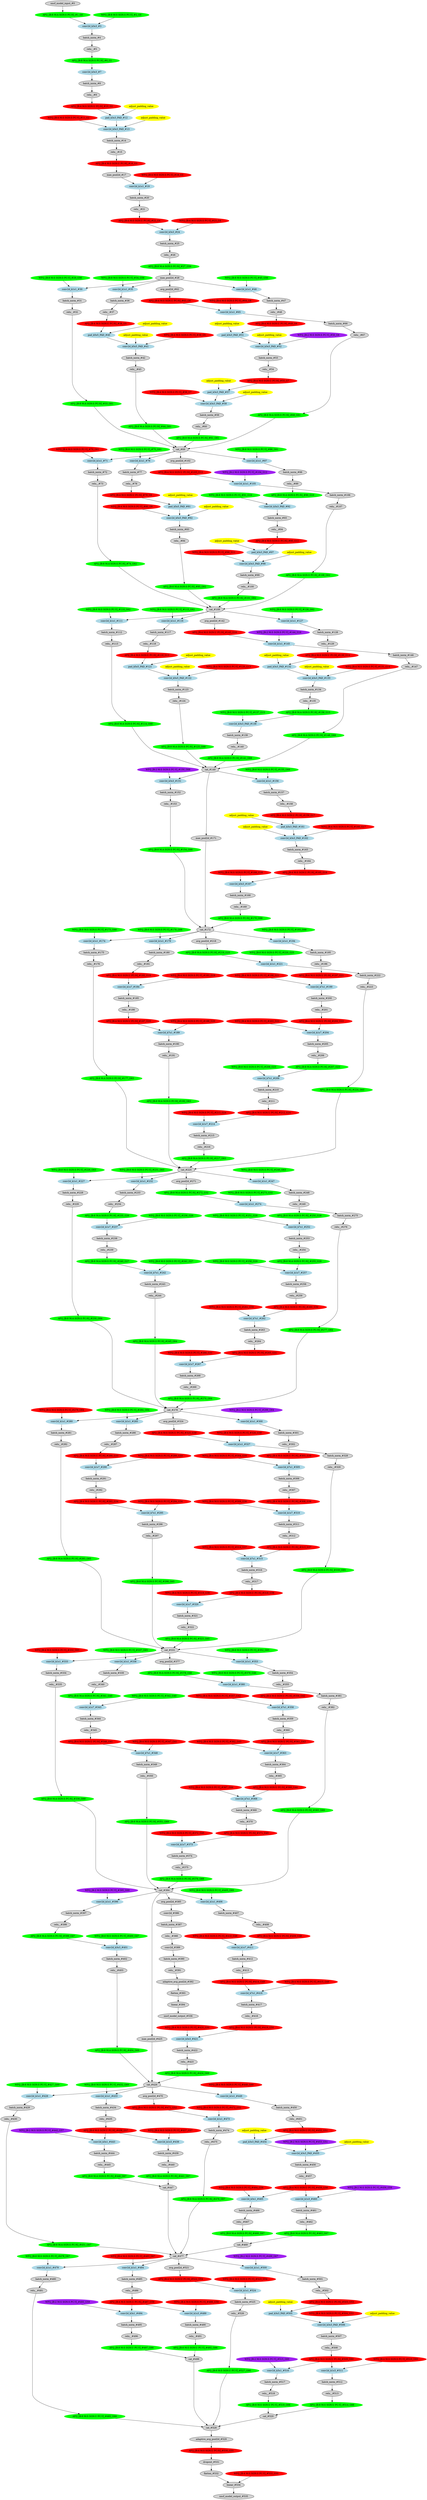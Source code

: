 strict digraph  {
"0 /nncf_model_input_0" [id=0, label="nncf_model_input_#0", style=filled, type=nncf_model_input];
"1 AsymmetricQuantizer/asymmetric_quantize_0" [color=green, id=1, label="AFQ_[B:8 M:A SGN:S PC:N]_#1_G0", style=filled, type=asymmetric_quantize];
"2 Inception3/BasicConv2d[Conv2d_1a_3x3]/NNCFConv2d[conv]/ModuleDict[pre_ops]/UpdateWeight[0]/SymmetricQuantizer[op]/symmetric_quantize_0" [color=green, id=2, label="WFQ_[B:8 M:S SGN:S PC:Y]_#2_G0", style=filled, type=symmetric_quantize];
"3 Inception3/BasicConv2d[Conv2d_1a_3x3]/NNCFConv2d[conv]/conv2d_0" [color=lightblue, id=3, label="conv2d_k3x3_#3", style=filled, type=conv2d];
"4 Inception3/BasicConv2d[Conv2d_1a_3x3]/BatchNorm2d[bn]/batch_norm_0" [id=4, label="batch_norm_#4", style=filled, type=batch_norm];
"5 Inception3/BasicConv2d[Conv2d_1a_3x3]/relu__0" [id=5, label="relu__#5", style=filled, type=relu_];
"6 Inception3/BasicConv2d[Conv2d_1a_3x3]/AsymmetricQuantizer/asymmetric_quantize_0" [color=green, id=6, label="AFQ_[B:8 M:A SGN:S PC:N]_#6_G1", style=filled, type=asymmetric_quantize];
"7 Inception3/BasicConv2d[Conv2d_2a_3x3]/NNCFConv2d[conv]/conv2d_0" [color=lightblue, id=7, label="conv2d_k3x3_#7", style=filled, type=conv2d];
"8 Inception3/BasicConv2d[Conv2d_2a_3x3]/BatchNorm2d[bn]/batch_norm_0" [id=8, label="batch_norm_#8", style=filled, type=batch_norm];
"9 Inception3/BasicConv2d[Conv2d_2a_3x3]/relu__0" [id=9, label="relu__#9", style=filled, type=relu_];
"10 Inception3/BasicConv2d[Conv2d_2a_3x3]/SymmetricQuantizer/symmetric_quantize_0" [color=red, id=10, label="AFQ_[B:4 M:S SGN:U PC:N]_#10_G2", style=filled, type=symmetric_quantize];
"11 Inception3/BasicConv2d[Conv2d_2b_3x3]/NNCFConv2d[conv]/ModuleDict[pre_ops]/UpdateWeight[1]/SymmetricQuantizer[op]/symmetric_quantize_0" [color=red, id=11, label="WFQ_[B:4 M:S SGN:S PC:Y]_#11_G2", style=filled, type=symmetric_quantize];
"12 Inception3/BasicConv2d[Conv2d_2b_3x3]/NNCFConv2d[conv]/pad_0" [color=lightblue, id=12, label="pad_k3x3_PAD_#12", style=filled, type=pad];
"13 Inception3/BasicConv2d[Conv2d_2b_3x3]/NNCFConv2d[conv]/conv2d_0" [color=lightblue, id=13, label="conv2d_k3x3_PAD_#13", style=filled, type=conv2d];
"14 Inception3/BasicConv2d[Conv2d_2b_3x3]/BatchNorm2d[bn]/batch_norm_0" [id=14, label="batch_norm_#14", style=filled, type=batch_norm];
"15 Inception3/BasicConv2d[Conv2d_2b_3x3]/relu__0" [id=15, label="relu__#15", style=filled, type=relu_];
"16 Inception3/BasicConv2d[Conv2d_2b_3x3]/SymmetricQuantizer/symmetric_quantize_0" [color=red, id=16, label="AFQ_[B:4 M:S SGN:U PC:N]_#16_G3", style=filled, type=symmetric_quantize];
"17 Inception3/MaxPool2d[maxpool1]/max_pool2d_0" [id=17, label="max_pool2d_#17", style=filled, type=max_pool2d];
"18 Inception3/BasicConv2d[Conv2d_3b_1x1]/NNCFConv2d[conv]/ModuleDict[pre_ops]/UpdateWeight[0]/SymmetricQuantizer[op]/symmetric_quantize_0" [color=red, id=18, label="WFQ_[B:4 M:S SGN:S PC:Y]_#18_G3", style=filled, type=symmetric_quantize];
"19 Inception3/BasicConv2d[Conv2d_3b_1x1]/NNCFConv2d[conv]/conv2d_0" [color=lightblue, id=19, label="conv2d_k1x1_#19", style=filled, type=conv2d];
"20 Inception3/BasicConv2d[Conv2d_3b_1x1]/BatchNorm2d[bn]/batch_norm_0" [id=20, label="batch_norm_#20", style=filled, type=batch_norm];
"21 Inception3/BasicConv2d[Conv2d_3b_1x1]/relu__0" [id=21, label="relu__#21", style=filled, type=relu_];
"22 Inception3/BasicConv2d[Conv2d_3b_1x1]/SymmetricQuantizer/symmetric_quantize_0" [color=red, id=22, label="AFQ_[B:4 M:S SGN:U PC:N]_#22_G4", style=filled, type=symmetric_quantize];
"23 Inception3/BasicConv2d[Conv2d_4a_3x3]/NNCFConv2d[conv]/ModuleDict[pre_ops]/UpdateWeight[0]/SymmetricQuantizer[op]/symmetric_quantize_0" [color=red, id=23, label="WFQ_[B:4 M:S SGN:S PC:Y]_#23_G4", style=filled, type=symmetric_quantize];
"24 Inception3/BasicConv2d[Conv2d_4a_3x3]/NNCFConv2d[conv]/conv2d_0" [color=lightblue, id=24, label="conv2d_k3x3_#24", style=filled, type=conv2d];
"25 Inception3/BasicConv2d[Conv2d_4a_3x3]/BatchNorm2d[bn]/batch_norm_0" [id=25, label="batch_norm_#25", style=filled, type=batch_norm];
"26 Inception3/BasicConv2d[Conv2d_4a_3x3]/relu__0" [id=26, label="relu__#26", style=filled, type=relu_];
"27 Inception3/BasicConv2d[Conv2d_4a_3x3]/AsymmetricQuantizer/asymmetric_quantize_0" [color=green, id=27, label="AFQ_[B:8 M:A SGN:S PC:N]_#27_G56", style=filled, type=asymmetric_quantize];
"28 Inception3/MaxPool2d[maxpool2]/max_pool2d_0" [id=28, label="max_pool2d_#28", style=filled, type=max_pool2d];
"29 Inception3/InceptionA[Mixed_5b]/BasicConv2d[branch1x1]/NNCFConv2d[conv]/ModuleDict[pre_ops]/UpdateWeight[0]/SymmetricQuantizer[op]/symmetric_quantize_0" [color=green, id=29, label="WFQ_[B:8 M:S SGN:S PC:Y]_#29_G56", style=filled, type=symmetric_quantize];
"30 Inception3/InceptionA[Mixed_5b]/BasicConv2d[branch1x1]/NNCFConv2d[conv]/conv2d_0" [color=lightblue, id=30, label="conv2d_k1x1_#30", style=filled, type=conv2d];
"31 Inception3/InceptionA[Mixed_5b]/BasicConv2d[branch1x1]/BatchNorm2d[bn]/batch_norm_0" [id=31, label="batch_norm_#31", style=filled, type=batch_norm];
"32 Inception3/InceptionA[Mixed_5b]/BasicConv2d[branch1x1]/relu__0" [id=32, label="relu__#32", style=filled, type=relu_];
"33 Inception3/InceptionA[Mixed_5b]/BasicConv2d[branch1x1]/AsymmetricQuantizer/asymmetric_quantize_0" [color=green, id=33, label="AFQ_[B:8 M:A SGN:S PC:N]_#33_G61", style=filled, type=asymmetric_quantize];
"34 Inception3/InceptionA[Mixed_5b]/BasicConv2d[branch5x5_1]/NNCFConv2d[conv]/ModuleDict[pre_ops]/UpdateWeight[0]/SymmetricQuantizer[op]/symmetric_quantize_0" [color=green, id=34, label="WFQ_[B:8 M:S SGN:S PC:Y]_#34_G56", style=filled, type=symmetric_quantize];
"35 Inception3/InceptionA[Mixed_5b]/BasicConv2d[branch5x5_1]/NNCFConv2d[conv]/conv2d_0" [color=lightblue, id=35, label="conv2d_k1x1_#35", style=filled, type=conv2d];
"36 Inception3/InceptionA[Mixed_5b]/BasicConv2d[branch5x5_1]/BatchNorm2d[bn]/batch_norm_0" [id=36, label="batch_norm_#36", style=filled, type=batch_norm];
"37 Inception3/InceptionA[Mixed_5b]/BasicConv2d[branch5x5_1]/relu__0" [id=37, label="relu__#37", style=filled, type=relu_];
"38 Inception3/InceptionA[Mixed_5b]/BasicConv2d[branch5x5_1]/SymmetricQuantizer/symmetric_quantize_0" [color=red, id=38, label="AFQ_[B:4 M:S SGN:U PC:N]_#38_G5", style=filled, type=symmetric_quantize];
"39 Inception3/InceptionA[Mixed_5b]/BasicConv2d[branch5x5_2]/NNCFConv2d[conv]/ModuleDict[pre_ops]/UpdateWeight[1]/SymmetricQuantizer[op]/symmetric_quantize_0" [color=red, id=39, label="WFQ_[B:4 M:S SGN:S PC:Y]_#39_G5", style=filled, type=symmetric_quantize];
"40 Inception3/InceptionA[Mixed_5b]/BasicConv2d[branch5x5_2]/NNCFConv2d[conv]/pad_0" [color=lightblue, id=40, label="pad_k5x5_PAD_#40", style=filled, type=pad];
"41 Inception3/InceptionA[Mixed_5b]/BasicConv2d[branch5x5_2]/NNCFConv2d[conv]/conv2d_0" [color=lightblue, id=41, label="conv2d_k5x5_PAD_#41", style=filled, type=conv2d];
"42 Inception3/InceptionA[Mixed_5b]/BasicConv2d[branch5x5_2]/BatchNorm2d[bn]/batch_norm_0" [id=42, label="batch_norm_#42", style=filled, type=batch_norm];
"43 Inception3/InceptionA[Mixed_5b]/BasicConv2d[branch5x5_2]/relu__0" [id=43, label="relu__#43", style=filled, type=relu_];
"44 Inception3/InceptionA[Mixed_5b]/BasicConv2d[branch5x5_2]/AsymmetricQuantizer/asymmetric_quantize_0" [color=green, id=44, label="AFQ_[B:8 M:A SGN:S PC:N]_#44_G61", style=filled, type=asymmetric_quantize];
"45 Inception3/InceptionA[Mixed_5b]/BasicConv2d[branch3x3dbl_1]/NNCFConv2d[conv]/ModuleDict[pre_ops]/UpdateWeight[0]/SymmetricQuantizer[op]/symmetric_quantize_0" [color=green, id=45, label="WFQ_[B:8 M:S SGN:S PC:Y]_#45_G56", style=filled, type=symmetric_quantize];
"46 Inception3/InceptionA[Mixed_5b]/BasicConv2d[branch3x3dbl_1]/NNCFConv2d[conv]/conv2d_0" [color=lightblue, id=46, label="conv2d_k1x1_#46", style=filled, type=conv2d];
"47 Inception3/InceptionA[Mixed_5b]/BasicConv2d[branch3x3dbl_1]/BatchNorm2d[bn]/batch_norm_0" [id=47, label="batch_norm_#47", style=filled, type=batch_norm];
"48 Inception3/InceptionA[Mixed_5b]/BasicConv2d[branch3x3dbl_1]/relu__0" [id=48, label="relu__#48", style=filled, type=relu_];
"49 Inception3/InceptionA[Mixed_5b]/BasicConv2d[branch3x3dbl_1]/SymmetricQuantizer/symmetric_quantize_0" [color=red, id=49, label="AFQ_[B:4 M:S SGN:U PC:N]_#49_G6", style=filled, type=symmetric_quantize];
"50 Inception3/InceptionA[Mixed_5b]/BasicConv2d[branch3x3dbl_2]/NNCFConv2d[conv]/ModuleDict[pre_ops]/UpdateWeight[1]/SymmetricQuantizer[op]/symmetric_quantize_0" [color=purple, id=50, label="WFQ_[B:2 M:S SGN:S PC:Y]_#50_G6", style=filled, type=symmetric_quantize];
"51 Inception3/InceptionA[Mixed_5b]/BasicConv2d[branch3x3dbl_2]/NNCFConv2d[conv]/pad_0" [color=lightblue, id=51, label="pad_k3x3_PAD_#51", style=filled, type=pad];
"52 Inception3/InceptionA[Mixed_5b]/BasicConv2d[branch3x3dbl_2]/NNCFConv2d[conv]/conv2d_0" [color=lightblue, id=52, label="conv2d_k3x3_PAD_#52", style=filled, type=conv2d];
"53 Inception3/InceptionA[Mixed_5b]/BasicConv2d[branch3x3dbl_2]/BatchNorm2d[bn]/batch_norm_0" [id=53, label="batch_norm_#53", style=filled, type=batch_norm];
"54 Inception3/InceptionA[Mixed_5b]/BasicConv2d[branch3x3dbl_2]/relu__0" [id=54, label="relu__#54", style=filled, type=relu_];
"55 Inception3/InceptionA[Mixed_5b]/BasicConv2d[branch3x3dbl_2]/SymmetricQuantizer/symmetric_quantize_0" [color=red, id=55, label="AFQ_[B:4 M:S SGN:U PC:N]_#55_G7", style=filled, type=symmetric_quantize];
"56 Inception3/InceptionA[Mixed_5b]/BasicConv2d[branch3x3dbl_3]/NNCFConv2d[conv]/ModuleDict[pre_ops]/UpdateWeight[1]/SymmetricQuantizer[op]/symmetric_quantize_0" [color=red, id=56, label="WFQ_[B:4 M:S SGN:S PC:Y]_#56_G7", style=filled, type=symmetric_quantize];
"57 Inception3/InceptionA[Mixed_5b]/BasicConv2d[branch3x3dbl_3]/NNCFConv2d[conv]/pad_0" [color=lightblue, id=57, label="pad_k3x3_PAD_#57", style=filled, type=pad];
"58 Inception3/InceptionA[Mixed_5b]/BasicConv2d[branch3x3dbl_3]/NNCFConv2d[conv]/conv2d_0" [color=lightblue, id=58, label="conv2d_k3x3_PAD_#58", style=filled, type=conv2d];
"59 Inception3/InceptionA[Mixed_5b]/BasicConv2d[branch3x3dbl_3]/BatchNorm2d[bn]/batch_norm_0" [id=59, label="batch_norm_#59", style=filled, type=batch_norm];
"60 Inception3/InceptionA[Mixed_5b]/BasicConv2d[branch3x3dbl_3]/relu__0" [id=60, label="relu__#60", style=filled, type=relu_];
"61 Inception3/InceptionA[Mixed_5b]/BasicConv2d[branch3x3dbl_3]/AsymmetricQuantizer/asymmetric_quantize_0" [color=green, id=61, label="AFQ_[B:8 M:A SGN:S PC:N]_#61_G61", style=filled, type=asymmetric_quantize];
"62 Inception3/InceptionA[Mixed_5b]/avg_pool2d_0" [id=62, label="avg_pool2d_#62", style=filled, type=avg_pool2d];
"63 Inception3/InceptionA[Mixed_5b]/SymmetricQuantizer/symmetric_quantize_0" [color=red, id=63, label="AFQ_[B:4 M:S SGN:U PC:N]_#63_G8", style=filled, type=symmetric_quantize];
"64 Inception3/InceptionA[Mixed_5b]/BasicConv2d[branch_pool]/NNCFConv2d[conv]/ModuleDict[pre_ops]/UpdateWeight[0]/SymmetricQuantizer[op]/symmetric_quantize_0" [color=red, id=64, label="WFQ_[B:4 M:S SGN:S PC:Y]_#64_G8", style=filled, type=symmetric_quantize];
"65 Inception3/InceptionA[Mixed_5b]/BasicConv2d[branch_pool]/NNCFConv2d[conv]/conv2d_0" [color=lightblue, id=65, label="conv2d_k1x1_#65", style=filled, type=conv2d];
"66 Inception3/InceptionA[Mixed_5b]/BasicConv2d[branch_pool]/BatchNorm2d[bn]/batch_norm_0" [id=66, label="batch_norm_#66", style=filled, type=batch_norm];
"67 Inception3/InceptionA[Mixed_5b]/BasicConv2d[branch_pool]/relu__0" [id=67, label="relu__#67", style=filled, type=relu_];
"68 Inception3/InceptionA[Mixed_5b]/BasicConv2d[branch_pool]/AsymmetricQuantizer/asymmetric_quantize_0" [color=green, id=68, label="AFQ_[B:8 M:A SGN:S PC:N]_#68_G61", style=filled, type=asymmetric_quantize];
"69 Inception3/InceptionA[Mixed_5b]/cat_0" [id=69, label="cat_#69", style=filled, type=cat];
"70 Inception3/InceptionA[Mixed_5c]/BasicConv2d[branch1x1]/NNCFConv2d[conv]/ModuleDict[pre_ops]/UpdateWeight[0]/SymmetricQuantizer[op]/symmetric_quantize_0" [color=red, id=70, label="WFQ_[B:4 M:S SGN:S PC:Y]_#70_G61", style=filled, type=symmetric_quantize];
"71 Inception3/InceptionA[Mixed_5c]/BasicConv2d[branch1x1]/NNCFConv2d[conv]/conv2d_0" [color=lightblue, id=71, label="conv2d_k1x1_#71", style=filled, type=conv2d];
"72 Inception3/InceptionA[Mixed_5c]/BasicConv2d[branch1x1]/BatchNorm2d[bn]/batch_norm_0" [id=72, label="batch_norm_#72", style=filled, type=batch_norm];
"73 Inception3/InceptionA[Mixed_5c]/BasicConv2d[branch1x1]/relu__0" [id=73, label="relu__#73", style=filled, type=relu_];
"74 Inception3/InceptionA[Mixed_5c]/BasicConv2d[branch1x1]/AsymmetricQuantizer/asymmetric_quantize_0" [color=green, id=74, label="AFQ_[B:8 M:A SGN:S PC:N]_#74_G62", style=filled, type=asymmetric_quantize];
"75 Inception3/InceptionA[Mixed_5c]/BasicConv2d[branch5x5_1]/NNCFConv2d[conv]/ModuleDict[pre_ops]/UpdateWeight[0]/SymmetricQuantizer[op]/symmetric_quantize_0" [color=green, id=75, label="WFQ_[B:8 M:S SGN:S PC:Y]_#75_G61", style=filled, type=symmetric_quantize];
"76 Inception3/InceptionA[Mixed_5c]/BasicConv2d[branch5x5_1]/NNCFConv2d[conv]/conv2d_0" [color=lightblue, id=76, label="conv2d_k1x1_#76", style=filled, type=conv2d];
"77 Inception3/InceptionA[Mixed_5c]/BasicConv2d[branch5x5_1]/BatchNorm2d[bn]/batch_norm_0" [id=77, label="batch_norm_#77", style=filled, type=batch_norm];
"78 Inception3/InceptionA[Mixed_5c]/BasicConv2d[branch5x5_1]/relu__0" [id=78, label="relu__#78", style=filled, type=relu_];
"79 Inception3/InceptionA[Mixed_5c]/BasicConv2d[branch5x5_1]/SymmetricQuantizer/symmetric_quantize_0" [color=red, id=79, label="AFQ_[B:4 M:S SGN:U PC:N]_#79_G9", style=filled, type=symmetric_quantize];
"80 Inception3/InceptionA[Mixed_5c]/BasicConv2d[branch5x5_2]/NNCFConv2d[conv]/ModuleDict[pre_ops]/UpdateWeight[1]/SymmetricQuantizer[op]/symmetric_quantize_0" [color=red, id=80, label="WFQ_[B:4 M:S SGN:S PC:Y]_#80_G9", style=filled, type=symmetric_quantize];
"81 Inception3/InceptionA[Mixed_5c]/BasicConv2d[branch5x5_2]/NNCFConv2d[conv]/pad_0" [color=lightblue, id=81, label="pad_k5x5_PAD_#81", style=filled, type=pad];
"82 Inception3/InceptionA[Mixed_5c]/BasicConv2d[branch5x5_2]/NNCFConv2d[conv]/conv2d_0" [color=lightblue, id=82, label="conv2d_k5x5_PAD_#82", style=filled, type=conv2d];
"83 Inception3/InceptionA[Mixed_5c]/BasicConv2d[branch5x5_2]/BatchNorm2d[bn]/batch_norm_0" [id=83, label="batch_norm_#83", style=filled, type=batch_norm];
"84 Inception3/InceptionA[Mixed_5c]/BasicConv2d[branch5x5_2]/relu__0" [id=84, label="relu__#84", style=filled, type=relu_];
"85 Inception3/InceptionA[Mixed_5c]/BasicConv2d[branch5x5_2]/AsymmetricQuantizer/asymmetric_quantize_0" [color=green, id=85, label="AFQ_[B:8 M:A SGN:S PC:N]_#85_G62", style=filled, type=asymmetric_quantize];
"86 Inception3/InceptionA[Mixed_5c]/BasicConv2d[branch3x3dbl_1]/NNCFConv2d[conv]/ModuleDict[pre_ops]/UpdateWeight[0]/SymmetricQuantizer[op]/symmetric_quantize_0" [color=green, id=86, label="WFQ_[B:8 M:S SGN:S PC:Y]_#86_G61", style=filled, type=symmetric_quantize];
"87 Inception3/InceptionA[Mixed_5c]/BasicConv2d[branch3x3dbl_1]/NNCFConv2d[conv]/conv2d_0" [color=lightblue, id=87, label="conv2d_k1x1_#87", style=filled, type=conv2d];
"88 Inception3/InceptionA[Mixed_5c]/BasicConv2d[branch3x3dbl_1]/BatchNorm2d[bn]/batch_norm_0" [id=88, label="batch_norm_#88", style=filled, type=batch_norm];
"89 Inception3/InceptionA[Mixed_5c]/BasicConv2d[branch3x3dbl_1]/relu__0" [id=89, label="relu__#89", style=filled, type=relu_];
"90 Inception3/InceptionA[Mixed_5c]/BasicConv2d[branch3x3dbl_1]/AsymmetricQuantizer/asymmetric_quantize_0" [color=green, id=90, label="AFQ_[B:8 M:A SGN:S PC:N]_#90_G10", style=filled, type=asymmetric_quantize];
"91 Inception3/InceptionA[Mixed_5c]/BasicConv2d[branch3x3dbl_2]/NNCFConv2d[conv]/ModuleDict[pre_ops]/UpdateWeight[0]/SymmetricQuantizer[op]/symmetric_quantize_0" [color=green, id=91, label="WFQ_[B:8 M:S SGN:S PC:Y]_#91_G10", style=filled, type=symmetric_quantize];
"92 Inception3/InceptionA[Mixed_5c]/BasicConv2d[branch3x3dbl_2]/NNCFConv2d[conv]/conv2d_0" [color=lightblue, id=92, label="conv2d_k3x3_PAD_#92", style=filled, type=conv2d];
"93 Inception3/InceptionA[Mixed_5c]/BasicConv2d[branch3x3dbl_2]/BatchNorm2d[bn]/batch_norm_0" [id=93, label="batch_norm_#93", style=filled, type=batch_norm];
"94 Inception3/InceptionA[Mixed_5c]/BasicConv2d[branch3x3dbl_2]/relu__0" [id=94, label="relu__#94", style=filled, type=relu_];
"95 Inception3/InceptionA[Mixed_5c]/BasicConv2d[branch3x3dbl_2]/SymmetricQuantizer/symmetric_quantize_0" [color=red, id=95, label="AFQ_[B:4 M:S SGN:U PC:N]_#95_G11", style=filled, type=symmetric_quantize];
"96 Inception3/InceptionA[Mixed_5c]/BasicConv2d[branch3x3dbl_3]/NNCFConv2d[conv]/ModuleDict[pre_ops]/UpdateWeight[1]/SymmetricQuantizer[op]/symmetric_quantize_0" [color=red, id=96, label="WFQ_[B:4 M:S SGN:S PC:Y]_#96_G11", style=filled, type=symmetric_quantize];
"97 Inception3/InceptionA[Mixed_5c]/BasicConv2d[branch3x3dbl_3]/NNCFConv2d[conv]/pad_0" [color=lightblue, id=97, label="pad_k3x3_PAD_#97", style=filled, type=pad];
"98 Inception3/InceptionA[Mixed_5c]/BasicConv2d[branch3x3dbl_3]/NNCFConv2d[conv]/conv2d_0" [color=lightblue, id=98, label="conv2d_k3x3_PAD_#98", style=filled, type=conv2d];
"99 Inception3/InceptionA[Mixed_5c]/BasicConv2d[branch3x3dbl_3]/BatchNorm2d[bn]/batch_norm_0" [id=99, label="batch_norm_#99", style=filled, type=batch_norm];
"100 Inception3/InceptionA[Mixed_5c]/BasicConv2d[branch3x3dbl_3]/relu__0" [id=100, label="relu__#100", style=filled, type=relu_];
"101 Inception3/InceptionA[Mixed_5c]/BasicConv2d[branch3x3dbl_3]/AsymmetricQuantizer/asymmetric_quantize_0" [color=green, id=101, label="AFQ_[B:8 M:A SGN:S PC:N]_#101_G62", style=filled, type=asymmetric_quantize];
"102 Inception3/InceptionA[Mixed_5c]/avg_pool2d_0" [id=102, label="avg_pool2d_#102", style=filled, type=avg_pool2d];
"103 Inception3/InceptionA[Mixed_5c]/SymmetricQuantizer/symmetric_quantize_0" [color=red, id=103, label="AFQ_[B:4 M:S SGN:U PC:N]_#103_G12", style=filled, type=symmetric_quantize];
"104 Inception3/InceptionA[Mixed_5c]/BasicConv2d[branch_pool]/NNCFConv2d[conv]/ModuleDict[pre_ops]/UpdateWeight[0]/SymmetricQuantizer[op]/symmetric_quantize_0" [color=purple, id=104, label="WFQ_[B:2 M:S SGN:S PC:Y]_#104_G12", style=filled, type=symmetric_quantize];
"105 Inception3/InceptionA[Mixed_5c]/BasicConv2d[branch_pool]/NNCFConv2d[conv]/conv2d_0" [color=lightblue, id=105, label="conv2d_k1x1_#105", style=filled, type=conv2d];
"106 Inception3/InceptionA[Mixed_5c]/BasicConv2d[branch_pool]/BatchNorm2d[bn]/batch_norm_0" [id=106, label="batch_norm_#106", style=filled, type=batch_norm];
"107 Inception3/InceptionA[Mixed_5c]/BasicConv2d[branch_pool]/relu__0" [id=107, label="relu__#107", style=filled, type=relu_];
"108 Inception3/InceptionA[Mixed_5c]/BasicConv2d[branch_pool]/AsymmetricQuantizer/asymmetric_quantize_0" [color=green, id=108, label="AFQ_[B:8 M:A SGN:S PC:N]_#108_G62", style=filled, type=asymmetric_quantize];
"109 Inception3/InceptionA[Mixed_5c]/cat_0" [id=109, label="cat_#109", style=filled, type=cat];
"110 Inception3/InceptionA[Mixed_5d]/BasicConv2d[branch1x1]/NNCFConv2d[conv]/ModuleDict[pre_ops]/UpdateWeight[0]/SymmetricQuantizer[op]/symmetric_quantize_0" [color=green, id=110, label="WFQ_[B:8 M:S SGN:S PC:Y]_#110_G62", style=filled, type=symmetric_quantize];
"111 Inception3/InceptionA[Mixed_5d]/BasicConv2d[branch1x1]/NNCFConv2d[conv]/conv2d_0" [color=lightblue, id=111, label="conv2d_k1x1_#111", style=filled, type=conv2d];
"112 Inception3/InceptionA[Mixed_5d]/BasicConv2d[branch1x1]/BatchNorm2d[bn]/batch_norm_0" [id=112, label="batch_norm_#112", style=filled, type=batch_norm];
"113 Inception3/InceptionA[Mixed_5d]/BasicConv2d[branch1x1]/relu__0" [id=113, label="relu__#113", style=filled, type=relu_];
"114 Inception3/InceptionA[Mixed_5d]/BasicConv2d[branch1x1]/AsymmetricQuantizer/asymmetric_quantize_0" [color=green, id=114, label="AFQ_[B:8 M:A SGN:S PC:N]_#114_G68", style=filled, type=asymmetric_quantize];
"115 Inception3/InceptionA[Mixed_5d]/BasicConv2d[branch5x5_1]/NNCFConv2d[conv]/ModuleDict[pre_ops]/UpdateWeight[0]/SymmetricQuantizer[op]/symmetric_quantize_0" [color=green, id=115, label="WFQ_[B:8 M:S SGN:S PC:Y]_#115_G62", style=filled, type=symmetric_quantize];
"116 Inception3/InceptionA[Mixed_5d]/BasicConv2d[branch5x5_1]/NNCFConv2d[conv]/conv2d_0" [color=lightblue, id=116, label="conv2d_k1x1_#116", style=filled, type=conv2d];
"117 Inception3/InceptionA[Mixed_5d]/BasicConv2d[branch5x5_1]/BatchNorm2d[bn]/batch_norm_0" [id=117, label="batch_norm_#117", style=filled, type=batch_norm];
"118 Inception3/InceptionA[Mixed_5d]/BasicConv2d[branch5x5_1]/relu__0" [id=118, label="relu__#118", style=filled, type=relu_];
"119 Inception3/InceptionA[Mixed_5d]/BasicConv2d[branch5x5_1]/SymmetricQuantizer/symmetric_quantize_0" [color=red, id=119, label="AFQ_[B:4 M:S SGN:U PC:N]_#119_G13", style=filled, type=symmetric_quantize];
"120 Inception3/InceptionA[Mixed_5d]/BasicConv2d[branch5x5_2]/NNCFConv2d[conv]/ModuleDict[pre_ops]/UpdateWeight[1]/SymmetricQuantizer[op]/symmetric_quantize_0" [color=red, id=120, label="WFQ_[B:4 M:S SGN:S PC:Y]_#120_G13", style=filled, type=symmetric_quantize];
"121 Inception3/InceptionA[Mixed_5d]/BasicConv2d[branch5x5_2]/NNCFConv2d[conv]/pad_0" [color=lightblue, id=121, label="pad_k5x5_PAD_#121", style=filled, type=pad];
"122 Inception3/InceptionA[Mixed_5d]/BasicConv2d[branch5x5_2]/NNCFConv2d[conv]/conv2d_0" [color=lightblue, id=122, label="conv2d_k5x5_PAD_#122", style=filled, type=conv2d];
"123 Inception3/InceptionA[Mixed_5d]/BasicConv2d[branch5x5_2]/BatchNorm2d[bn]/batch_norm_0" [id=123, label="batch_norm_#123", style=filled, type=batch_norm];
"124 Inception3/InceptionA[Mixed_5d]/BasicConv2d[branch5x5_2]/relu__0" [id=124, label="relu__#124", style=filled, type=relu_];
"125 Inception3/InceptionA[Mixed_5d]/BasicConv2d[branch5x5_2]/AsymmetricQuantizer/asymmetric_quantize_0" [color=green, id=125, label="AFQ_[B:8 M:A SGN:S PC:N]_#125_G68", style=filled, type=asymmetric_quantize];
"126 Inception3/InceptionA[Mixed_5d]/BasicConv2d[branch3x3dbl_1]/NNCFConv2d[conv]/ModuleDict[pre_ops]/UpdateWeight[0]/SymmetricQuantizer[op]/symmetric_quantize_0" [color=green, id=126, label="WFQ_[B:8 M:S SGN:S PC:Y]_#126_G62", style=filled, type=symmetric_quantize];
"127 Inception3/InceptionA[Mixed_5d]/BasicConv2d[branch3x3dbl_1]/NNCFConv2d[conv]/conv2d_0" [color=lightblue, id=127, label="conv2d_k1x1_#127", style=filled, type=conv2d];
"128 Inception3/InceptionA[Mixed_5d]/BasicConv2d[branch3x3dbl_1]/BatchNorm2d[bn]/batch_norm_0" [id=128, label="batch_norm_#128", style=filled, type=batch_norm];
"129 Inception3/InceptionA[Mixed_5d]/BasicConv2d[branch3x3dbl_1]/relu__0" [id=129, label="relu__#129", style=filled, type=relu_];
"130 Inception3/InceptionA[Mixed_5d]/BasicConv2d[branch3x3dbl_1]/SymmetricQuantizer/symmetric_quantize_0" [color=red, id=130, label="AFQ_[B:4 M:S SGN:U PC:N]_#130_G14", style=filled, type=symmetric_quantize];
"131 Inception3/InceptionA[Mixed_5d]/BasicConv2d[branch3x3dbl_2]/NNCFConv2d[conv]/ModuleDict[pre_ops]/UpdateWeight[1]/SymmetricQuantizer[op]/symmetric_quantize_0" [color=red, id=131, label="WFQ_[B:4 M:S SGN:S PC:Y]_#131_G14", style=filled, type=symmetric_quantize];
"132 Inception3/InceptionA[Mixed_5d]/BasicConv2d[branch3x3dbl_2]/NNCFConv2d[conv]/pad_0" [color=lightblue, id=132, label="pad_k3x3_PAD_#132", style=filled, type=pad];
"133 Inception3/InceptionA[Mixed_5d]/BasicConv2d[branch3x3dbl_2]/NNCFConv2d[conv]/conv2d_0" [color=lightblue, id=133, label="conv2d_k3x3_PAD_#133", style=filled, type=conv2d];
"134 Inception3/InceptionA[Mixed_5d]/BasicConv2d[branch3x3dbl_2]/BatchNorm2d[bn]/batch_norm_0" [id=134, label="batch_norm_#134", style=filled, type=batch_norm];
"135 Inception3/InceptionA[Mixed_5d]/BasicConv2d[branch3x3dbl_2]/relu__0" [id=135, label="relu__#135", style=filled, type=relu_];
"136 Inception3/InceptionA[Mixed_5d]/BasicConv2d[branch3x3dbl_2]/AsymmetricQuantizer/asymmetric_quantize_0" [color=green, id=136, label="AFQ_[B:8 M:A SGN:S PC:N]_#136_G15", style=filled, type=asymmetric_quantize];
"137 Inception3/InceptionA[Mixed_5d]/BasicConv2d[branch3x3dbl_3]/NNCFConv2d[conv]/ModuleDict[pre_ops]/UpdateWeight[0]/SymmetricQuantizer[op]/symmetric_quantize_0" [color=green, id=137, label="WFQ_[B:8 M:S SGN:S PC:Y]_#137_G15", style=filled, type=symmetric_quantize];
"138 Inception3/InceptionA[Mixed_5d]/BasicConv2d[branch3x3dbl_3]/NNCFConv2d[conv]/conv2d_0" [color=lightblue, id=138, label="conv2d_k3x3_PAD_#138", style=filled, type=conv2d];
"139 Inception3/InceptionA[Mixed_5d]/BasicConv2d[branch3x3dbl_3]/BatchNorm2d[bn]/batch_norm_0" [id=139, label="batch_norm_#139", style=filled, type=batch_norm];
"140 Inception3/InceptionA[Mixed_5d]/BasicConv2d[branch3x3dbl_3]/relu__0" [id=140, label="relu__#140", style=filled, type=relu_];
"141 Inception3/InceptionA[Mixed_5d]/BasicConv2d[branch3x3dbl_3]/AsymmetricQuantizer/asymmetric_quantize_0" [color=green, id=141, label="AFQ_[B:8 M:A SGN:S PC:N]_#141_G68", style=filled, type=asymmetric_quantize];
"142 Inception3/InceptionA[Mixed_5d]/avg_pool2d_0" [id=142, label="avg_pool2d_#142", style=filled, type=avg_pool2d];
"143 Inception3/InceptionA[Mixed_5d]/SymmetricQuantizer/symmetric_quantize_0" [color=red, id=143, label="AFQ_[B:4 M:S SGN:U PC:N]_#143_G16", style=filled, type=symmetric_quantize];
"144 Inception3/InceptionA[Mixed_5d]/BasicConv2d[branch_pool]/NNCFConv2d[conv]/ModuleDict[pre_ops]/UpdateWeight[0]/SymmetricQuantizer[op]/symmetric_quantize_0" [color=purple, id=144, label="WFQ_[B:2 M:S SGN:S PC:Y]_#144_G16", style=filled, type=symmetric_quantize];
"145 Inception3/InceptionA[Mixed_5d]/BasicConv2d[branch_pool]/NNCFConv2d[conv]/conv2d_0" [color=lightblue, id=145, label="conv2d_k1x1_#145", style=filled, type=conv2d];
"146 Inception3/InceptionA[Mixed_5d]/BasicConv2d[branch_pool]/BatchNorm2d[bn]/batch_norm_0" [id=146, label="batch_norm_#146", style=filled, type=batch_norm];
"147 Inception3/InceptionA[Mixed_5d]/BasicConv2d[branch_pool]/relu__0" [id=147, label="relu__#147", style=filled, type=relu_];
"148 Inception3/InceptionA[Mixed_5d]/BasicConv2d[branch_pool]/AsymmetricQuantizer/asymmetric_quantize_0" [color=green, id=148, label="AFQ_[B:8 M:A SGN:S PC:N]_#148_G68", style=filled, type=asymmetric_quantize];
"149 Inception3/InceptionA[Mixed_5d]/cat_0" [id=149, label="cat_#149", style=filled, type=cat];
"150 Inception3/InceptionB[Mixed_6a]/BasicConv2d[branch3x3]/NNCFConv2d[conv]/ModuleDict[pre_ops]/UpdateWeight[0]/SymmetricQuantizer[op]/symmetric_quantize_0" [color=purple, id=150, label="WFQ_[B:2 M:S SGN:S PC:Y]_#150_G68", style=filled, type=symmetric_quantize];
"151 Inception3/InceptionB[Mixed_6a]/BasicConv2d[branch3x3]/NNCFConv2d[conv]/conv2d_0" [color=lightblue, id=151, label="conv2d_k3x3_#151", style=filled, type=conv2d];
"152 Inception3/InceptionB[Mixed_6a]/BasicConv2d[branch3x3]/BatchNorm2d[bn]/batch_norm_0" [id=152, label="batch_norm_#152", style=filled, type=batch_norm];
"153 Inception3/InceptionB[Mixed_6a]/BasicConv2d[branch3x3]/relu__0" [id=153, label="relu__#153", style=filled, type=relu_];
"154 Inception3/InceptionB[Mixed_6a]/BasicConv2d[branch3x3]/AsymmetricQuantizer/asymmetric_quantize_0" [color=green, id=154, label="AFQ_[B:8 M:A SGN:S PC:N]_#154_G68", style=filled, type=asymmetric_quantize];
"155 Inception3/InceptionB[Mixed_6a]/BasicConv2d[branch3x3dbl_1]/NNCFConv2d[conv]/ModuleDict[pre_ops]/UpdateWeight[0]/SymmetricQuantizer[op]/symmetric_quantize_0" [color=green, id=155, label="WFQ_[B:8 M:S SGN:S PC:Y]_#155_G68", style=filled, type=symmetric_quantize];
"156 Inception3/InceptionB[Mixed_6a]/BasicConv2d[branch3x3dbl_1]/NNCFConv2d[conv]/conv2d_0" [color=lightblue, id=156, label="conv2d_k1x1_#156", style=filled, type=conv2d];
"157 Inception3/InceptionB[Mixed_6a]/BasicConv2d[branch3x3dbl_1]/BatchNorm2d[bn]/batch_norm_0" [id=157, label="batch_norm_#157", style=filled, type=batch_norm];
"158 Inception3/InceptionB[Mixed_6a]/BasicConv2d[branch3x3dbl_1]/relu__0" [id=158, label="relu__#158", style=filled, type=relu_];
"159 Inception3/InceptionB[Mixed_6a]/BasicConv2d[branch3x3dbl_1]/SymmetricQuantizer/symmetric_quantize_0" [color=red, id=159, label="AFQ_[B:4 M:S SGN:U PC:N]_#159_G17", style=filled, type=symmetric_quantize];
"160 Inception3/InceptionB[Mixed_6a]/BasicConv2d[branch3x3dbl_2]/NNCFConv2d[conv]/ModuleDict[pre_ops]/UpdateWeight[1]/SymmetricQuantizer[op]/symmetric_quantize_0" [color=red, id=160, label="WFQ_[B:4 M:S SGN:S PC:Y]_#160_G17", style=filled, type=symmetric_quantize];
"161 Inception3/InceptionB[Mixed_6a]/BasicConv2d[branch3x3dbl_2]/NNCFConv2d[conv]/pad_0" [color=lightblue, id=161, label="pad_k3x3_PAD_#161", style=filled, type=pad];
"162 Inception3/InceptionB[Mixed_6a]/BasicConv2d[branch3x3dbl_2]/NNCFConv2d[conv]/conv2d_0" [color=lightblue, id=162, label="conv2d_k3x3_PAD_#162", style=filled, type=conv2d];
"163 Inception3/InceptionB[Mixed_6a]/BasicConv2d[branch3x3dbl_2]/BatchNorm2d[bn]/batch_norm_0" [id=163, label="batch_norm_#163", style=filled, type=batch_norm];
"164 Inception3/InceptionB[Mixed_6a]/BasicConv2d[branch3x3dbl_2]/relu__0" [id=164, label="relu__#164", style=filled, type=relu_];
"165 Inception3/InceptionB[Mixed_6a]/BasicConv2d[branch3x3dbl_2]/SymmetricQuantizer/symmetric_quantize_0" [color=red, id=165, label="AFQ_[B:4 M:S SGN:U PC:N]_#165_G18", style=filled, type=symmetric_quantize];
"166 Inception3/InceptionB[Mixed_6a]/BasicConv2d[branch3x3dbl_3]/NNCFConv2d[conv]/ModuleDict[pre_ops]/UpdateWeight[0]/SymmetricQuantizer[op]/symmetric_quantize_0" [color=red, id=166, label="WFQ_[B:4 M:S SGN:S PC:Y]_#166_G18", style=filled, type=symmetric_quantize];
"167 Inception3/InceptionB[Mixed_6a]/BasicConv2d[branch3x3dbl_3]/NNCFConv2d[conv]/conv2d_0" [color=lightblue, id=167, label="conv2d_k3x3_#167", style=filled, type=conv2d];
"168 Inception3/InceptionB[Mixed_6a]/BasicConv2d[branch3x3dbl_3]/BatchNorm2d[bn]/batch_norm_0" [id=168, label="batch_norm_#168", style=filled, type=batch_norm];
"169 Inception3/InceptionB[Mixed_6a]/BasicConv2d[branch3x3dbl_3]/relu__0" [id=169, label="relu__#169", style=filled, type=relu_];
"170 Inception3/InceptionB[Mixed_6a]/BasicConv2d[branch3x3dbl_3]/AsymmetricQuantizer/asymmetric_quantize_0" [color=green, id=170, label="AFQ_[B:8 M:A SGN:S PC:N]_#170_G68", style=filled, type=asymmetric_quantize];
"171 Inception3/InceptionB[Mixed_6a]/max_pool2d_0" [id=171, label="max_pool2d_#171", style=filled, type=max_pool2d];
"172 Inception3/InceptionB[Mixed_6a]/cat_0" [id=172, label="cat_#172", style=filled, type=cat];
"173 Inception3/InceptionC[Mixed_6b]/BasicConv2d[branch1x1]/NNCFConv2d[conv]/ModuleDict[pre_ops]/UpdateWeight[0]/SymmetricQuantizer[op]/symmetric_quantize_0" [color=green, id=173, label="WFQ_[B:8 M:S SGN:S PC:Y]_#173_G68", style=filled, type=symmetric_quantize];
"174 Inception3/InceptionC[Mixed_6b]/BasicConv2d[branch1x1]/NNCFConv2d[conv]/conv2d_0" [color=lightblue, id=174, label="conv2d_k1x1_#174", style=filled, type=conv2d];
"175 Inception3/InceptionC[Mixed_6b]/BasicConv2d[branch1x1]/BatchNorm2d[bn]/batch_norm_0" [id=175, label="batch_norm_#175", style=filled, type=batch_norm];
"176 Inception3/InceptionC[Mixed_6b]/BasicConv2d[branch1x1]/relu__0" [id=176, label="relu__#176", style=filled, type=relu_];
"177 Inception3/InceptionC[Mixed_6b]/BasicConv2d[branch1x1]/AsymmetricQuantizer/asymmetric_quantize_0" [color=green, id=177, label="AFQ_[B:8 M:A SGN:S PC:N]_#177_G63", style=filled, type=asymmetric_quantize];
"178 Inception3/InceptionC[Mixed_6b]/BasicConv2d[branch7x7_1]/NNCFConv2d[conv]/ModuleDict[pre_ops]/UpdateWeight[0]/SymmetricQuantizer[op]/symmetric_quantize_0" [color=green, id=178, label="WFQ_[B:8 M:S SGN:S PC:Y]_#178_G68", style=filled, type=symmetric_quantize];
"179 Inception3/InceptionC[Mixed_6b]/BasicConv2d[branch7x7_1]/NNCFConv2d[conv]/conv2d_0" [color=lightblue, id=179, label="conv2d_k1x1_#179", style=filled, type=conv2d];
"180 Inception3/InceptionC[Mixed_6b]/BasicConv2d[branch7x7_1]/BatchNorm2d[bn]/batch_norm_0" [id=180, label="batch_norm_#180", style=filled, type=batch_norm];
"181 Inception3/InceptionC[Mixed_6b]/BasicConv2d[branch7x7_1]/relu__0" [id=181, label="relu__#181", style=filled, type=relu_];
"182 Inception3/InceptionC[Mixed_6b]/BasicConv2d[branch7x7_1]/SymmetricQuantizer/symmetric_quantize_0" [color=red, id=182, label="AFQ_[B:4 M:S SGN:U PC:N]_#182_G19", style=filled, type=symmetric_quantize];
"183 Inception3/InceptionC[Mixed_6b]/BasicConv2d[branch7x7_2]/NNCFConv2d[conv]/ModuleDict[pre_ops]/UpdateWeight[0]/SymmetricQuantizer[op]/symmetric_quantize_0" [color=red, id=183, label="WFQ_[B:4 M:S SGN:S PC:Y]_#183_G19", style=filled, type=symmetric_quantize];
"184 Inception3/InceptionC[Mixed_6b]/BasicConv2d[branch7x7_2]/NNCFConv2d[conv]/conv2d_0" [color=lightblue, id=184, label="conv2d_k1x7_#184", style=filled, type=conv2d];
"185 Inception3/InceptionC[Mixed_6b]/BasicConv2d[branch7x7_2]/BatchNorm2d[bn]/batch_norm_0" [id=185, label="batch_norm_#185", style=filled, type=batch_norm];
"186 Inception3/InceptionC[Mixed_6b]/BasicConv2d[branch7x7_2]/relu__0" [id=186, label="relu__#186", style=filled, type=relu_];
"187 Inception3/InceptionC[Mixed_6b]/BasicConv2d[branch7x7_2]/SymmetricQuantizer/symmetric_quantize_0" [color=red, id=187, label="AFQ_[B:4 M:S SGN:U PC:N]_#187_G20", style=filled, type=symmetric_quantize];
"188 Inception3/InceptionC[Mixed_6b]/BasicConv2d[branch7x7_3]/NNCFConv2d[conv]/ModuleDict[pre_ops]/UpdateWeight[0]/SymmetricQuantizer[op]/symmetric_quantize_0" [color=red, id=188, label="WFQ_[B:4 M:S SGN:S PC:Y]_#188_G20", style=filled, type=symmetric_quantize];
"189 Inception3/InceptionC[Mixed_6b]/BasicConv2d[branch7x7_3]/NNCFConv2d[conv]/conv2d_0" [color=lightblue, id=189, label="conv2d_k7x1_#189", style=filled, type=conv2d];
"190 Inception3/InceptionC[Mixed_6b]/BasicConv2d[branch7x7_3]/BatchNorm2d[bn]/batch_norm_0" [id=190, label="batch_norm_#190", style=filled, type=batch_norm];
"191 Inception3/InceptionC[Mixed_6b]/BasicConv2d[branch7x7_3]/relu__0" [id=191, label="relu__#191", style=filled, type=relu_];
"192 Inception3/InceptionC[Mixed_6b]/BasicConv2d[branch7x7_3]/AsymmetricQuantizer/asymmetric_quantize_0" [color=green, id=192, label="AFQ_[B:8 M:A SGN:S PC:N]_#192_G63", style=filled, type=asymmetric_quantize];
"193 Inception3/InceptionC[Mixed_6b]/BasicConv2d[branch7x7dbl_1]/NNCFConv2d[conv]/ModuleDict[pre_ops]/UpdateWeight[0]/SymmetricQuantizer[op]/symmetric_quantize_0" [color=green, id=193, label="WFQ_[B:8 M:S SGN:S PC:Y]_#193_G68", style=filled, type=symmetric_quantize];
"194 Inception3/InceptionC[Mixed_6b]/BasicConv2d[branch7x7dbl_1]/NNCFConv2d[conv]/conv2d_0" [color=lightblue, id=194, label="conv2d_k1x1_#194", style=filled, type=conv2d];
"195 Inception3/InceptionC[Mixed_6b]/BasicConv2d[branch7x7dbl_1]/BatchNorm2d[bn]/batch_norm_0" [id=195, label="batch_norm_#195", style=filled, type=batch_norm];
"196 Inception3/InceptionC[Mixed_6b]/BasicConv2d[branch7x7dbl_1]/relu__0" [id=196, label="relu__#196", style=filled, type=relu_];
"197 Inception3/InceptionC[Mixed_6b]/BasicConv2d[branch7x7dbl_1]/SymmetricQuantizer/symmetric_quantize_0" [color=red, id=197, label="AFQ_[B:4 M:S SGN:U PC:N]_#197_G21", style=filled, type=symmetric_quantize];
"198 Inception3/InceptionC[Mixed_6b]/BasicConv2d[branch7x7dbl_2]/NNCFConv2d[conv]/ModuleDict[pre_ops]/UpdateWeight[0]/SymmetricQuantizer[op]/symmetric_quantize_0" [color=red, id=198, label="WFQ_[B:4 M:S SGN:S PC:Y]_#198_G21", style=filled, type=symmetric_quantize];
"199 Inception3/InceptionC[Mixed_6b]/BasicConv2d[branch7x7dbl_2]/NNCFConv2d[conv]/conv2d_0" [color=lightblue, id=199, label="conv2d_k7x1_#199", style=filled, type=conv2d];
"200 Inception3/InceptionC[Mixed_6b]/BasicConv2d[branch7x7dbl_2]/BatchNorm2d[bn]/batch_norm_0" [id=200, label="batch_norm_#200", style=filled, type=batch_norm];
"201 Inception3/InceptionC[Mixed_6b]/BasicConv2d[branch7x7dbl_2]/relu__0" [id=201, label="relu__#201", style=filled, type=relu_];
"202 Inception3/InceptionC[Mixed_6b]/BasicConv2d[branch7x7dbl_2]/SymmetricQuantizer/symmetric_quantize_0" [color=red, id=202, label="AFQ_[B:4 M:S SGN:U PC:N]_#202_G22", style=filled, type=symmetric_quantize];
"203 Inception3/InceptionC[Mixed_6b]/BasicConv2d[branch7x7dbl_3]/NNCFConv2d[conv]/ModuleDict[pre_ops]/UpdateWeight[0]/SymmetricQuantizer[op]/symmetric_quantize_0" [color=red, id=203, label="WFQ_[B:4 M:S SGN:S PC:Y]_#203_G22", style=filled, type=symmetric_quantize];
"204 Inception3/InceptionC[Mixed_6b]/BasicConv2d[branch7x7dbl_3]/NNCFConv2d[conv]/conv2d_0" [color=lightblue, id=204, label="conv2d_k1x7_#204", style=filled, type=conv2d];
"205 Inception3/InceptionC[Mixed_6b]/BasicConv2d[branch7x7dbl_3]/BatchNorm2d[bn]/batch_norm_0" [id=205, label="batch_norm_#205", style=filled, type=batch_norm];
"206 Inception3/InceptionC[Mixed_6b]/BasicConv2d[branch7x7dbl_3]/relu__0" [id=206, label="relu__#206", style=filled, type=relu_];
"207 Inception3/InceptionC[Mixed_6b]/BasicConv2d[branch7x7dbl_3]/AsymmetricQuantizer/asymmetric_quantize_0" [color=green, id=207, label="AFQ_[B:8 M:A SGN:S PC:N]_#207_G23", style=filled, type=asymmetric_quantize];
"208 Inception3/InceptionC[Mixed_6b]/BasicConv2d[branch7x7dbl_4]/NNCFConv2d[conv]/ModuleDict[pre_ops]/UpdateWeight[0]/SymmetricQuantizer[op]/symmetric_quantize_0" [color=green, id=208, label="WFQ_[B:8 M:S SGN:S PC:Y]_#208_G23", style=filled, type=symmetric_quantize];
"209 Inception3/InceptionC[Mixed_6b]/BasicConv2d[branch7x7dbl_4]/NNCFConv2d[conv]/conv2d_0" [color=lightblue, id=209, label="conv2d_k7x1_#209", style=filled, type=conv2d];
"210 Inception3/InceptionC[Mixed_6b]/BasicConv2d[branch7x7dbl_4]/BatchNorm2d[bn]/batch_norm_0" [id=210, label="batch_norm_#210", style=filled, type=batch_norm];
"211 Inception3/InceptionC[Mixed_6b]/BasicConv2d[branch7x7dbl_4]/relu__0" [id=211, label="relu__#211", style=filled, type=relu_];
"212 Inception3/InceptionC[Mixed_6b]/BasicConv2d[branch7x7dbl_4]/SymmetricQuantizer/symmetric_quantize_0" [color=red, id=212, label="AFQ_[B:4 M:S SGN:U PC:N]_#212_G24", style=filled, type=symmetric_quantize];
"213 Inception3/InceptionC[Mixed_6b]/BasicConv2d[branch7x7dbl_5]/NNCFConv2d[conv]/ModuleDict[pre_ops]/UpdateWeight[0]/SymmetricQuantizer[op]/symmetric_quantize_0" [color=red, id=213, label="WFQ_[B:4 M:S SGN:S PC:Y]_#213_G24", style=filled, type=symmetric_quantize];
"214 Inception3/InceptionC[Mixed_6b]/BasicConv2d[branch7x7dbl_5]/NNCFConv2d[conv]/conv2d_0" [color=lightblue, id=214, label="conv2d_k1x7_#214", style=filled, type=conv2d];
"215 Inception3/InceptionC[Mixed_6b]/BasicConv2d[branch7x7dbl_5]/BatchNorm2d[bn]/batch_norm_0" [id=215, label="batch_norm_#215", style=filled, type=batch_norm];
"216 Inception3/InceptionC[Mixed_6b]/BasicConv2d[branch7x7dbl_5]/relu__0" [id=216, label="relu__#216", style=filled, type=relu_];
"217 Inception3/InceptionC[Mixed_6b]/BasicConv2d[branch7x7dbl_5]/AsymmetricQuantizer/asymmetric_quantize_0" [color=green, id=217, label="AFQ_[B:8 M:A SGN:S PC:N]_#217_G63", style=filled, type=asymmetric_quantize];
"218 Inception3/InceptionC[Mixed_6b]/avg_pool2d_0" [id=218, label="avg_pool2d_#218", style=filled, type=avg_pool2d];
"219 Inception3/InceptionC[Mixed_6b]/AsymmetricQuantizer/asymmetric_quantize_0" [color=green, id=219, label="AFQ_[B:8 M:A SGN:S PC:N]_#219_G25", style=filled, type=asymmetric_quantize];
"220 Inception3/InceptionC[Mixed_6b]/BasicConv2d[branch_pool]/NNCFConv2d[conv]/ModuleDict[pre_ops]/UpdateWeight[0]/SymmetricQuantizer[op]/symmetric_quantize_0" [color=green, id=220, label="WFQ_[B:8 M:S SGN:S PC:Y]_#220_G25", style=filled, type=symmetric_quantize];
"221 Inception3/InceptionC[Mixed_6b]/BasicConv2d[branch_pool]/NNCFConv2d[conv]/conv2d_0" [color=lightblue, id=221, label="conv2d_k1x1_#221", style=filled, type=conv2d];
"222 Inception3/InceptionC[Mixed_6b]/BasicConv2d[branch_pool]/BatchNorm2d[bn]/batch_norm_0" [id=222, label="batch_norm_#222", style=filled, type=batch_norm];
"223 Inception3/InceptionC[Mixed_6b]/BasicConv2d[branch_pool]/relu__0" [id=223, label="relu__#223", style=filled, type=relu_];
"224 Inception3/InceptionC[Mixed_6b]/BasicConv2d[branch_pool]/AsymmetricQuantizer/asymmetric_quantize_0" [color=green, id=224, label="AFQ_[B:8 M:A SGN:S PC:N]_#224_G63", style=filled, type=asymmetric_quantize];
"225 Inception3/InceptionC[Mixed_6b]/cat_0" [id=225, label="cat_#225", style=filled, type=cat];
"226 Inception3/InceptionC[Mixed_6c]/BasicConv2d[branch1x1]/NNCFConv2d[conv]/ModuleDict[pre_ops]/UpdateWeight[0]/SymmetricQuantizer[op]/symmetric_quantize_0" [color=green, id=226, label="WFQ_[B:8 M:S SGN:S PC:Y]_#226_G63", style=filled, type=symmetric_quantize];
"227 Inception3/InceptionC[Mixed_6c]/BasicConv2d[branch1x1]/NNCFConv2d[conv]/conv2d_0" [color=lightblue, id=227, label="conv2d_k1x1_#227", style=filled, type=conv2d];
"228 Inception3/InceptionC[Mixed_6c]/BasicConv2d[branch1x1]/BatchNorm2d[bn]/batch_norm_0" [id=228, label="batch_norm_#228", style=filled, type=batch_norm];
"229 Inception3/InceptionC[Mixed_6c]/BasicConv2d[branch1x1]/relu__0" [id=229, label="relu__#229", style=filled, type=relu_];
"230 Inception3/InceptionC[Mixed_6c]/BasicConv2d[branch1x1]/AsymmetricQuantizer/asymmetric_quantize_0" [color=green, id=230, label="AFQ_[B:8 M:A SGN:S PC:N]_#230_G64", style=filled, type=asymmetric_quantize];
"231 Inception3/InceptionC[Mixed_6c]/BasicConv2d[branch7x7_1]/NNCFConv2d[conv]/ModuleDict[pre_ops]/UpdateWeight[0]/SymmetricQuantizer[op]/symmetric_quantize_0" [color=green, id=231, label="WFQ_[B:8 M:S SGN:S PC:Y]_#231_G63", style=filled, type=symmetric_quantize];
"232 Inception3/InceptionC[Mixed_6c]/BasicConv2d[branch7x7_1]/NNCFConv2d[conv]/conv2d_0" [color=lightblue, id=232, label="conv2d_k1x1_#232", style=filled, type=conv2d];
"233 Inception3/InceptionC[Mixed_6c]/BasicConv2d[branch7x7_1]/BatchNorm2d[bn]/batch_norm_0" [id=233, label="batch_norm_#233", style=filled, type=batch_norm];
"234 Inception3/InceptionC[Mixed_6c]/BasicConv2d[branch7x7_1]/relu__0" [id=234, label="relu__#234", style=filled, type=relu_];
"235 Inception3/InceptionC[Mixed_6c]/BasicConv2d[branch7x7_1]/AsymmetricQuantizer/asymmetric_quantize_0" [color=green, id=235, label="AFQ_[B:8 M:A SGN:S PC:N]_#235_G26", style=filled, type=asymmetric_quantize];
"236 Inception3/InceptionC[Mixed_6c]/BasicConv2d[branch7x7_2]/NNCFConv2d[conv]/ModuleDict[pre_ops]/UpdateWeight[0]/SymmetricQuantizer[op]/symmetric_quantize_0" [color=green, id=236, label="WFQ_[B:8 M:S SGN:S PC:Y]_#236_G26", style=filled, type=symmetric_quantize];
"237 Inception3/InceptionC[Mixed_6c]/BasicConv2d[branch7x7_2]/NNCFConv2d[conv]/conv2d_0" [color=lightblue, id=237, label="conv2d_k1x7_#237", style=filled, type=conv2d];
"238 Inception3/InceptionC[Mixed_6c]/BasicConv2d[branch7x7_2]/BatchNorm2d[bn]/batch_norm_0" [id=238, label="batch_norm_#238", style=filled, type=batch_norm];
"239 Inception3/InceptionC[Mixed_6c]/BasicConv2d[branch7x7_2]/relu__0" [id=239, label="relu__#239", style=filled, type=relu_];
"240 Inception3/InceptionC[Mixed_6c]/BasicConv2d[branch7x7_2]/AsymmetricQuantizer/asymmetric_quantize_0" [color=green, id=240, label="AFQ_[B:8 M:A SGN:S PC:N]_#240_G27", style=filled, type=asymmetric_quantize];
"241 Inception3/InceptionC[Mixed_6c]/BasicConv2d[branch7x7_3]/NNCFConv2d[conv]/ModuleDict[pre_ops]/UpdateWeight[0]/SymmetricQuantizer[op]/symmetric_quantize_0" [color=green, id=241, label="WFQ_[B:8 M:S SGN:S PC:Y]_#241_G27", style=filled, type=symmetric_quantize];
"242 Inception3/InceptionC[Mixed_6c]/BasicConv2d[branch7x7_3]/NNCFConv2d[conv]/conv2d_0" [color=lightblue, id=242, label="conv2d_k7x1_#242", style=filled, type=conv2d];
"243 Inception3/InceptionC[Mixed_6c]/BasicConv2d[branch7x7_3]/BatchNorm2d[bn]/batch_norm_0" [id=243, label="batch_norm_#243", style=filled, type=batch_norm];
"244 Inception3/InceptionC[Mixed_6c]/BasicConv2d[branch7x7_3]/relu__0" [id=244, label="relu__#244", style=filled, type=relu_];
"245 Inception3/InceptionC[Mixed_6c]/BasicConv2d[branch7x7_3]/AsymmetricQuantizer/asymmetric_quantize_0" [color=green, id=245, label="AFQ_[B:8 M:A SGN:S PC:N]_#245_G64", style=filled, type=asymmetric_quantize];
"246 Inception3/InceptionC[Mixed_6c]/BasicConv2d[branch7x7dbl_1]/NNCFConv2d[conv]/ModuleDict[pre_ops]/UpdateWeight[0]/SymmetricQuantizer[op]/symmetric_quantize_0" [color=green, id=246, label="WFQ_[B:8 M:S SGN:S PC:Y]_#246_G63", style=filled, type=symmetric_quantize];
"247 Inception3/InceptionC[Mixed_6c]/BasicConv2d[branch7x7dbl_1]/NNCFConv2d[conv]/conv2d_0" [color=lightblue, id=247, label="conv2d_k1x1_#247", style=filled, type=conv2d];
"248 Inception3/InceptionC[Mixed_6c]/BasicConv2d[branch7x7dbl_1]/BatchNorm2d[bn]/batch_norm_0" [id=248, label="batch_norm_#248", style=filled, type=batch_norm];
"249 Inception3/InceptionC[Mixed_6c]/BasicConv2d[branch7x7dbl_1]/relu__0" [id=249, label="relu__#249", style=filled, type=relu_];
"250 Inception3/InceptionC[Mixed_6c]/BasicConv2d[branch7x7dbl_1]/AsymmetricQuantizer/asymmetric_quantize_0" [color=green, id=250, label="AFQ_[B:8 M:A SGN:S PC:N]_#250_G28", style=filled, type=asymmetric_quantize];
"251 Inception3/InceptionC[Mixed_6c]/BasicConv2d[branch7x7dbl_2]/NNCFConv2d[conv]/ModuleDict[pre_ops]/UpdateWeight[0]/SymmetricQuantizer[op]/symmetric_quantize_0" [color=green, id=251, label="WFQ_[B:8 M:S SGN:S PC:Y]_#251_G28", style=filled, type=symmetric_quantize];
"252 Inception3/InceptionC[Mixed_6c]/BasicConv2d[branch7x7dbl_2]/NNCFConv2d[conv]/conv2d_0" [color=lightblue, id=252, label="conv2d_k7x1_#252", style=filled, type=conv2d];
"253 Inception3/InceptionC[Mixed_6c]/BasicConv2d[branch7x7dbl_2]/BatchNorm2d[bn]/batch_norm_0" [id=253, label="batch_norm_#253", style=filled, type=batch_norm];
"254 Inception3/InceptionC[Mixed_6c]/BasicConv2d[branch7x7dbl_2]/relu__0" [id=254, label="relu__#254", style=filled, type=relu_];
"255 Inception3/InceptionC[Mixed_6c]/BasicConv2d[branch7x7dbl_2]/AsymmetricQuantizer/asymmetric_quantize_0" [color=green, id=255, label="AFQ_[B:8 M:A SGN:S PC:N]_#255_G29", style=filled, type=asymmetric_quantize];
"256 Inception3/InceptionC[Mixed_6c]/BasicConv2d[branch7x7dbl_3]/NNCFConv2d[conv]/ModuleDict[pre_ops]/UpdateWeight[0]/SymmetricQuantizer[op]/symmetric_quantize_0" [color=green, id=256, label="WFQ_[B:8 M:S SGN:S PC:Y]_#256_G29", style=filled, type=symmetric_quantize];
"257 Inception3/InceptionC[Mixed_6c]/BasicConv2d[branch7x7dbl_3]/NNCFConv2d[conv]/conv2d_0" [color=lightblue, id=257, label="conv2d_k1x7_#257", style=filled, type=conv2d];
"258 Inception3/InceptionC[Mixed_6c]/BasicConv2d[branch7x7dbl_3]/BatchNorm2d[bn]/batch_norm_0" [id=258, label="batch_norm_#258", style=filled, type=batch_norm];
"259 Inception3/InceptionC[Mixed_6c]/BasicConv2d[branch7x7dbl_3]/relu__0" [id=259, label="relu__#259", style=filled, type=relu_];
"260 Inception3/InceptionC[Mixed_6c]/BasicConv2d[branch7x7dbl_3]/SymmetricQuantizer/symmetric_quantize_0" [color=red, id=260, label="AFQ_[B:4 M:S SGN:U PC:N]_#260_G30", style=filled, type=symmetric_quantize];
"261 Inception3/InceptionC[Mixed_6c]/BasicConv2d[branch7x7dbl_4]/NNCFConv2d[conv]/ModuleDict[pre_ops]/UpdateWeight[0]/SymmetricQuantizer[op]/symmetric_quantize_0" [color=red, id=261, label="WFQ_[B:4 M:S SGN:S PC:Y]_#261_G30", style=filled, type=symmetric_quantize];
"262 Inception3/InceptionC[Mixed_6c]/BasicConv2d[branch7x7dbl_4]/NNCFConv2d[conv]/conv2d_0" [color=lightblue, id=262, label="conv2d_k7x1_#262", style=filled, type=conv2d];
"263 Inception3/InceptionC[Mixed_6c]/BasicConv2d[branch7x7dbl_4]/BatchNorm2d[bn]/batch_norm_0" [id=263, label="batch_norm_#263", style=filled, type=batch_norm];
"264 Inception3/InceptionC[Mixed_6c]/BasicConv2d[branch7x7dbl_4]/relu__0" [id=264, label="relu__#264", style=filled, type=relu_];
"265 Inception3/InceptionC[Mixed_6c]/BasicConv2d[branch7x7dbl_4]/SymmetricQuantizer/symmetric_quantize_0" [color=red, id=265, label="AFQ_[B:4 M:S SGN:U PC:N]_#265_G31", style=filled, type=symmetric_quantize];
"266 Inception3/InceptionC[Mixed_6c]/BasicConv2d[branch7x7dbl_5]/NNCFConv2d[conv]/ModuleDict[pre_ops]/UpdateWeight[0]/SymmetricQuantizer[op]/symmetric_quantize_0" [color=red, id=266, label="WFQ_[B:4 M:S SGN:S PC:Y]_#266_G31", style=filled, type=symmetric_quantize];
"267 Inception3/InceptionC[Mixed_6c]/BasicConv2d[branch7x7dbl_5]/NNCFConv2d[conv]/conv2d_0" [color=lightblue, id=267, label="conv2d_k1x7_#267", style=filled, type=conv2d];
"268 Inception3/InceptionC[Mixed_6c]/BasicConv2d[branch7x7dbl_5]/BatchNorm2d[bn]/batch_norm_0" [id=268, label="batch_norm_#268", style=filled, type=batch_norm];
"269 Inception3/InceptionC[Mixed_6c]/BasicConv2d[branch7x7dbl_5]/relu__0" [id=269, label="relu__#269", style=filled, type=relu_];
"270 Inception3/InceptionC[Mixed_6c]/BasicConv2d[branch7x7dbl_5]/AsymmetricQuantizer/asymmetric_quantize_0" [color=green, id=270, label="AFQ_[B:8 M:A SGN:S PC:N]_#270_G64", style=filled, type=asymmetric_quantize];
"271 Inception3/InceptionC[Mixed_6c]/avg_pool2d_0" [id=271, label="avg_pool2d_#271", style=filled, type=avg_pool2d];
"272 Inception3/InceptionC[Mixed_6c]/AsymmetricQuantizer/asymmetric_quantize_0" [color=green, id=272, label="AFQ_[B:8 M:A SGN:S PC:N]_#272_G32", style=filled, type=asymmetric_quantize];
"273 Inception3/InceptionC[Mixed_6c]/BasicConv2d[branch_pool]/NNCFConv2d[conv]/ModuleDict[pre_ops]/UpdateWeight[0]/SymmetricQuantizer[op]/symmetric_quantize_0" [color=green, id=273, label="WFQ_[B:8 M:S SGN:S PC:Y]_#273_G32", style=filled, type=symmetric_quantize];
"274 Inception3/InceptionC[Mixed_6c]/BasicConv2d[branch_pool]/NNCFConv2d[conv]/conv2d_0" [color=lightblue, id=274, label="conv2d_k1x1_#274", style=filled, type=conv2d];
"275 Inception3/InceptionC[Mixed_6c]/BasicConv2d[branch_pool]/BatchNorm2d[bn]/batch_norm_0" [id=275, label="batch_norm_#275", style=filled, type=batch_norm];
"276 Inception3/InceptionC[Mixed_6c]/BasicConv2d[branch_pool]/relu__0" [id=276, label="relu__#276", style=filled, type=relu_];
"277 Inception3/InceptionC[Mixed_6c]/BasicConv2d[branch_pool]/AsymmetricQuantizer/asymmetric_quantize_0" [color=green, id=277, label="AFQ_[B:8 M:A SGN:S PC:N]_#277_G64", style=filled, type=asymmetric_quantize];
"278 Inception3/InceptionC[Mixed_6c]/cat_0" [id=278, label="cat_#278", style=filled, type=cat];
"279 Inception3/InceptionC[Mixed_6d]/BasicConv2d[branch1x1]/NNCFConv2d[conv]/ModuleDict[pre_ops]/UpdateWeight[0]/SymmetricQuantizer[op]/symmetric_quantize_0" [color=red, id=279, label="WFQ_[B:4 M:S SGN:S PC:Y]_#279_G64", style=filled, type=symmetric_quantize];
"280 Inception3/InceptionC[Mixed_6d]/BasicConv2d[branch1x1]/NNCFConv2d[conv]/conv2d_0" [color=lightblue, id=280, label="conv2d_k1x1_#280", style=filled, type=conv2d];
"281 Inception3/InceptionC[Mixed_6d]/BasicConv2d[branch1x1]/BatchNorm2d[bn]/batch_norm_0" [id=281, label="batch_norm_#281", style=filled, type=batch_norm];
"282 Inception3/InceptionC[Mixed_6d]/BasicConv2d[branch1x1]/relu__0" [id=282, label="relu__#282", style=filled, type=relu_];
"283 Inception3/InceptionC[Mixed_6d]/BasicConv2d[branch1x1]/AsymmetricQuantizer/asymmetric_quantize_0" [color=green, id=283, label="AFQ_[B:8 M:A SGN:S PC:N]_#283_G65", style=filled, type=asymmetric_quantize];
"284 Inception3/InceptionC[Mixed_6d]/BasicConv2d[branch7x7_1]/NNCFConv2d[conv]/ModuleDict[pre_ops]/UpdateWeight[0]/SymmetricQuantizer[op]/symmetric_quantize_0" [color=green, id=284, label="WFQ_[B:8 M:S SGN:S PC:Y]_#284_G64", style=filled, type=symmetric_quantize];
"285 Inception3/InceptionC[Mixed_6d]/BasicConv2d[branch7x7_1]/NNCFConv2d[conv]/conv2d_0" [color=lightblue, id=285, label="conv2d_k1x1_#285", style=filled, type=conv2d];
"286 Inception3/InceptionC[Mixed_6d]/BasicConv2d[branch7x7_1]/BatchNorm2d[bn]/batch_norm_0" [id=286, label="batch_norm_#286", style=filled, type=batch_norm];
"287 Inception3/InceptionC[Mixed_6d]/BasicConv2d[branch7x7_1]/relu__0" [id=287, label="relu__#287", style=filled, type=relu_];
"288 Inception3/InceptionC[Mixed_6d]/BasicConv2d[branch7x7_1]/SymmetricQuantizer/symmetric_quantize_0" [color=red, id=288, label="AFQ_[B:4 M:S SGN:U PC:N]_#288_G33", style=filled, type=symmetric_quantize];
"289 Inception3/InceptionC[Mixed_6d]/BasicConv2d[branch7x7_2]/NNCFConv2d[conv]/ModuleDict[pre_ops]/UpdateWeight[0]/SymmetricQuantizer[op]/symmetric_quantize_0" [color=red, id=289, label="WFQ_[B:4 M:S SGN:S PC:Y]_#289_G33", style=filled, type=symmetric_quantize];
"290 Inception3/InceptionC[Mixed_6d]/BasicConv2d[branch7x7_2]/NNCFConv2d[conv]/conv2d_0" [color=lightblue, id=290, label="conv2d_k1x7_#290", style=filled, type=conv2d];
"291 Inception3/InceptionC[Mixed_6d]/BasicConv2d[branch7x7_2]/BatchNorm2d[bn]/batch_norm_0" [id=291, label="batch_norm_#291", style=filled, type=batch_norm];
"292 Inception3/InceptionC[Mixed_6d]/BasicConv2d[branch7x7_2]/relu__0" [id=292, label="relu__#292", style=filled, type=relu_];
"293 Inception3/InceptionC[Mixed_6d]/BasicConv2d[branch7x7_2]/SymmetricQuantizer/symmetric_quantize_0" [color=red, id=293, label="AFQ_[B:4 M:S SGN:U PC:N]_#293_G34", style=filled, type=symmetric_quantize];
"294 Inception3/InceptionC[Mixed_6d]/BasicConv2d[branch7x7_3]/NNCFConv2d[conv]/ModuleDict[pre_ops]/UpdateWeight[0]/SymmetricQuantizer[op]/symmetric_quantize_0" [color=red, id=294, label="WFQ_[B:4 M:S SGN:S PC:Y]_#294_G34", style=filled, type=symmetric_quantize];
"295 Inception3/InceptionC[Mixed_6d]/BasicConv2d[branch7x7_3]/NNCFConv2d[conv]/conv2d_0" [color=lightblue, id=295, label="conv2d_k7x1_#295", style=filled, type=conv2d];
"296 Inception3/InceptionC[Mixed_6d]/BasicConv2d[branch7x7_3]/BatchNorm2d[bn]/batch_norm_0" [id=296, label="batch_norm_#296", style=filled, type=batch_norm];
"297 Inception3/InceptionC[Mixed_6d]/BasicConv2d[branch7x7_3]/relu__0" [id=297, label="relu__#297", style=filled, type=relu_];
"298 Inception3/InceptionC[Mixed_6d]/BasicConv2d[branch7x7_3]/AsymmetricQuantizer/asymmetric_quantize_0" [color=green, id=298, label="AFQ_[B:8 M:A SGN:S PC:N]_#298_G65", style=filled, type=asymmetric_quantize];
"299 Inception3/InceptionC[Mixed_6d]/BasicConv2d[branch7x7dbl_1]/NNCFConv2d[conv]/ModuleDict[pre_ops]/UpdateWeight[0]/SymmetricQuantizer[op]/symmetric_quantize_0" [color=purple, id=299, label="WFQ_[B:2 M:S SGN:S PC:Y]_#299_G64", style=filled, type=symmetric_quantize];
"300 Inception3/InceptionC[Mixed_6d]/BasicConv2d[branch7x7dbl_1]/NNCFConv2d[conv]/conv2d_0" [color=lightblue, id=300, label="conv2d_k1x1_#300", style=filled, type=conv2d];
"301 Inception3/InceptionC[Mixed_6d]/BasicConv2d[branch7x7dbl_1]/BatchNorm2d[bn]/batch_norm_0" [id=301, label="batch_norm_#301", style=filled, type=batch_norm];
"302 Inception3/InceptionC[Mixed_6d]/BasicConv2d[branch7x7dbl_1]/relu__0" [id=302, label="relu__#302", style=filled, type=relu_];
"303 Inception3/InceptionC[Mixed_6d]/BasicConv2d[branch7x7dbl_1]/SymmetricQuantizer/symmetric_quantize_0" [color=red, id=303, label="AFQ_[B:4 M:S SGN:U PC:N]_#303_G35", style=filled, type=symmetric_quantize];
"304 Inception3/InceptionC[Mixed_6d]/BasicConv2d[branch7x7dbl_2]/NNCFConv2d[conv]/ModuleDict[pre_ops]/UpdateWeight[0]/SymmetricQuantizer[op]/symmetric_quantize_0" [color=red, id=304, label="WFQ_[B:4 M:S SGN:S PC:Y]_#304_G35", style=filled, type=symmetric_quantize];
"305 Inception3/InceptionC[Mixed_6d]/BasicConv2d[branch7x7dbl_2]/NNCFConv2d[conv]/conv2d_0" [color=lightblue, id=305, label="conv2d_k7x1_#305", style=filled, type=conv2d];
"306 Inception3/InceptionC[Mixed_6d]/BasicConv2d[branch7x7dbl_2]/BatchNorm2d[bn]/batch_norm_0" [id=306, label="batch_norm_#306", style=filled, type=batch_norm];
"307 Inception3/InceptionC[Mixed_6d]/BasicConv2d[branch7x7dbl_2]/relu__0" [id=307, label="relu__#307", style=filled, type=relu_];
"308 Inception3/InceptionC[Mixed_6d]/BasicConv2d[branch7x7dbl_2]/SymmetricQuantizer/symmetric_quantize_0" [color=red, id=308, label="AFQ_[B:4 M:S SGN:U PC:N]_#308_G36", style=filled, type=symmetric_quantize];
"309 Inception3/InceptionC[Mixed_6d]/BasicConv2d[branch7x7dbl_3]/NNCFConv2d[conv]/ModuleDict[pre_ops]/UpdateWeight[0]/SymmetricQuantizer[op]/symmetric_quantize_0" [color=red, id=309, label="WFQ_[B:4 M:S SGN:S PC:Y]_#309_G36", style=filled, type=symmetric_quantize];
"310 Inception3/InceptionC[Mixed_6d]/BasicConv2d[branch7x7dbl_3]/NNCFConv2d[conv]/conv2d_0" [color=lightblue, id=310, label="conv2d_k1x7_#310", style=filled, type=conv2d];
"311 Inception3/InceptionC[Mixed_6d]/BasicConv2d[branch7x7dbl_3]/BatchNorm2d[bn]/batch_norm_0" [id=311, label="batch_norm_#311", style=filled, type=batch_norm];
"312 Inception3/InceptionC[Mixed_6d]/BasicConv2d[branch7x7dbl_3]/relu__0" [id=312, label="relu__#312", style=filled, type=relu_];
"313 Inception3/InceptionC[Mixed_6d]/BasicConv2d[branch7x7dbl_3]/SymmetricQuantizer/symmetric_quantize_0" [color=red, id=313, label="AFQ_[B:4 M:S SGN:U PC:N]_#313_G37", style=filled, type=symmetric_quantize];
"314 Inception3/InceptionC[Mixed_6d]/BasicConv2d[branch7x7dbl_4]/NNCFConv2d[conv]/ModuleDict[pre_ops]/UpdateWeight[0]/SymmetricQuantizer[op]/symmetric_quantize_0" [color=red, id=314, label="WFQ_[B:4 M:S SGN:S PC:Y]_#314_G37", style=filled, type=symmetric_quantize];
"315 Inception3/InceptionC[Mixed_6d]/BasicConv2d[branch7x7dbl_4]/NNCFConv2d[conv]/conv2d_0" [color=lightblue, id=315, label="conv2d_k7x1_#315", style=filled, type=conv2d];
"316 Inception3/InceptionC[Mixed_6d]/BasicConv2d[branch7x7dbl_4]/BatchNorm2d[bn]/batch_norm_0" [id=316, label="batch_norm_#316", style=filled, type=batch_norm];
"317 Inception3/InceptionC[Mixed_6d]/BasicConv2d[branch7x7dbl_4]/relu__0" [id=317, label="relu__#317", style=filled, type=relu_];
"318 Inception3/InceptionC[Mixed_6d]/BasicConv2d[branch7x7dbl_4]/SymmetricQuantizer/symmetric_quantize_0" [color=red, id=318, label="AFQ_[B:4 M:S SGN:U PC:N]_#318_G38", style=filled, type=symmetric_quantize];
"319 Inception3/InceptionC[Mixed_6d]/BasicConv2d[branch7x7dbl_5]/NNCFConv2d[conv]/ModuleDict[pre_ops]/UpdateWeight[0]/SymmetricQuantizer[op]/symmetric_quantize_0" [color=red, id=319, label="WFQ_[B:4 M:S SGN:S PC:Y]_#319_G38", style=filled, type=symmetric_quantize];
"320 Inception3/InceptionC[Mixed_6d]/BasicConv2d[branch7x7dbl_5]/NNCFConv2d[conv]/conv2d_0" [color=lightblue, id=320, label="conv2d_k1x7_#320", style=filled, type=conv2d];
"321 Inception3/InceptionC[Mixed_6d]/BasicConv2d[branch7x7dbl_5]/BatchNorm2d[bn]/batch_norm_0" [id=321, label="batch_norm_#321", style=filled, type=batch_norm];
"322 Inception3/InceptionC[Mixed_6d]/BasicConv2d[branch7x7dbl_5]/relu__0" [id=322, label="relu__#322", style=filled, type=relu_];
"323 Inception3/InceptionC[Mixed_6d]/BasicConv2d[branch7x7dbl_5]/AsymmetricQuantizer/asymmetric_quantize_0" [color=green, id=323, label="AFQ_[B:8 M:A SGN:S PC:N]_#323_G65", style=filled, type=asymmetric_quantize];
"324 Inception3/InceptionC[Mixed_6d]/avg_pool2d_0" [id=324, label="avg_pool2d_#324", style=filled, type=avg_pool2d];
"325 Inception3/InceptionC[Mixed_6d]/SymmetricQuantizer/symmetric_quantize_0" [color=red, id=325, label="AFQ_[B:4 M:S SGN:U PC:N]_#325_G39", style=filled, type=symmetric_quantize];
"326 Inception3/InceptionC[Mixed_6d]/BasicConv2d[branch_pool]/NNCFConv2d[conv]/ModuleDict[pre_ops]/UpdateWeight[0]/SymmetricQuantizer[op]/symmetric_quantize_0" [color=red, id=326, label="WFQ_[B:4 M:S SGN:S PC:Y]_#326_G39", style=filled, type=symmetric_quantize];
"327 Inception3/InceptionC[Mixed_6d]/BasicConv2d[branch_pool]/NNCFConv2d[conv]/conv2d_0" [color=lightblue, id=327, label="conv2d_k1x1_#327", style=filled, type=conv2d];
"328 Inception3/InceptionC[Mixed_6d]/BasicConv2d[branch_pool]/BatchNorm2d[bn]/batch_norm_0" [id=328, label="batch_norm_#328", style=filled, type=batch_norm];
"329 Inception3/InceptionC[Mixed_6d]/BasicConv2d[branch_pool]/relu__0" [id=329, label="relu__#329", style=filled, type=relu_];
"330 Inception3/InceptionC[Mixed_6d]/BasicConv2d[branch_pool]/AsymmetricQuantizer/asymmetric_quantize_0" [color=green, id=330, label="AFQ_[B:8 M:A SGN:S PC:N]_#330_G65", style=filled, type=asymmetric_quantize];
"331 Inception3/InceptionC[Mixed_6d]/cat_0" [id=331, label="cat_#331", style=filled, type=cat];
"332 Inception3/InceptionC[Mixed_6e]/BasicConv2d[branch1x1]/NNCFConv2d[conv]/ModuleDict[pre_ops]/UpdateWeight[0]/SymmetricQuantizer[op]/symmetric_quantize_0" [color=red, id=332, label="WFQ_[B:4 M:S SGN:S PC:Y]_#332_G65", style=filled, type=symmetric_quantize];
"333 Inception3/InceptionC[Mixed_6e]/BasicConv2d[branch1x1]/NNCFConv2d[conv]/conv2d_0" [color=lightblue, id=333, label="conv2d_k1x1_#333", style=filled, type=conv2d];
"334 Inception3/InceptionC[Mixed_6e]/BasicConv2d[branch1x1]/BatchNorm2d[bn]/batch_norm_0" [id=334, label="batch_norm_#334", style=filled, type=batch_norm];
"335 Inception3/InceptionC[Mixed_6e]/BasicConv2d[branch1x1]/relu__0" [id=335, label="relu__#335", style=filled, type=relu_];
"336 Inception3/InceptionC[Mixed_6e]/BasicConv2d[branch1x1]/AsymmetricQuantizer/asymmetric_quantize_0" [color=green, id=336, label="AFQ_[B:8 M:A SGN:S PC:N]_#336_G69", style=filled, type=asymmetric_quantize];
"337 Inception3/InceptionC[Mixed_6e]/BasicConv2d[branch7x7_1]/NNCFConv2d[conv]/ModuleDict[pre_ops]/UpdateWeight[0]/SymmetricQuantizer[op]/symmetric_quantize_0" [color=green, id=337, label="WFQ_[B:8 M:S SGN:S PC:Y]_#337_G65", style=filled, type=symmetric_quantize];
"338 Inception3/InceptionC[Mixed_6e]/BasicConv2d[branch7x7_1]/NNCFConv2d[conv]/conv2d_0" [color=lightblue, id=338, label="conv2d_k1x1_#338", style=filled, type=conv2d];
"339 Inception3/InceptionC[Mixed_6e]/BasicConv2d[branch7x7_1]/BatchNorm2d[bn]/batch_norm_0" [id=339, label="batch_norm_#339", style=filled, type=batch_norm];
"340 Inception3/InceptionC[Mixed_6e]/BasicConv2d[branch7x7_1]/relu__0" [id=340, label="relu__#340", style=filled, type=relu_];
"341 Inception3/InceptionC[Mixed_6e]/BasicConv2d[branch7x7_1]/AsymmetricQuantizer/asymmetric_quantize_0" [color=green, id=341, label="AFQ_[B:8 M:A SGN:S PC:N]_#341_G40", style=filled, type=asymmetric_quantize];
"342 Inception3/InceptionC[Mixed_6e]/BasicConv2d[branch7x7_2]/NNCFConv2d[conv]/ModuleDict[pre_ops]/UpdateWeight[0]/SymmetricQuantizer[op]/symmetric_quantize_0" [color=green, id=342, label="WFQ_[B:8 M:S SGN:S PC:Y]_#342_G40", style=filled, type=symmetric_quantize];
"343 Inception3/InceptionC[Mixed_6e]/BasicConv2d[branch7x7_2]/NNCFConv2d[conv]/conv2d_0" [color=lightblue, id=343, label="conv2d_k1x7_#343", style=filled, type=conv2d];
"344 Inception3/InceptionC[Mixed_6e]/BasicConv2d[branch7x7_2]/BatchNorm2d[bn]/batch_norm_0" [id=344, label="batch_norm_#344", style=filled, type=batch_norm];
"345 Inception3/InceptionC[Mixed_6e]/BasicConv2d[branch7x7_2]/relu__0" [id=345, label="relu__#345", style=filled, type=relu_];
"346 Inception3/InceptionC[Mixed_6e]/BasicConv2d[branch7x7_2]/SymmetricQuantizer/symmetric_quantize_0" [color=red, id=346, label="AFQ_[B:4 M:S SGN:U PC:N]_#346_G41", style=filled, type=symmetric_quantize];
"347 Inception3/InceptionC[Mixed_6e]/BasicConv2d[branch7x7_3]/NNCFConv2d[conv]/ModuleDict[pre_ops]/UpdateWeight[0]/SymmetricQuantizer[op]/symmetric_quantize_0" [color=red, id=347, label="WFQ_[B:4 M:S SGN:S PC:Y]_#347_G41", style=filled, type=symmetric_quantize];
"348 Inception3/InceptionC[Mixed_6e]/BasicConv2d[branch7x7_3]/NNCFConv2d[conv]/conv2d_0" [color=lightblue, id=348, label="conv2d_k7x1_#348", style=filled, type=conv2d];
"349 Inception3/InceptionC[Mixed_6e]/BasicConv2d[branch7x7_3]/BatchNorm2d[bn]/batch_norm_0" [id=349, label="batch_norm_#349", style=filled, type=batch_norm];
"350 Inception3/InceptionC[Mixed_6e]/BasicConv2d[branch7x7_3]/relu__0" [id=350, label="relu__#350", style=filled, type=relu_];
"351 Inception3/InceptionC[Mixed_6e]/BasicConv2d[branch7x7_3]/AsymmetricQuantizer/asymmetric_quantize_0" [color=green, id=351, label="AFQ_[B:8 M:A SGN:S PC:N]_#351_G69", style=filled, type=asymmetric_quantize];
"352 Inception3/InceptionC[Mixed_6e]/BasicConv2d[branch7x7dbl_1]/NNCFConv2d[conv]/ModuleDict[pre_ops]/UpdateWeight[0]/SymmetricQuantizer[op]/symmetric_quantize_0" [color=green, id=352, label="WFQ_[B:8 M:S SGN:S PC:Y]_#352_G65", style=filled, type=symmetric_quantize];
"353 Inception3/InceptionC[Mixed_6e]/BasicConv2d[branch7x7dbl_1]/NNCFConv2d[conv]/conv2d_0" [color=lightblue, id=353, label="conv2d_k1x1_#353", style=filled, type=conv2d];
"354 Inception3/InceptionC[Mixed_6e]/BasicConv2d[branch7x7dbl_1]/BatchNorm2d[bn]/batch_norm_0" [id=354, label="batch_norm_#354", style=filled, type=batch_norm];
"355 Inception3/InceptionC[Mixed_6e]/BasicConv2d[branch7x7dbl_1]/relu__0" [id=355, label="relu__#355", style=filled, type=relu_];
"356 Inception3/InceptionC[Mixed_6e]/BasicConv2d[branch7x7dbl_1]/SymmetricQuantizer/symmetric_quantize_0" [color=red, id=356, label="AFQ_[B:4 M:S SGN:U PC:N]_#356_G42", style=filled, type=symmetric_quantize];
"357 Inception3/InceptionC[Mixed_6e]/BasicConv2d[branch7x7dbl_2]/NNCFConv2d[conv]/ModuleDict[pre_ops]/UpdateWeight[0]/SymmetricQuantizer[op]/symmetric_quantize_0" [color=red, id=357, label="WFQ_[B:4 M:S SGN:S PC:Y]_#357_G42", style=filled, type=symmetric_quantize];
"358 Inception3/InceptionC[Mixed_6e]/BasicConv2d[branch7x7dbl_2]/NNCFConv2d[conv]/conv2d_0" [color=lightblue, id=358, label="conv2d_k7x1_#358", style=filled, type=conv2d];
"359 Inception3/InceptionC[Mixed_6e]/BasicConv2d[branch7x7dbl_2]/BatchNorm2d[bn]/batch_norm_0" [id=359, label="batch_norm_#359", style=filled, type=batch_norm];
"360 Inception3/InceptionC[Mixed_6e]/BasicConv2d[branch7x7dbl_2]/relu__0" [id=360, label="relu__#360", style=filled, type=relu_];
"361 Inception3/InceptionC[Mixed_6e]/BasicConv2d[branch7x7dbl_2]/SymmetricQuantizer/symmetric_quantize_0" [color=red, id=361, label="AFQ_[B:4 M:S SGN:U PC:N]_#361_G43", style=filled, type=symmetric_quantize];
"362 Inception3/InceptionC[Mixed_6e]/BasicConv2d[branch7x7dbl_3]/NNCFConv2d[conv]/ModuleDict[pre_ops]/UpdateWeight[0]/SymmetricQuantizer[op]/symmetric_quantize_0" [color=red, id=362, label="WFQ_[B:4 M:S SGN:S PC:Y]_#362_G43", style=filled, type=symmetric_quantize];
"363 Inception3/InceptionC[Mixed_6e]/BasicConv2d[branch7x7dbl_3]/NNCFConv2d[conv]/conv2d_0" [color=lightblue, id=363, label="conv2d_k1x7_#363", style=filled, type=conv2d];
"364 Inception3/InceptionC[Mixed_6e]/BasicConv2d[branch7x7dbl_3]/BatchNorm2d[bn]/batch_norm_0" [id=364, label="batch_norm_#364", style=filled, type=batch_norm];
"365 Inception3/InceptionC[Mixed_6e]/BasicConv2d[branch7x7dbl_3]/relu__0" [id=365, label="relu__#365", style=filled, type=relu_];
"366 Inception3/InceptionC[Mixed_6e]/BasicConv2d[branch7x7dbl_3]/SymmetricQuantizer/symmetric_quantize_0" [color=red, id=366, label="AFQ_[B:4 M:S SGN:U PC:N]_#366_G44", style=filled, type=symmetric_quantize];
"367 Inception3/InceptionC[Mixed_6e]/BasicConv2d[branch7x7dbl_4]/NNCFConv2d[conv]/ModuleDict[pre_ops]/UpdateWeight[0]/SymmetricQuantizer[op]/symmetric_quantize_0" [color=red, id=367, label="WFQ_[B:4 M:S SGN:S PC:Y]_#367_G44", style=filled, type=symmetric_quantize];
"368 Inception3/InceptionC[Mixed_6e]/BasicConv2d[branch7x7dbl_4]/NNCFConv2d[conv]/conv2d_0" [color=lightblue, id=368, label="conv2d_k7x1_#368", style=filled, type=conv2d];
"369 Inception3/InceptionC[Mixed_6e]/BasicConv2d[branch7x7dbl_4]/BatchNorm2d[bn]/batch_norm_0" [id=369, label="batch_norm_#369", style=filled, type=batch_norm];
"370 Inception3/InceptionC[Mixed_6e]/BasicConv2d[branch7x7dbl_4]/relu__0" [id=370, label="relu__#370", style=filled, type=relu_];
"371 Inception3/InceptionC[Mixed_6e]/BasicConv2d[branch7x7dbl_4]/SymmetricQuantizer/symmetric_quantize_0" [color=red, id=371, label="AFQ_[B:4 M:S SGN:U PC:N]_#371_G45", style=filled, type=symmetric_quantize];
"372 Inception3/InceptionC[Mixed_6e]/BasicConv2d[branch7x7dbl_5]/NNCFConv2d[conv]/ModuleDict[pre_ops]/UpdateWeight[0]/SymmetricQuantizer[op]/symmetric_quantize_0" [color=red, id=372, label="WFQ_[B:4 M:S SGN:S PC:Y]_#372_G45", style=filled, type=symmetric_quantize];
"373 Inception3/InceptionC[Mixed_6e]/BasicConv2d[branch7x7dbl_5]/NNCFConv2d[conv]/conv2d_0" [color=lightblue, id=373, label="conv2d_k1x7_#373", style=filled, type=conv2d];
"374 Inception3/InceptionC[Mixed_6e]/BasicConv2d[branch7x7dbl_5]/BatchNorm2d[bn]/batch_norm_0" [id=374, label="batch_norm_#374", style=filled, type=batch_norm];
"375 Inception3/InceptionC[Mixed_6e]/BasicConv2d[branch7x7dbl_5]/relu__0" [id=375, label="relu__#375", style=filled, type=relu_];
"376 Inception3/InceptionC[Mixed_6e]/BasicConv2d[branch7x7dbl_5]/AsymmetricQuantizer/asymmetric_quantize_0" [color=green, id=376, label="AFQ_[B:8 M:A SGN:S PC:N]_#376_G69", style=filled, type=asymmetric_quantize];
"377 Inception3/InceptionC[Mixed_6e]/avg_pool2d_0" [id=377, label="avg_pool2d_#377", style=filled, type=avg_pool2d];
"378 Inception3/InceptionC[Mixed_6e]/AsymmetricQuantizer/asymmetric_quantize_0" [color=green, id=378, label="AFQ_[B:8 M:A SGN:S PC:N]_#378_G46", style=filled, type=asymmetric_quantize];
"379 Inception3/InceptionC[Mixed_6e]/BasicConv2d[branch_pool]/NNCFConv2d[conv]/ModuleDict[pre_ops]/UpdateWeight[0]/SymmetricQuantizer[op]/symmetric_quantize_0" [color=green, id=379, label="WFQ_[B:8 M:S SGN:S PC:Y]_#379_G46", style=filled, type=symmetric_quantize];
"380 Inception3/InceptionC[Mixed_6e]/BasicConv2d[branch_pool]/NNCFConv2d[conv]/conv2d_0" [color=lightblue, id=380, label="conv2d_k1x1_#380", style=filled, type=conv2d];
"381 Inception3/InceptionC[Mixed_6e]/BasicConv2d[branch_pool]/BatchNorm2d[bn]/batch_norm_0" [id=381, label="batch_norm_#381", style=filled, type=batch_norm];
"382 Inception3/InceptionC[Mixed_6e]/BasicConv2d[branch_pool]/relu__0" [id=382, label="relu__#382", style=filled, type=relu_];
"383 Inception3/InceptionC[Mixed_6e]/BasicConv2d[branch_pool]/AsymmetricQuantizer/asymmetric_quantize_0" [color=green, id=383, label="AFQ_[B:8 M:A SGN:S PC:N]_#383_G69", style=filled, type=asymmetric_quantize];
"384 Inception3/InceptionC[Mixed_6e]/cat_0" [id=384, label="cat_#384", style=filled, type=cat];
"385 Inception3/InceptionAux[AuxLogits]/avg_pool2d_0" [id=385, label="avg_pool2d_#385", style=filled, type=avg_pool2d];
"386 Inception3/InceptionAux[AuxLogits]/BasicConv2d[conv0]/Conv2d[conv]/conv2d_0" [id=386, label="conv2d_#386", style=filled, type=conv2d];
"387 Inception3/InceptionAux[AuxLogits]/BasicConv2d[conv0]/BatchNorm2d[bn]/batch_norm_0" [id=387, label="batch_norm_#387", style=filled, type=batch_norm];
"388 Inception3/InceptionAux[AuxLogits]/BasicConv2d[conv0]/relu__0" [id=388, label="relu__#388", style=filled, type=relu_];
"389 Inception3/InceptionAux[AuxLogits]/BasicConv2d[conv1]/Conv2d[conv]/conv2d_0" [id=389, label="conv2d_#389", style=filled, type=conv2d];
"390 Inception3/InceptionAux[AuxLogits]/BasicConv2d[conv1]/BatchNorm2d[bn]/batch_norm_0" [id=390, label="batch_norm_#390", style=filled, type=batch_norm];
"391 Inception3/InceptionAux[AuxLogits]/BasicConv2d[conv1]/relu__0" [id=391, label="relu__#391", style=filled, type=relu_];
"392 Inception3/InceptionAux[AuxLogits]/adaptive_avg_pool2d_0" [id=392, label="adaptive_avg_pool2d_#392", style=filled, type=adaptive_avg_pool2d];
"393 Inception3/InceptionAux[AuxLogits]/flatten_0" [id=393, label="flatten_#393", style=filled, type=flatten];
"394 Inception3/InceptionAux[AuxLogits]/Linear[fc]/linear_0" [id=394, label="linear_#394", style=filled, type=linear];
"395 Inception3/InceptionD[Mixed_7a]/BasicConv2d[branch3x3_1]/NNCFConv2d[conv]/ModuleDict[pre_ops]/UpdateWeight[0]/SymmetricQuantizer[op]/symmetric_quantize_0" [color=purple, id=395, label="WFQ_[B:2 M:S SGN:S PC:Y]_#395_G69", style=filled, type=symmetric_quantize];
"396 Inception3/InceptionD[Mixed_7a]/BasicConv2d[branch3x3_1]/NNCFConv2d[conv]/conv2d_0" [color=lightblue, id=396, label="conv2d_k1x1_#396", style=filled, type=conv2d];
"397 Inception3/InceptionD[Mixed_7a]/BasicConv2d[branch3x3_1]/BatchNorm2d[bn]/batch_norm_0" [id=397, label="batch_norm_#397", style=filled, type=batch_norm];
"398 Inception3/InceptionD[Mixed_7a]/BasicConv2d[branch3x3_1]/relu__0" [id=398, label="relu__#398", style=filled, type=relu_];
"399 Inception3/InceptionD[Mixed_7a]/BasicConv2d[branch3x3_1]/AsymmetricQuantizer/asymmetric_quantize_0" [color=green, id=399, label="AFQ_[B:8 M:A SGN:S PC:N]_#399_G47", style=filled, type=asymmetric_quantize];
"400 Inception3/InceptionD[Mixed_7a]/BasicConv2d[branch3x3_2]/NNCFConv2d[conv]/ModuleDict[pre_ops]/UpdateWeight[0]/SymmetricQuantizer[op]/symmetric_quantize_0" [color=green, id=400, label="WFQ_[B:8 M:S SGN:S PC:Y]_#400_G47", style=filled, type=symmetric_quantize];
"401 Inception3/InceptionD[Mixed_7a]/BasicConv2d[branch3x3_2]/NNCFConv2d[conv]/conv2d_0" [color=lightblue, id=401, label="conv2d_k3x3_#401", style=filled, type=conv2d];
"402 Inception3/InceptionD[Mixed_7a]/BasicConv2d[branch3x3_2]/BatchNorm2d[bn]/batch_norm_0" [id=402, label="batch_norm_#402", style=filled, type=batch_norm];
"403 Inception3/InceptionD[Mixed_7a]/BasicConv2d[branch3x3_2]/relu__0" [id=403, label="relu__#403", style=filled, type=relu_];
"404 Inception3/InceptionD[Mixed_7a]/BasicConv2d[branch3x3_2]/AsymmetricQuantizer/asymmetric_quantize_0" [color=green, id=404, label="AFQ_[B:8 M:A SGN:S PC:N]_#404_G69", style=filled, type=asymmetric_quantize];
"405 Inception3/InceptionD[Mixed_7a]/BasicConv2d[branch7x7x3_1]/NNCFConv2d[conv]/ModuleDict[pre_ops]/UpdateWeight[0]/SymmetricQuantizer[op]/symmetric_quantize_0" [color=green, id=405, label="WFQ_[B:8 M:S SGN:S PC:Y]_#405_G69", style=filled, type=symmetric_quantize];
"406 Inception3/InceptionD[Mixed_7a]/BasicConv2d[branch7x7x3_1]/NNCFConv2d[conv]/conv2d_0" [color=lightblue, id=406, label="conv2d_k1x1_#406", style=filled, type=conv2d];
"407 Inception3/InceptionD[Mixed_7a]/BasicConv2d[branch7x7x3_1]/BatchNorm2d[bn]/batch_norm_0" [id=407, label="batch_norm_#407", style=filled, type=batch_norm];
"408 Inception3/InceptionD[Mixed_7a]/BasicConv2d[branch7x7x3_1]/relu__0" [id=408, label="relu__#408", style=filled, type=relu_];
"409 Inception3/InceptionD[Mixed_7a]/BasicConv2d[branch7x7x3_1]/SymmetricQuantizer/symmetric_quantize_0" [color=red, id=409, label="AFQ_[B:4 M:S SGN:U PC:N]_#409_G48", style=filled, type=symmetric_quantize];
"410 Inception3/InceptionD[Mixed_7a]/BasicConv2d[branch7x7x3_2]/NNCFConv2d[conv]/ModuleDict[pre_ops]/UpdateWeight[0]/SymmetricQuantizer[op]/symmetric_quantize_0" [color=red, id=410, label="WFQ_[B:4 M:S SGN:S PC:Y]_#410_G48", style=filled, type=symmetric_quantize];
"411 Inception3/InceptionD[Mixed_7a]/BasicConv2d[branch7x7x3_2]/NNCFConv2d[conv]/conv2d_0" [color=lightblue, id=411, label="conv2d_k1x7_#411", style=filled, type=conv2d];
"412 Inception3/InceptionD[Mixed_7a]/BasicConv2d[branch7x7x3_2]/BatchNorm2d[bn]/batch_norm_0" [id=412, label="batch_norm_#412", style=filled, type=batch_norm];
"413 Inception3/InceptionD[Mixed_7a]/BasicConv2d[branch7x7x3_2]/relu__0" [id=413, label="relu__#413", style=filled, type=relu_];
"414 Inception3/InceptionD[Mixed_7a]/BasicConv2d[branch7x7x3_2]/SymmetricQuantizer/symmetric_quantize_0" [color=red, id=414, label="AFQ_[B:4 M:S SGN:U PC:N]_#414_G49", style=filled, type=symmetric_quantize];
"415 Inception3/InceptionD[Mixed_7a]/BasicConv2d[branch7x7x3_3]/NNCFConv2d[conv]/ModuleDict[pre_ops]/UpdateWeight[0]/SymmetricQuantizer[op]/symmetric_quantize_0" [color=red, id=415, label="WFQ_[B:4 M:S SGN:S PC:Y]_#415_G49", style=filled, type=symmetric_quantize];
"416 Inception3/InceptionD[Mixed_7a]/BasicConv2d[branch7x7x3_3]/NNCFConv2d[conv]/conv2d_0" [color=lightblue, id=416, label="conv2d_k7x1_#416", style=filled, type=conv2d];
"417 Inception3/InceptionD[Mixed_7a]/BasicConv2d[branch7x7x3_3]/BatchNorm2d[bn]/batch_norm_0" [id=417, label="batch_norm_#417", style=filled, type=batch_norm];
"418 Inception3/InceptionD[Mixed_7a]/BasicConv2d[branch7x7x3_3]/relu__0" [id=418, label="relu__#418", style=filled, type=relu_];
"419 Inception3/InceptionD[Mixed_7a]/BasicConv2d[branch7x7x3_3]/SymmetricQuantizer/symmetric_quantize_0" [color=red, id=419, label="AFQ_[B:4 M:S SGN:U PC:N]_#419_G50", style=filled, type=symmetric_quantize];
"420 Inception3/InceptionD[Mixed_7a]/BasicConv2d[branch7x7x3_4]/NNCFConv2d[conv]/ModuleDict[pre_ops]/UpdateWeight[0]/SymmetricQuantizer[op]/symmetric_quantize_0" [color=red, id=420, label="WFQ_[B:4 M:S SGN:S PC:Y]_#420_G50", style=filled, type=symmetric_quantize];
"421 Inception3/InceptionD[Mixed_7a]/BasicConv2d[branch7x7x3_4]/NNCFConv2d[conv]/conv2d_0" [color=lightblue, id=421, label="conv2d_k3x3_#421", style=filled, type=conv2d];
"422 Inception3/InceptionD[Mixed_7a]/BasicConv2d[branch7x7x3_4]/BatchNorm2d[bn]/batch_norm_0" [id=422, label="batch_norm_#422", style=filled, type=batch_norm];
"423 Inception3/InceptionD[Mixed_7a]/BasicConv2d[branch7x7x3_4]/relu__0" [id=423, label="relu__#423", style=filled, type=relu_];
"424 Inception3/InceptionD[Mixed_7a]/BasicConv2d[branch7x7x3_4]/AsymmetricQuantizer/asymmetric_quantize_0" [color=green, id=424, label="AFQ_[B:8 M:A SGN:S PC:N]_#424_G69", style=filled, type=asymmetric_quantize];
"425 Inception3/InceptionD[Mixed_7a]/max_pool2d_0" [id=425, label="max_pool2d_#425", style=filled, type=max_pool2d];
"426 Inception3/InceptionD[Mixed_7a]/cat_0" [id=426, label="cat_#426", style=filled, type=cat];
"427 Inception3/InceptionE[Mixed_7b]/BasicConv2d[branch1x1]/NNCFConv2d[conv]/ModuleDict[pre_ops]/UpdateWeight[0]/SymmetricQuantizer[op]/symmetric_quantize_0" [color=green, id=427, label="WFQ_[B:8 M:S SGN:S PC:Y]_#427_G69", style=filled, type=symmetric_quantize];
"428 Inception3/InceptionE[Mixed_7b]/BasicConv2d[branch1x1]/NNCFConv2d[conv]/conv2d_0" [color=lightblue, id=428, label="conv2d_k1x1_#428", style=filled, type=conv2d];
"429 Inception3/InceptionE[Mixed_7b]/BasicConv2d[branch1x1]/BatchNorm2d[bn]/batch_norm_0" [id=429, label="batch_norm_#429", style=filled, type=batch_norm];
"430 Inception3/InceptionE[Mixed_7b]/BasicConv2d[branch1x1]/relu__0" [id=430, label="relu__#430", style=filled, type=relu_];
"431 Inception3/InceptionE[Mixed_7b]/BasicConv2d[branch1x1]/AsymmetricQuantizer/asymmetric_quantize_0" [color=green, id=431, label="AFQ_[B:8 M:A SGN:S PC:N]_#431_G67", style=filled, type=asymmetric_quantize];
"432 Inception3/InceptionE[Mixed_7b]/BasicConv2d[branch3x3_1]/NNCFConv2d[conv]/ModuleDict[pre_ops]/UpdateWeight[0]/SymmetricQuantizer[op]/symmetric_quantize_0" [color=green, id=432, label="WFQ_[B:8 M:S SGN:S PC:Y]_#432_G69", style=filled, type=symmetric_quantize];
"433 Inception3/InceptionE[Mixed_7b]/BasicConv2d[branch3x3_1]/NNCFConv2d[conv]/conv2d_0" [color=lightblue, id=433, label="conv2d_k1x1_#433", style=filled, type=conv2d];
"434 Inception3/InceptionE[Mixed_7b]/BasicConv2d[branch3x3_1]/BatchNorm2d[bn]/batch_norm_0" [id=434, label="batch_norm_#434", style=filled, type=batch_norm];
"435 Inception3/InceptionE[Mixed_7b]/BasicConv2d[branch3x3_1]/relu__0" [id=435, label="relu__#435", style=filled, type=relu_];
"436 Inception3/InceptionE[Mixed_7b]/BasicConv2d[branch3x3_1]/SymmetricQuantizer/symmetric_quantize_0" [color=red, id=436, label="AFQ_[B:4 M:S SGN:U PC:N]_#436_G57", style=filled, type=symmetric_quantize];
"437 Inception3/InceptionE[Mixed_7b]/BasicConv2d[branch3x3_2a]/NNCFConv2d[conv]/ModuleDict[pre_ops]/UpdateWeight[0]/SymmetricQuantizer[op]/symmetric_quantize_0" [color=red, id=437, label="WFQ_[B:4 M:S SGN:S PC:Y]_#437_G57", style=filled, type=symmetric_quantize];
"438 Inception3/InceptionE[Mixed_7b]/BasicConv2d[branch3x3_2a]/NNCFConv2d[conv]/conv2d_0" [color=lightblue, id=438, label="conv2d_k1x3_#438", style=filled, type=conv2d];
"439 Inception3/InceptionE[Mixed_7b]/BasicConv2d[branch3x3_2a]/BatchNorm2d[bn]/batch_norm_0" [id=439, label="batch_norm_#439", style=filled, type=batch_norm];
"440 Inception3/InceptionE[Mixed_7b]/BasicConv2d[branch3x3_2a]/relu__0" [id=440, label="relu__#440", style=filled, type=relu_];
"441 Inception3/InceptionE[Mixed_7b]/BasicConv2d[branch3x3_2a]/AsymmetricQuantizer/asymmetric_quantize_0" [color=green, id=441, label="AFQ_[B:8 M:A SGN:S PC:N]_#441_G67", style=filled, type=asymmetric_quantize];
"442 Inception3/InceptionE[Mixed_7b]/BasicConv2d[branch3x3_2b]/NNCFConv2d[conv]/ModuleDict[pre_ops]/UpdateWeight[0]/SymmetricQuantizer[op]/symmetric_quantize_0" [color=purple, id=442, label="WFQ_[B:2 M:S SGN:S PC:Y]_#442_G57", style=filled, type=symmetric_quantize];
"443 Inception3/InceptionE[Mixed_7b]/BasicConv2d[branch3x3_2b]/NNCFConv2d[conv]/conv2d_0" [color=lightblue, id=443, label="conv2d_k3x1_#443", style=filled, type=conv2d];
"444 Inception3/InceptionE[Mixed_7b]/BasicConv2d[branch3x3_2b]/BatchNorm2d[bn]/batch_norm_0" [id=444, label="batch_norm_#444", style=filled, type=batch_norm];
"445 Inception3/InceptionE[Mixed_7b]/BasicConv2d[branch3x3_2b]/relu__0" [id=445, label="relu__#445", style=filled, type=relu_];
"446 Inception3/InceptionE[Mixed_7b]/BasicConv2d[branch3x3_2b]/AsymmetricQuantizer/asymmetric_quantize_0" [color=green, id=446, label="AFQ_[B:8 M:A SGN:S PC:N]_#446_G67", style=filled, type=asymmetric_quantize];
"447 Inception3/InceptionE[Mixed_7b]/cat_0" [id=447, label="cat_#447", style=filled, type=cat];
"448 Inception3/InceptionE[Mixed_7b]/BasicConv2d[branch3x3dbl_1]/NNCFConv2d[conv]/ModuleDict[pre_ops]/UpdateWeight[0]/SymmetricQuantizer[op]/symmetric_quantize_0" [color=red, id=448, label="WFQ_[B:4 M:S SGN:S PC:Y]_#448_G69", style=filled, type=symmetric_quantize];
"449 Inception3/InceptionE[Mixed_7b]/BasicConv2d[branch3x3dbl_1]/NNCFConv2d[conv]/conv2d_0" [color=lightblue, id=449, label="conv2d_k1x1_#449", style=filled, type=conv2d];
"450 Inception3/InceptionE[Mixed_7b]/BasicConv2d[branch3x3dbl_1]/BatchNorm2d[bn]/batch_norm_0" [id=450, label="batch_norm_#450", style=filled, type=batch_norm];
"451 Inception3/InceptionE[Mixed_7b]/BasicConv2d[branch3x3dbl_1]/relu__0" [id=451, label="relu__#451", style=filled, type=relu_];
"452 Inception3/InceptionE[Mixed_7b]/BasicConv2d[branch3x3dbl_1]/SymmetricQuantizer/symmetric_quantize_0" [color=red, id=452, label="AFQ_[B:4 M:S SGN:U PC:N]_#452_G51", style=filled, type=symmetric_quantize];
"453 Inception3/InceptionE[Mixed_7b]/BasicConv2d[branch3x3dbl_2]/NNCFConv2d[conv]/ModuleDict[pre_ops]/UpdateWeight[1]/SymmetricQuantizer[op]/symmetric_quantize_0" [color=purple, id=453, label="WFQ_[B:2 M:S SGN:S PC:Y]_#453_G51", style=filled, type=symmetric_quantize];
"454 Inception3/InceptionE[Mixed_7b]/BasicConv2d[branch3x3dbl_2]/NNCFConv2d[conv]/pad_0" [color=lightblue, id=454, label="pad_k3x3_PAD_#454", style=filled, type=pad];
"455 Inception3/InceptionE[Mixed_7b]/BasicConv2d[branch3x3dbl_2]/NNCFConv2d[conv]/conv2d_0" [color=lightblue, id=455, label="conv2d_k3x3_PAD_#455", style=filled, type=conv2d];
"456 Inception3/InceptionE[Mixed_7b]/BasicConv2d[branch3x3dbl_2]/BatchNorm2d[bn]/batch_norm_0" [id=456, label="batch_norm_#456", style=filled, type=batch_norm];
"457 Inception3/InceptionE[Mixed_7b]/BasicConv2d[branch3x3dbl_2]/relu__0" [id=457, label="relu__#457", style=filled, type=relu_];
"458 Inception3/InceptionE[Mixed_7b]/BasicConv2d[branch3x3dbl_2]/SymmetricQuantizer/symmetric_quantize_0" [color=red, id=458, label="AFQ_[B:4 M:S SGN:U PC:N]_#458_G58", style=filled, type=symmetric_quantize];
"459 Inception3/InceptionE[Mixed_7b]/BasicConv2d[branch3x3dbl_3a]/NNCFConv2d[conv]/ModuleDict[pre_ops]/UpdateWeight[0]/SymmetricQuantizer[op]/symmetric_quantize_0" [color=purple, id=459, label="WFQ_[B:2 M:S SGN:S PC:Y]_#459_G58", style=filled, type=symmetric_quantize];
"460 Inception3/InceptionE[Mixed_7b]/BasicConv2d[branch3x3dbl_3a]/NNCFConv2d[conv]/conv2d_0" [color=lightblue, id=460, label="conv2d_k1x3_#460", style=filled, type=conv2d];
"461 Inception3/InceptionE[Mixed_7b]/BasicConv2d[branch3x3dbl_3a]/BatchNorm2d[bn]/batch_norm_0" [id=461, label="batch_norm_#461", style=filled, type=batch_norm];
"462 Inception3/InceptionE[Mixed_7b]/BasicConv2d[branch3x3dbl_3a]/relu__0" [id=462, label="relu__#462", style=filled, type=relu_];
"463 Inception3/InceptionE[Mixed_7b]/BasicConv2d[branch3x3dbl_3a]/AsymmetricQuantizer/asymmetric_quantize_0" [color=green, id=463, label="AFQ_[B:8 M:A SGN:S PC:N]_#463_G67", style=filled, type=asymmetric_quantize];
"464 Inception3/InceptionE[Mixed_7b]/BasicConv2d[branch3x3dbl_3b]/NNCFConv2d[conv]/ModuleDict[pre_ops]/UpdateWeight[0]/SymmetricQuantizer[op]/symmetric_quantize_0" [color=red, id=464, label="WFQ_[B:4 M:S SGN:S PC:Y]_#464_G58", style=filled, type=symmetric_quantize];
"465 Inception3/InceptionE[Mixed_7b]/BasicConv2d[branch3x3dbl_3b]/NNCFConv2d[conv]/conv2d_0" [color=lightblue, id=465, label="conv2d_k3x1_#465", style=filled, type=conv2d];
"466 Inception3/InceptionE[Mixed_7b]/BasicConv2d[branch3x3dbl_3b]/BatchNorm2d[bn]/batch_norm_0" [id=466, label="batch_norm_#466", style=filled, type=batch_norm];
"467 Inception3/InceptionE[Mixed_7b]/BasicConv2d[branch3x3dbl_3b]/relu__0" [id=467, label="relu__#467", style=filled, type=relu_];
"468 Inception3/InceptionE[Mixed_7b]/BasicConv2d[branch3x3dbl_3b]/AsymmetricQuantizer/asymmetric_quantize_0" [color=green, id=468, label="AFQ_[B:8 M:A SGN:S PC:N]_#468_G67", style=filled, type=asymmetric_quantize];
"469 Inception3/InceptionE[Mixed_7b]/cat_1" [id=469, label="cat_#469", style=filled, type=cat];
"470 Inception3/InceptionE[Mixed_7b]/avg_pool2d_0" [id=470, label="avg_pool2d_#470", style=filled, type=avg_pool2d];
"471 Inception3/InceptionE[Mixed_7b]/SymmetricQuantizer/symmetric_quantize_0" [color=red, id=471, label="AFQ_[B:4 M:S SGN:U PC:N]_#471_G52", style=filled, type=symmetric_quantize];
"472 Inception3/InceptionE[Mixed_7b]/BasicConv2d[branch_pool]/NNCFConv2d[conv]/ModuleDict[pre_ops]/UpdateWeight[0]/SymmetricQuantizer[op]/symmetric_quantize_0" [color=red, id=472, label="WFQ_[B:4 M:S SGN:S PC:Y]_#472_G52", style=filled, type=symmetric_quantize];
"473 Inception3/InceptionE[Mixed_7b]/BasicConv2d[branch_pool]/NNCFConv2d[conv]/conv2d_0" [color=lightblue, id=473, label="conv2d_k1x1_#473", style=filled, type=conv2d];
"474 Inception3/InceptionE[Mixed_7b]/BasicConv2d[branch_pool]/BatchNorm2d[bn]/batch_norm_0" [id=474, label="batch_norm_#474", style=filled, type=batch_norm];
"475 Inception3/InceptionE[Mixed_7b]/BasicConv2d[branch_pool]/relu__0" [id=475, label="relu__#475", style=filled, type=relu_];
"476 Inception3/InceptionE[Mixed_7b]/BasicConv2d[branch_pool]/AsymmetricQuantizer/asymmetric_quantize_0" [color=green, id=476, label="AFQ_[B:8 M:A SGN:S PC:N]_#476_G67", style=filled, type=asymmetric_quantize];
"477 Inception3/InceptionE[Mixed_7b]/cat_2" [id=477, label="cat_#477", style=filled, type=cat];
"478 Inception3/InceptionE[Mixed_7c]/BasicConv2d[branch1x1]/NNCFConv2d[conv]/ModuleDict[pre_ops]/UpdateWeight[0]/SymmetricQuantizer[op]/symmetric_quantize_0" [color=green, id=478, label="WFQ_[B:8 M:S SGN:S PC:Y]_#478_G67", style=filled, type=symmetric_quantize];
"479 Inception3/InceptionE[Mixed_7c]/BasicConv2d[branch1x1]/NNCFConv2d[conv]/conv2d_0" [color=lightblue, id=479, label="conv2d_k1x1_#479", style=filled, type=conv2d];
"480 Inception3/InceptionE[Mixed_7c]/BasicConv2d[branch1x1]/BatchNorm2d[bn]/batch_norm_0" [id=480, label="batch_norm_#480", style=filled, type=batch_norm];
"481 Inception3/InceptionE[Mixed_7c]/BasicConv2d[branch1x1]/relu__0" [id=481, label="relu__#481", style=filled, type=relu_];
"482 Inception3/InceptionE[Mixed_7c]/BasicConv2d[branch1x1]/SymmetricQuantizer/symmetric_quantize_0" [color=green, id=482, label="AFQ_[B:8 M:S SGN:U PC:Y]_#482_G66", style=filled, type=symmetric_quantize];
"483 Inception3/InceptionE[Mixed_7c]/BasicConv2d[branch3x3_1]/NNCFConv2d[conv]/ModuleDict[pre_ops]/UpdateWeight[0]/SymmetricQuantizer[op]/symmetric_quantize_0" [color=red, id=483, label="WFQ_[B:4 M:S SGN:S PC:Y]_#483_G67", style=filled, type=symmetric_quantize];
"484 Inception3/InceptionE[Mixed_7c]/BasicConv2d[branch3x3_1]/NNCFConv2d[conv]/conv2d_0" [color=lightblue, id=484, label="conv2d_k1x1_#484", style=filled, type=conv2d];
"485 Inception3/InceptionE[Mixed_7c]/BasicConv2d[branch3x3_1]/BatchNorm2d[bn]/batch_norm_0" [id=485, label="batch_norm_#485", style=filled, type=batch_norm];
"486 Inception3/InceptionE[Mixed_7c]/BasicConv2d[branch3x3_1]/relu__0" [id=486, label="relu__#486", style=filled, type=relu_];
"487 Inception3/InceptionE[Mixed_7c]/BasicConv2d[branch3x3_1]/SymmetricQuantizer/symmetric_quantize_0" [color=red, id=487, label="AFQ_[B:4 M:S SGN:U PC:N]_#487_G59", style=filled, type=symmetric_quantize];
"488 Inception3/InceptionE[Mixed_7c]/BasicConv2d[branch3x3_2a]/NNCFConv2d[conv]/ModuleDict[pre_ops]/UpdateWeight[0]/SymmetricQuantizer[op]/symmetric_quantize_0" [color=red, id=488, label="WFQ_[B:4 M:S SGN:S PC:Y]_#488_G59", style=filled, type=symmetric_quantize];
"489 Inception3/InceptionE[Mixed_7c]/BasicConv2d[branch3x3_2a]/NNCFConv2d[conv]/conv2d_0" [color=lightblue, id=489, label="conv2d_k1x3_#489", style=filled, type=conv2d];
"490 Inception3/InceptionE[Mixed_7c]/BasicConv2d[branch3x3_2a]/BatchNorm2d[bn]/batch_norm_0" [id=490, label="batch_norm_#490", style=filled, type=batch_norm];
"491 Inception3/InceptionE[Mixed_7c]/BasicConv2d[branch3x3_2a]/relu__0" [id=491, label="relu__#491", style=filled, type=relu_];
"492 Inception3/InceptionE[Mixed_7c]/BasicConv2d[branch3x3_2a]/SymmetricQuantizer/symmetric_quantize_0" [color=green, id=492, label="AFQ_[B:8 M:S SGN:U PC:Y]_#492_G66", style=filled, type=symmetric_quantize];
"493 Inception3/InceptionE[Mixed_7c]/BasicConv2d[branch3x3_2b]/NNCFConv2d[conv]/ModuleDict[pre_ops]/UpdateWeight[0]/SymmetricQuantizer[op]/symmetric_quantize_0" [color=purple, id=493, label="WFQ_[B:2 M:S SGN:S PC:Y]_#493_G59", style=filled, type=symmetric_quantize];
"494 Inception3/InceptionE[Mixed_7c]/BasicConv2d[branch3x3_2b]/NNCFConv2d[conv]/conv2d_0" [color=lightblue, id=494, label="conv2d_k3x1_#494", style=filled, type=conv2d];
"495 Inception3/InceptionE[Mixed_7c]/BasicConv2d[branch3x3_2b]/BatchNorm2d[bn]/batch_norm_0" [id=495, label="batch_norm_#495", style=filled, type=batch_norm];
"496 Inception3/InceptionE[Mixed_7c]/BasicConv2d[branch3x3_2b]/relu__0" [id=496, label="relu__#496", style=filled, type=relu_];
"497 Inception3/InceptionE[Mixed_7c]/BasicConv2d[branch3x3_2b]/SymmetricQuantizer/symmetric_quantize_0" [color=green, id=497, label="AFQ_[B:8 M:S SGN:U PC:Y]_#497_G66", style=filled, type=symmetric_quantize];
"498 Inception3/InceptionE[Mixed_7c]/cat_0" [id=498, label="cat_#498", style=filled, type=cat];
"499 Inception3/InceptionE[Mixed_7c]/BasicConv2d[branch3x3dbl_1]/NNCFConv2d[conv]/ModuleDict[pre_ops]/UpdateWeight[0]/SymmetricQuantizer[op]/symmetric_quantize_0" [color=purple, id=499, label="WFQ_[B:2 M:S SGN:S PC:Y]_#499_G67", style=filled, type=symmetric_quantize];
"500 Inception3/InceptionE[Mixed_7c]/BasicConv2d[branch3x3dbl_1]/NNCFConv2d[conv]/conv2d_0" [color=lightblue, id=500, label="conv2d_k1x1_#500", style=filled, type=conv2d];
"501 Inception3/InceptionE[Mixed_7c]/BasicConv2d[branch3x3dbl_1]/BatchNorm2d[bn]/batch_norm_0" [id=501, label="batch_norm_#501", style=filled, type=batch_norm];
"502 Inception3/InceptionE[Mixed_7c]/BasicConv2d[branch3x3dbl_1]/relu__0" [id=502, label="relu__#502", style=filled, type=relu_];
"503 Inception3/InceptionE[Mixed_7c]/BasicConv2d[branch3x3dbl_1]/SymmetricQuantizer/symmetric_quantize_0" [color=red, id=503, label="AFQ_[B:4 M:S SGN:U PC:N]_#503_G53", style=filled, type=symmetric_quantize];
"504 Inception3/InceptionE[Mixed_7c]/BasicConv2d[branch3x3dbl_2]/NNCFConv2d[conv]/ModuleDict[pre_ops]/UpdateWeight[1]/SymmetricQuantizer[op]/symmetric_quantize_0" [color=red, id=504, label="WFQ_[B:4 M:S SGN:S PC:Y]_#504_G53", style=filled, type=symmetric_quantize];
"505 Inception3/InceptionE[Mixed_7c]/BasicConv2d[branch3x3dbl_2]/NNCFConv2d[conv]/pad_0" [color=lightblue, id=505, label="pad_k3x3_PAD_#505", style=filled, type=pad];
"506 Inception3/InceptionE[Mixed_7c]/BasicConv2d[branch3x3dbl_2]/NNCFConv2d[conv]/conv2d_0" [color=lightblue, id=506, label="conv2d_k3x3_PAD_#506", style=filled, type=conv2d];
"507 Inception3/InceptionE[Mixed_7c]/BasicConv2d[branch3x3dbl_2]/BatchNorm2d[bn]/batch_norm_0" [id=507, label="batch_norm_#507", style=filled, type=batch_norm];
"508 Inception3/InceptionE[Mixed_7c]/BasicConv2d[branch3x3dbl_2]/relu__0" [id=508, label="relu__#508", style=filled, type=relu_];
"509 Inception3/InceptionE[Mixed_7c]/BasicConv2d[branch3x3dbl_2]/SymmetricQuantizer/symmetric_quantize_0" [color=red, id=509, label="AFQ_[B:4 M:S SGN:U PC:N]_#509_G60", style=filled, type=symmetric_quantize];
"510 Inception3/InceptionE[Mixed_7c]/BasicConv2d[branch3x3dbl_3a]/NNCFConv2d[conv]/ModuleDict[pre_ops]/UpdateWeight[0]/SymmetricQuantizer[op]/symmetric_quantize_0" [color=red, id=510, label="WFQ_[B:4 M:S SGN:S PC:Y]_#510_G60", style=filled, type=symmetric_quantize];
"511 Inception3/InceptionE[Mixed_7c]/BasicConv2d[branch3x3dbl_3a]/NNCFConv2d[conv]/conv2d_0" [color=lightblue, id=511, label="conv2d_k1x3_#511", style=filled, type=conv2d];
"512 Inception3/InceptionE[Mixed_7c]/BasicConv2d[branch3x3dbl_3a]/BatchNorm2d[bn]/batch_norm_0" [id=512, label="batch_norm_#512", style=filled, type=batch_norm];
"513 Inception3/InceptionE[Mixed_7c]/BasicConv2d[branch3x3dbl_3a]/relu__0" [id=513, label="relu__#513", style=filled, type=relu_];
"514 Inception3/InceptionE[Mixed_7c]/BasicConv2d[branch3x3dbl_3a]/SymmetricQuantizer/symmetric_quantize_0" [color=green, id=514, label="AFQ_[B:8 M:S SGN:U PC:Y]_#514_G66", style=filled, type=symmetric_quantize];
"515 Inception3/InceptionE[Mixed_7c]/BasicConv2d[branch3x3dbl_3b]/NNCFConv2d[conv]/ModuleDict[pre_ops]/UpdateWeight[0]/SymmetricQuantizer[op]/symmetric_quantize_0" [color=purple, id=515, label="WFQ_[B:2 M:S SGN:S PC:Y]_#515_G60", style=filled, type=symmetric_quantize];
"516 Inception3/InceptionE[Mixed_7c]/BasicConv2d[branch3x3dbl_3b]/NNCFConv2d[conv]/conv2d_0" [color=lightblue, id=516, label="conv2d_k3x1_#516", style=filled, type=conv2d];
"517 Inception3/InceptionE[Mixed_7c]/BasicConv2d[branch3x3dbl_3b]/BatchNorm2d[bn]/batch_norm_0" [id=517, label="batch_norm_#517", style=filled, type=batch_norm];
"518 Inception3/InceptionE[Mixed_7c]/BasicConv2d[branch3x3dbl_3b]/relu__0" [id=518, label="relu__#518", style=filled, type=relu_];
"519 Inception3/InceptionE[Mixed_7c]/BasicConv2d[branch3x3dbl_3b]/SymmetricQuantizer/symmetric_quantize_0" [color=green, id=519, label="AFQ_[B:8 M:S SGN:U PC:Y]_#519_G66", style=filled, type=symmetric_quantize];
"520 Inception3/InceptionE[Mixed_7c]/cat_1" [id=520, label="cat_#520", style=filled, type=cat];
"521 Inception3/InceptionE[Mixed_7c]/avg_pool2d_0" [id=521, label="avg_pool2d_#521", style=filled, type=avg_pool2d];
"522 Inception3/InceptionE[Mixed_7c]/SymmetricQuantizer/symmetric_quantize_0" [color=red, id=522, label="AFQ_[B:4 M:S SGN:U PC:N]_#522_G54", style=filled, type=symmetric_quantize];
"523 Inception3/InceptionE[Mixed_7c]/BasicConv2d[branch_pool]/NNCFConv2d[conv]/ModuleDict[pre_ops]/UpdateWeight[0]/SymmetricQuantizer[op]/symmetric_quantize_0" [color=red, id=523, label="WFQ_[B:4 M:S SGN:S PC:Y]_#523_G54", style=filled, type=symmetric_quantize];
"524 Inception3/InceptionE[Mixed_7c]/BasicConv2d[branch_pool]/NNCFConv2d[conv]/conv2d_0" [color=lightblue, id=524, label="conv2d_k1x1_#524", style=filled, type=conv2d];
"525 Inception3/InceptionE[Mixed_7c]/BasicConv2d[branch_pool]/BatchNorm2d[bn]/batch_norm_0" [id=525, label="batch_norm_#525", style=filled, type=batch_norm];
"526 Inception3/InceptionE[Mixed_7c]/BasicConv2d[branch_pool]/relu__0" [id=526, label="relu__#526", style=filled, type=relu_];
"527 Inception3/InceptionE[Mixed_7c]/BasicConv2d[branch_pool]/SymmetricQuantizer/symmetric_quantize_0" [color=green, id=527, label="AFQ_[B:8 M:S SGN:U PC:Y]_#527_G66", style=filled, type=symmetric_quantize];
"528 Inception3/InceptionE[Mixed_7c]/cat_2" [id=528, label="cat_#528", style=filled, type=cat];
"529 Inception3/AdaptiveAvgPool2d[avgpool]/adaptive_avg_pool2d_0" [id=529, label="adaptive_avg_pool2d_#529", style=filled, type=adaptive_avg_pool2d];
"530 Inception3/AdaptiveAvgPool2d[avgpool]/SymmetricQuantizer/symmetric_quantize_0" [color=red, id=530, label="AFQ_[B:4 M:S SGN:U PC:N]_#530_G55", style=filled, type=symmetric_quantize];
"531 Inception3/Dropout[dropout]/dropout_0" [id=531, label="dropout_#531", style=filled, type=dropout];
"532 Inception3/flatten_0" [id=532, label="flatten_#532", style=filled, type=flatten];
"533 Inception3/NNCFLinear[fc]/ModuleDict[pre_ops]/UpdateWeight[0]/SymmetricQuantizer[op]/symmetric_quantize_0" [color=red, id=533, label="WFQ_[B:4 M:S SGN:S PC:Y]_#533_G55", style=filled, type=symmetric_quantize];
"534 Inception3/NNCFLinear[fc]/linear_0" [id=534, label="linear_#534", style=filled, type=linear];
"535 /nncf_model_output_0" [id=535, label="nncf_model_output_#535", style=filled, type=nncf_model_output];
"536 /nncf_model_output_1" [id=536, label="nncf_model_output_#536", style=filled, type=nncf_model_output];
"12 Inception3/BasicConv2d[Conv2d_2b_3x3]/NNCFConv2d[conv]/pad_0_apad" [color=yellow, label=adjust_padding_value, style=filled, type=""];
"13 Inception3/BasicConv2d[Conv2d_2b_3x3]/NNCFConv2d[conv]/conv2d_0_apad" [color=yellow, label=adjust_padding_value, style=filled, type=""];
"40 Inception3/InceptionA[Mixed_5b]/BasicConv2d[branch5x5_2]/NNCFConv2d[conv]/pad_0_apad" [color=yellow, label=adjust_padding_value, style=filled, type=""];
"41 Inception3/InceptionA[Mixed_5b]/BasicConv2d[branch5x5_2]/NNCFConv2d[conv]/conv2d_0_apad" [color=yellow, label=adjust_padding_value, style=filled, type=""];
"51 Inception3/InceptionA[Mixed_5b]/BasicConv2d[branch3x3dbl_2]/NNCFConv2d[conv]/pad_0_apad" [color=yellow, label=adjust_padding_value, style=filled, type=""];
"52 Inception3/InceptionA[Mixed_5b]/BasicConv2d[branch3x3dbl_2]/NNCFConv2d[conv]/conv2d_0_apad" [color=yellow, label=adjust_padding_value, style=filled, type=""];
"57 Inception3/InceptionA[Mixed_5b]/BasicConv2d[branch3x3dbl_3]/NNCFConv2d[conv]/pad_0_apad" [color=yellow, label=adjust_padding_value, style=filled, type=""];
"58 Inception3/InceptionA[Mixed_5b]/BasicConv2d[branch3x3dbl_3]/NNCFConv2d[conv]/conv2d_0_apad" [color=yellow, label=adjust_padding_value, style=filled, type=""];
"81 Inception3/InceptionA[Mixed_5c]/BasicConv2d[branch5x5_2]/NNCFConv2d[conv]/pad_0_apad" [color=yellow, label=adjust_padding_value, style=filled, type=""];
"82 Inception3/InceptionA[Mixed_5c]/BasicConv2d[branch5x5_2]/NNCFConv2d[conv]/conv2d_0_apad" [color=yellow, label=adjust_padding_value, style=filled, type=""];
"97 Inception3/InceptionA[Mixed_5c]/BasicConv2d[branch3x3dbl_3]/NNCFConv2d[conv]/pad_0_apad" [color=yellow, label=adjust_padding_value, style=filled, type=""];
"98 Inception3/InceptionA[Mixed_5c]/BasicConv2d[branch3x3dbl_3]/NNCFConv2d[conv]/conv2d_0_apad" [color=yellow, label=adjust_padding_value, style=filled, type=""];
"121 Inception3/InceptionA[Mixed_5d]/BasicConv2d[branch5x5_2]/NNCFConv2d[conv]/pad_0_apad" [color=yellow, label=adjust_padding_value, style=filled, type=""];
"122 Inception3/InceptionA[Mixed_5d]/BasicConv2d[branch5x5_2]/NNCFConv2d[conv]/conv2d_0_apad" [color=yellow, label=adjust_padding_value, style=filled, type=""];
"132 Inception3/InceptionA[Mixed_5d]/BasicConv2d[branch3x3dbl_2]/NNCFConv2d[conv]/pad_0_apad" [color=yellow, label=adjust_padding_value, style=filled, type=""];
"133 Inception3/InceptionA[Mixed_5d]/BasicConv2d[branch3x3dbl_2]/NNCFConv2d[conv]/conv2d_0_apad" [color=yellow, label=adjust_padding_value, style=filled, type=""];
"161 Inception3/InceptionB[Mixed_6a]/BasicConv2d[branch3x3dbl_2]/NNCFConv2d[conv]/pad_0_apad" [color=yellow, label=adjust_padding_value, style=filled, type=""];
"162 Inception3/InceptionB[Mixed_6a]/BasicConv2d[branch3x3dbl_2]/NNCFConv2d[conv]/conv2d_0_apad" [color=yellow, label=adjust_padding_value, style=filled, type=""];
"454 Inception3/InceptionE[Mixed_7b]/BasicConv2d[branch3x3dbl_2]/NNCFConv2d[conv]/pad_0_apad" [color=yellow, label=adjust_padding_value, style=filled, type=""];
"455 Inception3/InceptionE[Mixed_7b]/BasicConv2d[branch3x3dbl_2]/NNCFConv2d[conv]/conv2d_0_apad" [color=yellow, label=adjust_padding_value, style=filled, type=""];
"505 Inception3/InceptionE[Mixed_7c]/BasicConv2d[branch3x3dbl_2]/NNCFConv2d[conv]/pad_0_apad" [color=yellow, label=adjust_padding_value, style=filled, type=""];
"506 Inception3/InceptionE[Mixed_7c]/BasicConv2d[branch3x3dbl_2]/NNCFConv2d[conv]/conv2d_0_apad" [color=yellow, label=adjust_padding_value, style=filled, type=""];
"0 /nncf_model_input_0" -> "1 AsymmetricQuantizer/asymmetric_quantize_0";
"1 AsymmetricQuantizer/asymmetric_quantize_0" -> "3 Inception3/BasicConv2d[Conv2d_1a_3x3]/NNCFConv2d[conv]/conv2d_0";
"2 Inception3/BasicConv2d[Conv2d_1a_3x3]/NNCFConv2d[conv]/ModuleDict[pre_ops]/UpdateWeight[0]/SymmetricQuantizer[op]/symmetric_quantize_0" -> "3 Inception3/BasicConv2d[Conv2d_1a_3x3]/NNCFConv2d[conv]/conv2d_0";
"3 Inception3/BasicConv2d[Conv2d_1a_3x3]/NNCFConv2d[conv]/conv2d_0" -> "4 Inception3/BasicConv2d[Conv2d_1a_3x3]/BatchNorm2d[bn]/batch_norm_0";
"4 Inception3/BasicConv2d[Conv2d_1a_3x3]/BatchNorm2d[bn]/batch_norm_0" -> "5 Inception3/BasicConv2d[Conv2d_1a_3x3]/relu__0";
"5 Inception3/BasicConv2d[Conv2d_1a_3x3]/relu__0" -> "6 Inception3/BasicConv2d[Conv2d_1a_3x3]/AsymmetricQuantizer/asymmetric_quantize_0";
"6 Inception3/BasicConv2d[Conv2d_1a_3x3]/AsymmetricQuantizer/asymmetric_quantize_0" -> "7 Inception3/BasicConv2d[Conv2d_2a_3x3]/NNCFConv2d[conv]/conv2d_0";
"7 Inception3/BasicConv2d[Conv2d_2a_3x3]/NNCFConv2d[conv]/conv2d_0" -> "8 Inception3/BasicConv2d[Conv2d_2a_3x3]/BatchNorm2d[bn]/batch_norm_0";
"8 Inception3/BasicConv2d[Conv2d_2a_3x3]/BatchNorm2d[bn]/batch_norm_0" -> "9 Inception3/BasicConv2d[Conv2d_2a_3x3]/relu__0";
"9 Inception3/BasicConv2d[Conv2d_2a_3x3]/relu__0" -> "10 Inception3/BasicConv2d[Conv2d_2a_3x3]/SymmetricQuantizer/symmetric_quantize_0";
"10 Inception3/BasicConv2d[Conv2d_2a_3x3]/SymmetricQuantizer/symmetric_quantize_0" -> "12 Inception3/BasicConv2d[Conv2d_2b_3x3]/NNCFConv2d[conv]/pad_0";
"11 Inception3/BasicConv2d[Conv2d_2b_3x3]/NNCFConv2d[conv]/ModuleDict[pre_ops]/UpdateWeight[1]/SymmetricQuantizer[op]/symmetric_quantize_0" -> "13 Inception3/BasicConv2d[Conv2d_2b_3x3]/NNCFConv2d[conv]/conv2d_0";
"12 Inception3/BasicConv2d[Conv2d_2b_3x3]/NNCFConv2d[conv]/pad_0" -> "13 Inception3/BasicConv2d[Conv2d_2b_3x3]/NNCFConv2d[conv]/conv2d_0";
"13 Inception3/BasicConv2d[Conv2d_2b_3x3]/NNCFConv2d[conv]/conv2d_0" -> "14 Inception3/BasicConv2d[Conv2d_2b_3x3]/BatchNorm2d[bn]/batch_norm_0";
"14 Inception3/BasicConv2d[Conv2d_2b_3x3]/BatchNorm2d[bn]/batch_norm_0" -> "15 Inception3/BasicConv2d[Conv2d_2b_3x3]/relu__0";
"15 Inception3/BasicConv2d[Conv2d_2b_3x3]/relu__0" -> "16 Inception3/BasicConv2d[Conv2d_2b_3x3]/SymmetricQuantizer/symmetric_quantize_0";
"16 Inception3/BasicConv2d[Conv2d_2b_3x3]/SymmetricQuantizer/symmetric_quantize_0" -> "17 Inception3/MaxPool2d[maxpool1]/max_pool2d_0";
"17 Inception3/MaxPool2d[maxpool1]/max_pool2d_0" -> "19 Inception3/BasicConv2d[Conv2d_3b_1x1]/NNCFConv2d[conv]/conv2d_0";
"18 Inception3/BasicConv2d[Conv2d_3b_1x1]/NNCFConv2d[conv]/ModuleDict[pre_ops]/UpdateWeight[0]/SymmetricQuantizer[op]/symmetric_quantize_0" -> "19 Inception3/BasicConv2d[Conv2d_3b_1x1]/NNCFConv2d[conv]/conv2d_0";
"19 Inception3/BasicConv2d[Conv2d_3b_1x1]/NNCFConv2d[conv]/conv2d_0" -> "20 Inception3/BasicConv2d[Conv2d_3b_1x1]/BatchNorm2d[bn]/batch_norm_0";
"20 Inception3/BasicConv2d[Conv2d_3b_1x1]/BatchNorm2d[bn]/batch_norm_0" -> "21 Inception3/BasicConv2d[Conv2d_3b_1x1]/relu__0";
"21 Inception3/BasicConv2d[Conv2d_3b_1x1]/relu__0" -> "22 Inception3/BasicConv2d[Conv2d_3b_1x1]/SymmetricQuantizer/symmetric_quantize_0";
"22 Inception3/BasicConv2d[Conv2d_3b_1x1]/SymmetricQuantizer/symmetric_quantize_0" -> "24 Inception3/BasicConv2d[Conv2d_4a_3x3]/NNCFConv2d[conv]/conv2d_0";
"23 Inception3/BasicConv2d[Conv2d_4a_3x3]/NNCFConv2d[conv]/ModuleDict[pre_ops]/UpdateWeight[0]/SymmetricQuantizer[op]/symmetric_quantize_0" -> "24 Inception3/BasicConv2d[Conv2d_4a_3x3]/NNCFConv2d[conv]/conv2d_0";
"24 Inception3/BasicConv2d[Conv2d_4a_3x3]/NNCFConv2d[conv]/conv2d_0" -> "25 Inception3/BasicConv2d[Conv2d_4a_3x3]/BatchNorm2d[bn]/batch_norm_0";
"25 Inception3/BasicConv2d[Conv2d_4a_3x3]/BatchNorm2d[bn]/batch_norm_0" -> "26 Inception3/BasicConv2d[Conv2d_4a_3x3]/relu__0";
"26 Inception3/BasicConv2d[Conv2d_4a_3x3]/relu__0" -> "27 Inception3/BasicConv2d[Conv2d_4a_3x3]/AsymmetricQuantizer/asymmetric_quantize_0";
"27 Inception3/BasicConv2d[Conv2d_4a_3x3]/AsymmetricQuantizer/asymmetric_quantize_0" -> "28 Inception3/MaxPool2d[maxpool2]/max_pool2d_0";
"28 Inception3/MaxPool2d[maxpool2]/max_pool2d_0" -> "30 Inception3/InceptionA[Mixed_5b]/BasicConv2d[branch1x1]/NNCFConv2d[conv]/conv2d_0";
"28 Inception3/MaxPool2d[maxpool2]/max_pool2d_0" -> "35 Inception3/InceptionA[Mixed_5b]/BasicConv2d[branch5x5_1]/NNCFConv2d[conv]/conv2d_0";
"28 Inception3/MaxPool2d[maxpool2]/max_pool2d_0" -> "46 Inception3/InceptionA[Mixed_5b]/BasicConv2d[branch3x3dbl_1]/NNCFConv2d[conv]/conv2d_0";
"28 Inception3/MaxPool2d[maxpool2]/max_pool2d_0" -> "62 Inception3/InceptionA[Mixed_5b]/avg_pool2d_0";
"29 Inception3/InceptionA[Mixed_5b]/BasicConv2d[branch1x1]/NNCFConv2d[conv]/ModuleDict[pre_ops]/UpdateWeight[0]/SymmetricQuantizer[op]/symmetric_quantize_0" -> "30 Inception3/InceptionA[Mixed_5b]/BasicConv2d[branch1x1]/NNCFConv2d[conv]/conv2d_0";
"30 Inception3/InceptionA[Mixed_5b]/BasicConv2d[branch1x1]/NNCFConv2d[conv]/conv2d_0" -> "31 Inception3/InceptionA[Mixed_5b]/BasicConv2d[branch1x1]/BatchNorm2d[bn]/batch_norm_0";
"31 Inception3/InceptionA[Mixed_5b]/BasicConv2d[branch1x1]/BatchNorm2d[bn]/batch_norm_0" -> "32 Inception3/InceptionA[Mixed_5b]/BasicConv2d[branch1x1]/relu__0";
"32 Inception3/InceptionA[Mixed_5b]/BasicConv2d[branch1x1]/relu__0" -> "33 Inception3/InceptionA[Mixed_5b]/BasicConv2d[branch1x1]/AsymmetricQuantizer/asymmetric_quantize_0";
"33 Inception3/InceptionA[Mixed_5b]/BasicConv2d[branch1x1]/AsymmetricQuantizer/asymmetric_quantize_0" -> "69 Inception3/InceptionA[Mixed_5b]/cat_0";
"34 Inception3/InceptionA[Mixed_5b]/BasicConv2d[branch5x5_1]/NNCFConv2d[conv]/ModuleDict[pre_ops]/UpdateWeight[0]/SymmetricQuantizer[op]/symmetric_quantize_0" -> "35 Inception3/InceptionA[Mixed_5b]/BasicConv2d[branch5x5_1]/NNCFConv2d[conv]/conv2d_0";
"35 Inception3/InceptionA[Mixed_5b]/BasicConv2d[branch5x5_1]/NNCFConv2d[conv]/conv2d_0" -> "36 Inception3/InceptionA[Mixed_5b]/BasicConv2d[branch5x5_1]/BatchNorm2d[bn]/batch_norm_0";
"36 Inception3/InceptionA[Mixed_5b]/BasicConv2d[branch5x5_1]/BatchNorm2d[bn]/batch_norm_0" -> "37 Inception3/InceptionA[Mixed_5b]/BasicConv2d[branch5x5_1]/relu__0";
"37 Inception3/InceptionA[Mixed_5b]/BasicConv2d[branch5x5_1]/relu__0" -> "38 Inception3/InceptionA[Mixed_5b]/BasicConv2d[branch5x5_1]/SymmetricQuantizer/symmetric_quantize_0";
"38 Inception3/InceptionA[Mixed_5b]/BasicConv2d[branch5x5_1]/SymmetricQuantizer/symmetric_quantize_0" -> "40 Inception3/InceptionA[Mixed_5b]/BasicConv2d[branch5x5_2]/NNCFConv2d[conv]/pad_0";
"39 Inception3/InceptionA[Mixed_5b]/BasicConv2d[branch5x5_2]/NNCFConv2d[conv]/ModuleDict[pre_ops]/UpdateWeight[1]/SymmetricQuantizer[op]/symmetric_quantize_0" -> "41 Inception3/InceptionA[Mixed_5b]/BasicConv2d[branch5x5_2]/NNCFConv2d[conv]/conv2d_0";
"40 Inception3/InceptionA[Mixed_5b]/BasicConv2d[branch5x5_2]/NNCFConv2d[conv]/pad_0" -> "41 Inception3/InceptionA[Mixed_5b]/BasicConv2d[branch5x5_2]/NNCFConv2d[conv]/conv2d_0";
"41 Inception3/InceptionA[Mixed_5b]/BasicConv2d[branch5x5_2]/NNCFConv2d[conv]/conv2d_0" -> "42 Inception3/InceptionA[Mixed_5b]/BasicConv2d[branch5x5_2]/BatchNorm2d[bn]/batch_norm_0";
"42 Inception3/InceptionA[Mixed_5b]/BasicConv2d[branch5x5_2]/BatchNorm2d[bn]/batch_norm_0" -> "43 Inception3/InceptionA[Mixed_5b]/BasicConv2d[branch5x5_2]/relu__0";
"43 Inception3/InceptionA[Mixed_5b]/BasicConv2d[branch5x5_2]/relu__0" -> "44 Inception3/InceptionA[Mixed_5b]/BasicConv2d[branch5x5_2]/AsymmetricQuantizer/asymmetric_quantize_0";
"44 Inception3/InceptionA[Mixed_5b]/BasicConv2d[branch5x5_2]/AsymmetricQuantizer/asymmetric_quantize_0" -> "69 Inception3/InceptionA[Mixed_5b]/cat_0";
"45 Inception3/InceptionA[Mixed_5b]/BasicConv2d[branch3x3dbl_1]/NNCFConv2d[conv]/ModuleDict[pre_ops]/UpdateWeight[0]/SymmetricQuantizer[op]/symmetric_quantize_0" -> "46 Inception3/InceptionA[Mixed_5b]/BasicConv2d[branch3x3dbl_1]/NNCFConv2d[conv]/conv2d_0";
"46 Inception3/InceptionA[Mixed_5b]/BasicConv2d[branch3x3dbl_1]/NNCFConv2d[conv]/conv2d_0" -> "47 Inception3/InceptionA[Mixed_5b]/BasicConv2d[branch3x3dbl_1]/BatchNorm2d[bn]/batch_norm_0";
"47 Inception3/InceptionA[Mixed_5b]/BasicConv2d[branch3x3dbl_1]/BatchNorm2d[bn]/batch_norm_0" -> "48 Inception3/InceptionA[Mixed_5b]/BasicConv2d[branch3x3dbl_1]/relu__0";
"48 Inception3/InceptionA[Mixed_5b]/BasicConv2d[branch3x3dbl_1]/relu__0" -> "49 Inception3/InceptionA[Mixed_5b]/BasicConv2d[branch3x3dbl_1]/SymmetricQuantizer/symmetric_quantize_0";
"49 Inception3/InceptionA[Mixed_5b]/BasicConv2d[branch3x3dbl_1]/SymmetricQuantizer/symmetric_quantize_0" -> "51 Inception3/InceptionA[Mixed_5b]/BasicConv2d[branch3x3dbl_2]/NNCFConv2d[conv]/pad_0";
"50 Inception3/InceptionA[Mixed_5b]/BasicConv2d[branch3x3dbl_2]/NNCFConv2d[conv]/ModuleDict[pre_ops]/UpdateWeight[1]/SymmetricQuantizer[op]/symmetric_quantize_0" -> "52 Inception3/InceptionA[Mixed_5b]/BasicConv2d[branch3x3dbl_2]/NNCFConv2d[conv]/conv2d_0";
"51 Inception3/InceptionA[Mixed_5b]/BasicConv2d[branch3x3dbl_2]/NNCFConv2d[conv]/pad_0" -> "52 Inception3/InceptionA[Mixed_5b]/BasicConv2d[branch3x3dbl_2]/NNCFConv2d[conv]/conv2d_0";
"52 Inception3/InceptionA[Mixed_5b]/BasicConv2d[branch3x3dbl_2]/NNCFConv2d[conv]/conv2d_0" -> "53 Inception3/InceptionA[Mixed_5b]/BasicConv2d[branch3x3dbl_2]/BatchNorm2d[bn]/batch_norm_0";
"53 Inception3/InceptionA[Mixed_5b]/BasicConv2d[branch3x3dbl_2]/BatchNorm2d[bn]/batch_norm_0" -> "54 Inception3/InceptionA[Mixed_5b]/BasicConv2d[branch3x3dbl_2]/relu__0";
"54 Inception3/InceptionA[Mixed_5b]/BasicConv2d[branch3x3dbl_2]/relu__0" -> "55 Inception3/InceptionA[Mixed_5b]/BasicConv2d[branch3x3dbl_2]/SymmetricQuantizer/symmetric_quantize_0";
"55 Inception3/InceptionA[Mixed_5b]/BasicConv2d[branch3x3dbl_2]/SymmetricQuantizer/symmetric_quantize_0" -> "57 Inception3/InceptionA[Mixed_5b]/BasicConv2d[branch3x3dbl_3]/NNCFConv2d[conv]/pad_0";
"56 Inception3/InceptionA[Mixed_5b]/BasicConv2d[branch3x3dbl_3]/NNCFConv2d[conv]/ModuleDict[pre_ops]/UpdateWeight[1]/SymmetricQuantizer[op]/symmetric_quantize_0" -> "58 Inception3/InceptionA[Mixed_5b]/BasicConv2d[branch3x3dbl_3]/NNCFConv2d[conv]/conv2d_0";
"57 Inception3/InceptionA[Mixed_5b]/BasicConv2d[branch3x3dbl_3]/NNCFConv2d[conv]/pad_0" -> "58 Inception3/InceptionA[Mixed_5b]/BasicConv2d[branch3x3dbl_3]/NNCFConv2d[conv]/conv2d_0";
"58 Inception3/InceptionA[Mixed_5b]/BasicConv2d[branch3x3dbl_3]/NNCFConv2d[conv]/conv2d_0" -> "59 Inception3/InceptionA[Mixed_5b]/BasicConv2d[branch3x3dbl_3]/BatchNorm2d[bn]/batch_norm_0";
"59 Inception3/InceptionA[Mixed_5b]/BasicConv2d[branch3x3dbl_3]/BatchNorm2d[bn]/batch_norm_0" -> "60 Inception3/InceptionA[Mixed_5b]/BasicConv2d[branch3x3dbl_3]/relu__0";
"60 Inception3/InceptionA[Mixed_5b]/BasicConv2d[branch3x3dbl_3]/relu__0" -> "61 Inception3/InceptionA[Mixed_5b]/BasicConv2d[branch3x3dbl_3]/AsymmetricQuantizer/asymmetric_quantize_0";
"61 Inception3/InceptionA[Mixed_5b]/BasicConv2d[branch3x3dbl_3]/AsymmetricQuantizer/asymmetric_quantize_0" -> "69 Inception3/InceptionA[Mixed_5b]/cat_0";
"62 Inception3/InceptionA[Mixed_5b]/avg_pool2d_0" -> "63 Inception3/InceptionA[Mixed_5b]/SymmetricQuantizer/symmetric_quantize_0";
"63 Inception3/InceptionA[Mixed_5b]/SymmetricQuantizer/symmetric_quantize_0" -> "65 Inception3/InceptionA[Mixed_5b]/BasicConv2d[branch_pool]/NNCFConv2d[conv]/conv2d_0";
"64 Inception3/InceptionA[Mixed_5b]/BasicConv2d[branch_pool]/NNCFConv2d[conv]/ModuleDict[pre_ops]/UpdateWeight[0]/SymmetricQuantizer[op]/symmetric_quantize_0" -> "65 Inception3/InceptionA[Mixed_5b]/BasicConv2d[branch_pool]/NNCFConv2d[conv]/conv2d_0";
"65 Inception3/InceptionA[Mixed_5b]/BasicConv2d[branch_pool]/NNCFConv2d[conv]/conv2d_0" -> "66 Inception3/InceptionA[Mixed_5b]/BasicConv2d[branch_pool]/BatchNorm2d[bn]/batch_norm_0";
"66 Inception3/InceptionA[Mixed_5b]/BasicConv2d[branch_pool]/BatchNorm2d[bn]/batch_norm_0" -> "67 Inception3/InceptionA[Mixed_5b]/BasicConv2d[branch_pool]/relu__0";
"67 Inception3/InceptionA[Mixed_5b]/BasicConv2d[branch_pool]/relu__0" -> "68 Inception3/InceptionA[Mixed_5b]/BasicConv2d[branch_pool]/AsymmetricQuantizer/asymmetric_quantize_0";
"68 Inception3/InceptionA[Mixed_5b]/BasicConv2d[branch_pool]/AsymmetricQuantizer/asymmetric_quantize_0" -> "69 Inception3/InceptionA[Mixed_5b]/cat_0";
"69 Inception3/InceptionA[Mixed_5b]/cat_0" -> "71 Inception3/InceptionA[Mixed_5c]/BasicConv2d[branch1x1]/NNCFConv2d[conv]/conv2d_0";
"69 Inception3/InceptionA[Mixed_5b]/cat_0" -> "76 Inception3/InceptionA[Mixed_5c]/BasicConv2d[branch5x5_1]/NNCFConv2d[conv]/conv2d_0";
"69 Inception3/InceptionA[Mixed_5b]/cat_0" -> "87 Inception3/InceptionA[Mixed_5c]/BasicConv2d[branch3x3dbl_1]/NNCFConv2d[conv]/conv2d_0";
"69 Inception3/InceptionA[Mixed_5b]/cat_0" -> "102 Inception3/InceptionA[Mixed_5c]/avg_pool2d_0";
"70 Inception3/InceptionA[Mixed_5c]/BasicConv2d[branch1x1]/NNCFConv2d[conv]/ModuleDict[pre_ops]/UpdateWeight[0]/SymmetricQuantizer[op]/symmetric_quantize_0" -> "71 Inception3/InceptionA[Mixed_5c]/BasicConv2d[branch1x1]/NNCFConv2d[conv]/conv2d_0";
"71 Inception3/InceptionA[Mixed_5c]/BasicConv2d[branch1x1]/NNCFConv2d[conv]/conv2d_0" -> "72 Inception3/InceptionA[Mixed_5c]/BasicConv2d[branch1x1]/BatchNorm2d[bn]/batch_norm_0";
"72 Inception3/InceptionA[Mixed_5c]/BasicConv2d[branch1x1]/BatchNorm2d[bn]/batch_norm_0" -> "73 Inception3/InceptionA[Mixed_5c]/BasicConv2d[branch1x1]/relu__0";
"73 Inception3/InceptionA[Mixed_5c]/BasicConv2d[branch1x1]/relu__0" -> "74 Inception3/InceptionA[Mixed_5c]/BasicConv2d[branch1x1]/AsymmetricQuantizer/asymmetric_quantize_0";
"74 Inception3/InceptionA[Mixed_5c]/BasicConv2d[branch1x1]/AsymmetricQuantizer/asymmetric_quantize_0" -> "109 Inception3/InceptionA[Mixed_5c]/cat_0";
"75 Inception3/InceptionA[Mixed_5c]/BasicConv2d[branch5x5_1]/NNCFConv2d[conv]/ModuleDict[pre_ops]/UpdateWeight[0]/SymmetricQuantizer[op]/symmetric_quantize_0" -> "76 Inception3/InceptionA[Mixed_5c]/BasicConv2d[branch5x5_1]/NNCFConv2d[conv]/conv2d_0";
"76 Inception3/InceptionA[Mixed_5c]/BasicConv2d[branch5x5_1]/NNCFConv2d[conv]/conv2d_0" -> "77 Inception3/InceptionA[Mixed_5c]/BasicConv2d[branch5x5_1]/BatchNorm2d[bn]/batch_norm_0";
"77 Inception3/InceptionA[Mixed_5c]/BasicConv2d[branch5x5_1]/BatchNorm2d[bn]/batch_norm_0" -> "78 Inception3/InceptionA[Mixed_5c]/BasicConv2d[branch5x5_1]/relu__0";
"78 Inception3/InceptionA[Mixed_5c]/BasicConv2d[branch5x5_1]/relu__0" -> "79 Inception3/InceptionA[Mixed_5c]/BasicConv2d[branch5x5_1]/SymmetricQuantizer/symmetric_quantize_0";
"79 Inception3/InceptionA[Mixed_5c]/BasicConv2d[branch5x5_1]/SymmetricQuantizer/symmetric_quantize_0" -> "81 Inception3/InceptionA[Mixed_5c]/BasicConv2d[branch5x5_2]/NNCFConv2d[conv]/pad_0";
"80 Inception3/InceptionA[Mixed_5c]/BasicConv2d[branch5x5_2]/NNCFConv2d[conv]/ModuleDict[pre_ops]/UpdateWeight[1]/SymmetricQuantizer[op]/symmetric_quantize_0" -> "82 Inception3/InceptionA[Mixed_5c]/BasicConv2d[branch5x5_2]/NNCFConv2d[conv]/conv2d_0";
"81 Inception3/InceptionA[Mixed_5c]/BasicConv2d[branch5x5_2]/NNCFConv2d[conv]/pad_0" -> "82 Inception3/InceptionA[Mixed_5c]/BasicConv2d[branch5x5_2]/NNCFConv2d[conv]/conv2d_0";
"82 Inception3/InceptionA[Mixed_5c]/BasicConv2d[branch5x5_2]/NNCFConv2d[conv]/conv2d_0" -> "83 Inception3/InceptionA[Mixed_5c]/BasicConv2d[branch5x5_2]/BatchNorm2d[bn]/batch_norm_0";
"83 Inception3/InceptionA[Mixed_5c]/BasicConv2d[branch5x5_2]/BatchNorm2d[bn]/batch_norm_0" -> "84 Inception3/InceptionA[Mixed_5c]/BasicConv2d[branch5x5_2]/relu__0";
"84 Inception3/InceptionA[Mixed_5c]/BasicConv2d[branch5x5_2]/relu__0" -> "85 Inception3/InceptionA[Mixed_5c]/BasicConv2d[branch5x5_2]/AsymmetricQuantizer/asymmetric_quantize_0";
"85 Inception3/InceptionA[Mixed_5c]/BasicConv2d[branch5x5_2]/AsymmetricQuantizer/asymmetric_quantize_0" -> "109 Inception3/InceptionA[Mixed_5c]/cat_0";
"86 Inception3/InceptionA[Mixed_5c]/BasicConv2d[branch3x3dbl_1]/NNCFConv2d[conv]/ModuleDict[pre_ops]/UpdateWeight[0]/SymmetricQuantizer[op]/symmetric_quantize_0" -> "87 Inception3/InceptionA[Mixed_5c]/BasicConv2d[branch3x3dbl_1]/NNCFConv2d[conv]/conv2d_0";
"87 Inception3/InceptionA[Mixed_5c]/BasicConv2d[branch3x3dbl_1]/NNCFConv2d[conv]/conv2d_0" -> "88 Inception3/InceptionA[Mixed_5c]/BasicConv2d[branch3x3dbl_1]/BatchNorm2d[bn]/batch_norm_0";
"88 Inception3/InceptionA[Mixed_5c]/BasicConv2d[branch3x3dbl_1]/BatchNorm2d[bn]/batch_norm_0" -> "89 Inception3/InceptionA[Mixed_5c]/BasicConv2d[branch3x3dbl_1]/relu__0";
"89 Inception3/InceptionA[Mixed_5c]/BasicConv2d[branch3x3dbl_1]/relu__0" -> "90 Inception3/InceptionA[Mixed_5c]/BasicConv2d[branch3x3dbl_1]/AsymmetricQuantizer/asymmetric_quantize_0";
"90 Inception3/InceptionA[Mixed_5c]/BasicConv2d[branch3x3dbl_1]/AsymmetricQuantizer/asymmetric_quantize_0" -> "92 Inception3/InceptionA[Mixed_5c]/BasicConv2d[branch3x3dbl_2]/NNCFConv2d[conv]/conv2d_0";
"91 Inception3/InceptionA[Mixed_5c]/BasicConv2d[branch3x3dbl_2]/NNCFConv2d[conv]/ModuleDict[pre_ops]/UpdateWeight[0]/SymmetricQuantizer[op]/symmetric_quantize_0" -> "92 Inception3/InceptionA[Mixed_5c]/BasicConv2d[branch3x3dbl_2]/NNCFConv2d[conv]/conv2d_0";
"92 Inception3/InceptionA[Mixed_5c]/BasicConv2d[branch3x3dbl_2]/NNCFConv2d[conv]/conv2d_0" -> "93 Inception3/InceptionA[Mixed_5c]/BasicConv2d[branch3x3dbl_2]/BatchNorm2d[bn]/batch_norm_0";
"93 Inception3/InceptionA[Mixed_5c]/BasicConv2d[branch3x3dbl_2]/BatchNorm2d[bn]/batch_norm_0" -> "94 Inception3/InceptionA[Mixed_5c]/BasicConv2d[branch3x3dbl_2]/relu__0";
"94 Inception3/InceptionA[Mixed_5c]/BasicConv2d[branch3x3dbl_2]/relu__0" -> "95 Inception3/InceptionA[Mixed_5c]/BasicConv2d[branch3x3dbl_2]/SymmetricQuantizer/symmetric_quantize_0";
"95 Inception3/InceptionA[Mixed_5c]/BasicConv2d[branch3x3dbl_2]/SymmetricQuantizer/symmetric_quantize_0" -> "97 Inception3/InceptionA[Mixed_5c]/BasicConv2d[branch3x3dbl_3]/NNCFConv2d[conv]/pad_0";
"96 Inception3/InceptionA[Mixed_5c]/BasicConv2d[branch3x3dbl_3]/NNCFConv2d[conv]/ModuleDict[pre_ops]/UpdateWeight[1]/SymmetricQuantizer[op]/symmetric_quantize_0" -> "98 Inception3/InceptionA[Mixed_5c]/BasicConv2d[branch3x3dbl_3]/NNCFConv2d[conv]/conv2d_0";
"97 Inception3/InceptionA[Mixed_5c]/BasicConv2d[branch3x3dbl_3]/NNCFConv2d[conv]/pad_0" -> "98 Inception3/InceptionA[Mixed_5c]/BasicConv2d[branch3x3dbl_3]/NNCFConv2d[conv]/conv2d_0";
"98 Inception3/InceptionA[Mixed_5c]/BasicConv2d[branch3x3dbl_3]/NNCFConv2d[conv]/conv2d_0" -> "99 Inception3/InceptionA[Mixed_5c]/BasicConv2d[branch3x3dbl_3]/BatchNorm2d[bn]/batch_norm_0";
"99 Inception3/InceptionA[Mixed_5c]/BasicConv2d[branch3x3dbl_3]/BatchNorm2d[bn]/batch_norm_0" -> "100 Inception3/InceptionA[Mixed_5c]/BasicConv2d[branch3x3dbl_3]/relu__0";
"100 Inception3/InceptionA[Mixed_5c]/BasicConv2d[branch3x3dbl_3]/relu__0" -> "101 Inception3/InceptionA[Mixed_5c]/BasicConv2d[branch3x3dbl_3]/AsymmetricQuantizer/asymmetric_quantize_0";
"101 Inception3/InceptionA[Mixed_5c]/BasicConv2d[branch3x3dbl_3]/AsymmetricQuantizer/asymmetric_quantize_0" -> "109 Inception3/InceptionA[Mixed_5c]/cat_0";
"102 Inception3/InceptionA[Mixed_5c]/avg_pool2d_0" -> "103 Inception3/InceptionA[Mixed_5c]/SymmetricQuantizer/symmetric_quantize_0";
"103 Inception3/InceptionA[Mixed_5c]/SymmetricQuantizer/symmetric_quantize_0" -> "105 Inception3/InceptionA[Mixed_5c]/BasicConv2d[branch_pool]/NNCFConv2d[conv]/conv2d_0";
"104 Inception3/InceptionA[Mixed_5c]/BasicConv2d[branch_pool]/NNCFConv2d[conv]/ModuleDict[pre_ops]/UpdateWeight[0]/SymmetricQuantizer[op]/symmetric_quantize_0" -> "105 Inception3/InceptionA[Mixed_5c]/BasicConv2d[branch_pool]/NNCFConv2d[conv]/conv2d_0";
"105 Inception3/InceptionA[Mixed_5c]/BasicConv2d[branch_pool]/NNCFConv2d[conv]/conv2d_0" -> "106 Inception3/InceptionA[Mixed_5c]/BasicConv2d[branch_pool]/BatchNorm2d[bn]/batch_norm_0";
"106 Inception3/InceptionA[Mixed_5c]/BasicConv2d[branch_pool]/BatchNorm2d[bn]/batch_norm_0" -> "107 Inception3/InceptionA[Mixed_5c]/BasicConv2d[branch_pool]/relu__0";
"107 Inception3/InceptionA[Mixed_5c]/BasicConv2d[branch_pool]/relu__0" -> "108 Inception3/InceptionA[Mixed_5c]/BasicConv2d[branch_pool]/AsymmetricQuantizer/asymmetric_quantize_0";
"108 Inception3/InceptionA[Mixed_5c]/BasicConv2d[branch_pool]/AsymmetricQuantizer/asymmetric_quantize_0" -> "109 Inception3/InceptionA[Mixed_5c]/cat_0";
"109 Inception3/InceptionA[Mixed_5c]/cat_0" -> "111 Inception3/InceptionA[Mixed_5d]/BasicConv2d[branch1x1]/NNCFConv2d[conv]/conv2d_0";
"109 Inception3/InceptionA[Mixed_5c]/cat_0" -> "116 Inception3/InceptionA[Mixed_5d]/BasicConv2d[branch5x5_1]/NNCFConv2d[conv]/conv2d_0";
"109 Inception3/InceptionA[Mixed_5c]/cat_0" -> "127 Inception3/InceptionA[Mixed_5d]/BasicConv2d[branch3x3dbl_1]/NNCFConv2d[conv]/conv2d_0";
"109 Inception3/InceptionA[Mixed_5c]/cat_0" -> "142 Inception3/InceptionA[Mixed_5d]/avg_pool2d_0";
"110 Inception3/InceptionA[Mixed_5d]/BasicConv2d[branch1x1]/NNCFConv2d[conv]/ModuleDict[pre_ops]/UpdateWeight[0]/SymmetricQuantizer[op]/symmetric_quantize_0" -> "111 Inception3/InceptionA[Mixed_5d]/BasicConv2d[branch1x1]/NNCFConv2d[conv]/conv2d_0";
"111 Inception3/InceptionA[Mixed_5d]/BasicConv2d[branch1x1]/NNCFConv2d[conv]/conv2d_0" -> "112 Inception3/InceptionA[Mixed_5d]/BasicConv2d[branch1x1]/BatchNorm2d[bn]/batch_norm_0";
"112 Inception3/InceptionA[Mixed_5d]/BasicConv2d[branch1x1]/BatchNorm2d[bn]/batch_norm_0" -> "113 Inception3/InceptionA[Mixed_5d]/BasicConv2d[branch1x1]/relu__0";
"113 Inception3/InceptionA[Mixed_5d]/BasicConv2d[branch1x1]/relu__0" -> "114 Inception3/InceptionA[Mixed_5d]/BasicConv2d[branch1x1]/AsymmetricQuantizer/asymmetric_quantize_0";
"114 Inception3/InceptionA[Mixed_5d]/BasicConv2d[branch1x1]/AsymmetricQuantizer/asymmetric_quantize_0" -> "149 Inception3/InceptionA[Mixed_5d]/cat_0";
"115 Inception3/InceptionA[Mixed_5d]/BasicConv2d[branch5x5_1]/NNCFConv2d[conv]/ModuleDict[pre_ops]/UpdateWeight[0]/SymmetricQuantizer[op]/symmetric_quantize_0" -> "116 Inception3/InceptionA[Mixed_5d]/BasicConv2d[branch5x5_1]/NNCFConv2d[conv]/conv2d_0";
"116 Inception3/InceptionA[Mixed_5d]/BasicConv2d[branch5x5_1]/NNCFConv2d[conv]/conv2d_0" -> "117 Inception3/InceptionA[Mixed_5d]/BasicConv2d[branch5x5_1]/BatchNorm2d[bn]/batch_norm_0";
"117 Inception3/InceptionA[Mixed_5d]/BasicConv2d[branch5x5_1]/BatchNorm2d[bn]/batch_norm_0" -> "118 Inception3/InceptionA[Mixed_5d]/BasicConv2d[branch5x5_1]/relu__0";
"118 Inception3/InceptionA[Mixed_5d]/BasicConv2d[branch5x5_1]/relu__0" -> "119 Inception3/InceptionA[Mixed_5d]/BasicConv2d[branch5x5_1]/SymmetricQuantizer/symmetric_quantize_0";
"119 Inception3/InceptionA[Mixed_5d]/BasicConv2d[branch5x5_1]/SymmetricQuantizer/symmetric_quantize_0" -> "121 Inception3/InceptionA[Mixed_5d]/BasicConv2d[branch5x5_2]/NNCFConv2d[conv]/pad_0";
"120 Inception3/InceptionA[Mixed_5d]/BasicConv2d[branch5x5_2]/NNCFConv2d[conv]/ModuleDict[pre_ops]/UpdateWeight[1]/SymmetricQuantizer[op]/symmetric_quantize_0" -> "122 Inception3/InceptionA[Mixed_5d]/BasicConv2d[branch5x5_2]/NNCFConv2d[conv]/conv2d_0";
"121 Inception3/InceptionA[Mixed_5d]/BasicConv2d[branch5x5_2]/NNCFConv2d[conv]/pad_0" -> "122 Inception3/InceptionA[Mixed_5d]/BasicConv2d[branch5x5_2]/NNCFConv2d[conv]/conv2d_0";
"122 Inception3/InceptionA[Mixed_5d]/BasicConv2d[branch5x5_2]/NNCFConv2d[conv]/conv2d_0" -> "123 Inception3/InceptionA[Mixed_5d]/BasicConv2d[branch5x5_2]/BatchNorm2d[bn]/batch_norm_0";
"123 Inception3/InceptionA[Mixed_5d]/BasicConv2d[branch5x5_2]/BatchNorm2d[bn]/batch_norm_0" -> "124 Inception3/InceptionA[Mixed_5d]/BasicConv2d[branch5x5_2]/relu__0";
"124 Inception3/InceptionA[Mixed_5d]/BasicConv2d[branch5x5_2]/relu__0" -> "125 Inception3/InceptionA[Mixed_5d]/BasicConv2d[branch5x5_2]/AsymmetricQuantizer/asymmetric_quantize_0";
"125 Inception3/InceptionA[Mixed_5d]/BasicConv2d[branch5x5_2]/AsymmetricQuantizer/asymmetric_quantize_0" -> "149 Inception3/InceptionA[Mixed_5d]/cat_0";
"126 Inception3/InceptionA[Mixed_5d]/BasicConv2d[branch3x3dbl_1]/NNCFConv2d[conv]/ModuleDict[pre_ops]/UpdateWeight[0]/SymmetricQuantizer[op]/symmetric_quantize_0" -> "127 Inception3/InceptionA[Mixed_5d]/BasicConv2d[branch3x3dbl_1]/NNCFConv2d[conv]/conv2d_0";
"127 Inception3/InceptionA[Mixed_5d]/BasicConv2d[branch3x3dbl_1]/NNCFConv2d[conv]/conv2d_0" -> "128 Inception3/InceptionA[Mixed_5d]/BasicConv2d[branch3x3dbl_1]/BatchNorm2d[bn]/batch_norm_0";
"128 Inception3/InceptionA[Mixed_5d]/BasicConv2d[branch3x3dbl_1]/BatchNorm2d[bn]/batch_norm_0" -> "129 Inception3/InceptionA[Mixed_5d]/BasicConv2d[branch3x3dbl_1]/relu__0";
"129 Inception3/InceptionA[Mixed_5d]/BasicConv2d[branch3x3dbl_1]/relu__0" -> "130 Inception3/InceptionA[Mixed_5d]/BasicConv2d[branch3x3dbl_1]/SymmetricQuantizer/symmetric_quantize_0";
"130 Inception3/InceptionA[Mixed_5d]/BasicConv2d[branch3x3dbl_1]/SymmetricQuantizer/symmetric_quantize_0" -> "132 Inception3/InceptionA[Mixed_5d]/BasicConv2d[branch3x3dbl_2]/NNCFConv2d[conv]/pad_0";
"131 Inception3/InceptionA[Mixed_5d]/BasicConv2d[branch3x3dbl_2]/NNCFConv2d[conv]/ModuleDict[pre_ops]/UpdateWeight[1]/SymmetricQuantizer[op]/symmetric_quantize_0" -> "133 Inception3/InceptionA[Mixed_5d]/BasicConv2d[branch3x3dbl_2]/NNCFConv2d[conv]/conv2d_0";
"132 Inception3/InceptionA[Mixed_5d]/BasicConv2d[branch3x3dbl_2]/NNCFConv2d[conv]/pad_0" -> "133 Inception3/InceptionA[Mixed_5d]/BasicConv2d[branch3x3dbl_2]/NNCFConv2d[conv]/conv2d_0";
"133 Inception3/InceptionA[Mixed_5d]/BasicConv2d[branch3x3dbl_2]/NNCFConv2d[conv]/conv2d_0" -> "134 Inception3/InceptionA[Mixed_5d]/BasicConv2d[branch3x3dbl_2]/BatchNorm2d[bn]/batch_norm_0";
"134 Inception3/InceptionA[Mixed_5d]/BasicConv2d[branch3x3dbl_2]/BatchNorm2d[bn]/batch_norm_0" -> "135 Inception3/InceptionA[Mixed_5d]/BasicConv2d[branch3x3dbl_2]/relu__0";
"135 Inception3/InceptionA[Mixed_5d]/BasicConv2d[branch3x3dbl_2]/relu__0" -> "136 Inception3/InceptionA[Mixed_5d]/BasicConv2d[branch3x3dbl_2]/AsymmetricQuantizer/asymmetric_quantize_0";
"136 Inception3/InceptionA[Mixed_5d]/BasicConv2d[branch3x3dbl_2]/AsymmetricQuantizer/asymmetric_quantize_0" -> "138 Inception3/InceptionA[Mixed_5d]/BasicConv2d[branch3x3dbl_3]/NNCFConv2d[conv]/conv2d_0";
"137 Inception3/InceptionA[Mixed_5d]/BasicConv2d[branch3x3dbl_3]/NNCFConv2d[conv]/ModuleDict[pre_ops]/UpdateWeight[0]/SymmetricQuantizer[op]/symmetric_quantize_0" -> "138 Inception3/InceptionA[Mixed_5d]/BasicConv2d[branch3x3dbl_3]/NNCFConv2d[conv]/conv2d_0";
"138 Inception3/InceptionA[Mixed_5d]/BasicConv2d[branch3x3dbl_3]/NNCFConv2d[conv]/conv2d_0" -> "139 Inception3/InceptionA[Mixed_5d]/BasicConv2d[branch3x3dbl_3]/BatchNorm2d[bn]/batch_norm_0";
"139 Inception3/InceptionA[Mixed_5d]/BasicConv2d[branch3x3dbl_3]/BatchNorm2d[bn]/batch_norm_0" -> "140 Inception3/InceptionA[Mixed_5d]/BasicConv2d[branch3x3dbl_3]/relu__0";
"140 Inception3/InceptionA[Mixed_5d]/BasicConv2d[branch3x3dbl_3]/relu__0" -> "141 Inception3/InceptionA[Mixed_5d]/BasicConv2d[branch3x3dbl_3]/AsymmetricQuantizer/asymmetric_quantize_0";
"141 Inception3/InceptionA[Mixed_5d]/BasicConv2d[branch3x3dbl_3]/AsymmetricQuantizer/asymmetric_quantize_0" -> "149 Inception3/InceptionA[Mixed_5d]/cat_0";
"142 Inception3/InceptionA[Mixed_5d]/avg_pool2d_0" -> "143 Inception3/InceptionA[Mixed_5d]/SymmetricQuantizer/symmetric_quantize_0";
"143 Inception3/InceptionA[Mixed_5d]/SymmetricQuantizer/symmetric_quantize_0" -> "145 Inception3/InceptionA[Mixed_5d]/BasicConv2d[branch_pool]/NNCFConv2d[conv]/conv2d_0";
"144 Inception3/InceptionA[Mixed_5d]/BasicConv2d[branch_pool]/NNCFConv2d[conv]/ModuleDict[pre_ops]/UpdateWeight[0]/SymmetricQuantizer[op]/symmetric_quantize_0" -> "145 Inception3/InceptionA[Mixed_5d]/BasicConv2d[branch_pool]/NNCFConv2d[conv]/conv2d_0";
"145 Inception3/InceptionA[Mixed_5d]/BasicConv2d[branch_pool]/NNCFConv2d[conv]/conv2d_0" -> "146 Inception3/InceptionA[Mixed_5d]/BasicConv2d[branch_pool]/BatchNorm2d[bn]/batch_norm_0";
"146 Inception3/InceptionA[Mixed_5d]/BasicConv2d[branch_pool]/BatchNorm2d[bn]/batch_norm_0" -> "147 Inception3/InceptionA[Mixed_5d]/BasicConv2d[branch_pool]/relu__0";
"147 Inception3/InceptionA[Mixed_5d]/BasicConv2d[branch_pool]/relu__0" -> "148 Inception3/InceptionA[Mixed_5d]/BasicConv2d[branch_pool]/AsymmetricQuantizer/asymmetric_quantize_0";
"148 Inception3/InceptionA[Mixed_5d]/BasicConv2d[branch_pool]/AsymmetricQuantizer/asymmetric_quantize_0" -> "149 Inception3/InceptionA[Mixed_5d]/cat_0";
"149 Inception3/InceptionA[Mixed_5d]/cat_0" -> "151 Inception3/InceptionB[Mixed_6a]/BasicConv2d[branch3x3]/NNCFConv2d[conv]/conv2d_0";
"149 Inception3/InceptionA[Mixed_5d]/cat_0" -> "156 Inception3/InceptionB[Mixed_6a]/BasicConv2d[branch3x3dbl_1]/NNCFConv2d[conv]/conv2d_0";
"149 Inception3/InceptionA[Mixed_5d]/cat_0" -> "171 Inception3/InceptionB[Mixed_6a]/max_pool2d_0";
"150 Inception3/InceptionB[Mixed_6a]/BasicConv2d[branch3x3]/NNCFConv2d[conv]/ModuleDict[pre_ops]/UpdateWeight[0]/SymmetricQuantizer[op]/symmetric_quantize_0" -> "151 Inception3/InceptionB[Mixed_6a]/BasicConv2d[branch3x3]/NNCFConv2d[conv]/conv2d_0";
"151 Inception3/InceptionB[Mixed_6a]/BasicConv2d[branch3x3]/NNCFConv2d[conv]/conv2d_0" -> "152 Inception3/InceptionB[Mixed_6a]/BasicConv2d[branch3x3]/BatchNorm2d[bn]/batch_norm_0";
"152 Inception3/InceptionB[Mixed_6a]/BasicConv2d[branch3x3]/BatchNorm2d[bn]/batch_norm_0" -> "153 Inception3/InceptionB[Mixed_6a]/BasicConv2d[branch3x3]/relu__0";
"153 Inception3/InceptionB[Mixed_6a]/BasicConv2d[branch3x3]/relu__0" -> "154 Inception3/InceptionB[Mixed_6a]/BasicConv2d[branch3x3]/AsymmetricQuantizer/asymmetric_quantize_0";
"154 Inception3/InceptionB[Mixed_6a]/BasicConv2d[branch3x3]/AsymmetricQuantizer/asymmetric_quantize_0" -> "172 Inception3/InceptionB[Mixed_6a]/cat_0";
"155 Inception3/InceptionB[Mixed_6a]/BasicConv2d[branch3x3dbl_1]/NNCFConv2d[conv]/ModuleDict[pre_ops]/UpdateWeight[0]/SymmetricQuantizer[op]/symmetric_quantize_0" -> "156 Inception3/InceptionB[Mixed_6a]/BasicConv2d[branch3x3dbl_1]/NNCFConv2d[conv]/conv2d_0";
"156 Inception3/InceptionB[Mixed_6a]/BasicConv2d[branch3x3dbl_1]/NNCFConv2d[conv]/conv2d_0" -> "157 Inception3/InceptionB[Mixed_6a]/BasicConv2d[branch3x3dbl_1]/BatchNorm2d[bn]/batch_norm_0";
"157 Inception3/InceptionB[Mixed_6a]/BasicConv2d[branch3x3dbl_1]/BatchNorm2d[bn]/batch_norm_0" -> "158 Inception3/InceptionB[Mixed_6a]/BasicConv2d[branch3x3dbl_1]/relu__0";
"158 Inception3/InceptionB[Mixed_6a]/BasicConv2d[branch3x3dbl_1]/relu__0" -> "159 Inception3/InceptionB[Mixed_6a]/BasicConv2d[branch3x3dbl_1]/SymmetricQuantizer/symmetric_quantize_0";
"159 Inception3/InceptionB[Mixed_6a]/BasicConv2d[branch3x3dbl_1]/SymmetricQuantizer/symmetric_quantize_0" -> "161 Inception3/InceptionB[Mixed_6a]/BasicConv2d[branch3x3dbl_2]/NNCFConv2d[conv]/pad_0";
"160 Inception3/InceptionB[Mixed_6a]/BasicConv2d[branch3x3dbl_2]/NNCFConv2d[conv]/ModuleDict[pre_ops]/UpdateWeight[1]/SymmetricQuantizer[op]/symmetric_quantize_0" -> "162 Inception3/InceptionB[Mixed_6a]/BasicConv2d[branch3x3dbl_2]/NNCFConv2d[conv]/conv2d_0";
"161 Inception3/InceptionB[Mixed_6a]/BasicConv2d[branch3x3dbl_2]/NNCFConv2d[conv]/pad_0" -> "162 Inception3/InceptionB[Mixed_6a]/BasicConv2d[branch3x3dbl_2]/NNCFConv2d[conv]/conv2d_0";
"162 Inception3/InceptionB[Mixed_6a]/BasicConv2d[branch3x3dbl_2]/NNCFConv2d[conv]/conv2d_0" -> "163 Inception3/InceptionB[Mixed_6a]/BasicConv2d[branch3x3dbl_2]/BatchNorm2d[bn]/batch_norm_0";
"163 Inception3/InceptionB[Mixed_6a]/BasicConv2d[branch3x3dbl_2]/BatchNorm2d[bn]/batch_norm_0" -> "164 Inception3/InceptionB[Mixed_6a]/BasicConv2d[branch3x3dbl_2]/relu__0";
"164 Inception3/InceptionB[Mixed_6a]/BasicConv2d[branch3x3dbl_2]/relu__0" -> "165 Inception3/InceptionB[Mixed_6a]/BasicConv2d[branch3x3dbl_2]/SymmetricQuantizer/symmetric_quantize_0";
"165 Inception3/InceptionB[Mixed_6a]/BasicConv2d[branch3x3dbl_2]/SymmetricQuantizer/symmetric_quantize_0" -> "167 Inception3/InceptionB[Mixed_6a]/BasicConv2d[branch3x3dbl_3]/NNCFConv2d[conv]/conv2d_0";
"166 Inception3/InceptionB[Mixed_6a]/BasicConv2d[branch3x3dbl_3]/NNCFConv2d[conv]/ModuleDict[pre_ops]/UpdateWeight[0]/SymmetricQuantizer[op]/symmetric_quantize_0" -> "167 Inception3/InceptionB[Mixed_6a]/BasicConv2d[branch3x3dbl_3]/NNCFConv2d[conv]/conv2d_0";
"167 Inception3/InceptionB[Mixed_6a]/BasicConv2d[branch3x3dbl_3]/NNCFConv2d[conv]/conv2d_0" -> "168 Inception3/InceptionB[Mixed_6a]/BasicConv2d[branch3x3dbl_3]/BatchNorm2d[bn]/batch_norm_0";
"168 Inception3/InceptionB[Mixed_6a]/BasicConv2d[branch3x3dbl_3]/BatchNorm2d[bn]/batch_norm_0" -> "169 Inception3/InceptionB[Mixed_6a]/BasicConv2d[branch3x3dbl_3]/relu__0";
"169 Inception3/InceptionB[Mixed_6a]/BasicConv2d[branch3x3dbl_3]/relu__0" -> "170 Inception3/InceptionB[Mixed_6a]/BasicConv2d[branch3x3dbl_3]/AsymmetricQuantizer/asymmetric_quantize_0";
"170 Inception3/InceptionB[Mixed_6a]/BasicConv2d[branch3x3dbl_3]/AsymmetricQuantizer/asymmetric_quantize_0" -> "172 Inception3/InceptionB[Mixed_6a]/cat_0";
"171 Inception3/InceptionB[Mixed_6a]/max_pool2d_0" -> "172 Inception3/InceptionB[Mixed_6a]/cat_0";
"172 Inception3/InceptionB[Mixed_6a]/cat_0" -> "174 Inception3/InceptionC[Mixed_6b]/BasicConv2d[branch1x1]/NNCFConv2d[conv]/conv2d_0";
"172 Inception3/InceptionB[Mixed_6a]/cat_0" -> "179 Inception3/InceptionC[Mixed_6b]/BasicConv2d[branch7x7_1]/NNCFConv2d[conv]/conv2d_0";
"172 Inception3/InceptionB[Mixed_6a]/cat_0" -> "194 Inception3/InceptionC[Mixed_6b]/BasicConv2d[branch7x7dbl_1]/NNCFConv2d[conv]/conv2d_0";
"172 Inception3/InceptionB[Mixed_6a]/cat_0" -> "218 Inception3/InceptionC[Mixed_6b]/avg_pool2d_0";
"173 Inception3/InceptionC[Mixed_6b]/BasicConv2d[branch1x1]/NNCFConv2d[conv]/ModuleDict[pre_ops]/UpdateWeight[0]/SymmetricQuantizer[op]/symmetric_quantize_0" -> "174 Inception3/InceptionC[Mixed_6b]/BasicConv2d[branch1x1]/NNCFConv2d[conv]/conv2d_0";
"174 Inception3/InceptionC[Mixed_6b]/BasicConv2d[branch1x1]/NNCFConv2d[conv]/conv2d_0" -> "175 Inception3/InceptionC[Mixed_6b]/BasicConv2d[branch1x1]/BatchNorm2d[bn]/batch_norm_0";
"175 Inception3/InceptionC[Mixed_6b]/BasicConv2d[branch1x1]/BatchNorm2d[bn]/batch_norm_0" -> "176 Inception3/InceptionC[Mixed_6b]/BasicConv2d[branch1x1]/relu__0";
"176 Inception3/InceptionC[Mixed_6b]/BasicConv2d[branch1x1]/relu__0" -> "177 Inception3/InceptionC[Mixed_6b]/BasicConv2d[branch1x1]/AsymmetricQuantizer/asymmetric_quantize_0";
"177 Inception3/InceptionC[Mixed_6b]/BasicConv2d[branch1x1]/AsymmetricQuantizer/asymmetric_quantize_0" -> "225 Inception3/InceptionC[Mixed_6b]/cat_0";
"178 Inception3/InceptionC[Mixed_6b]/BasicConv2d[branch7x7_1]/NNCFConv2d[conv]/ModuleDict[pre_ops]/UpdateWeight[0]/SymmetricQuantizer[op]/symmetric_quantize_0" -> "179 Inception3/InceptionC[Mixed_6b]/BasicConv2d[branch7x7_1]/NNCFConv2d[conv]/conv2d_0";
"179 Inception3/InceptionC[Mixed_6b]/BasicConv2d[branch7x7_1]/NNCFConv2d[conv]/conv2d_0" -> "180 Inception3/InceptionC[Mixed_6b]/BasicConv2d[branch7x7_1]/BatchNorm2d[bn]/batch_norm_0";
"180 Inception3/InceptionC[Mixed_6b]/BasicConv2d[branch7x7_1]/BatchNorm2d[bn]/batch_norm_0" -> "181 Inception3/InceptionC[Mixed_6b]/BasicConv2d[branch7x7_1]/relu__0";
"181 Inception3/InceptionC[Mixed_6b]/BasicConv2d[branch7x7_1]/relu__0" -> "182 Inception3/InceptionC[Mixed_6b]/BasicConv2d[branch7x7_1]/SymmetricQuantizer/symmetric_quantize_0";
"182 Inception3/InceptionC[Mixed_6b]/BasicConv2d[branch7x7_1]/SymmetricQuantizer/symmetric_quantize_0" -> "184 Inception3/InceptionC[Mixed_6b]/BasicConv2d[branch7x7_2]/NNCFConv2d[conv]/conv2d_0";
"183 Inception3/InceptionC[Mixed_6b]/BasicConv2d[branch7x7_2]/NNCFConv2d[conv]/ModuleDict[pre_ops]/UpdateWeight[0]/SymmetricQuantizer[op]/symmetric_quantize_0" -> "184 Inception3/InceptionC[Mixed_6b]/BasicConv2d[branch7x7_2]/NNCFConv2d[conv]/conv2d_0";
"184 Inception3/InceptionC[Mixed_6b]/BasicConv2d[branch7x7_2]/NNCFConv2d[conv]/conv2d_0" -> "185 Inception3/InceptionC[Mixed_6b]/BasicConv2d[branch7x7_2]/BatchNorm2d[bn]/batch_norm_0";
"185 Inception3/InceptionC[Mixed_6b]/BasicConv2d[branch7x7_2]/BatchNorm2d[bn]/batch_norm_0" -> "186 Inception3/InceptionC[Mixed_6b]/BasicConv2d[branch7x7_2]/relu__0";
"186 Inception3/InceptionC[Mixed_6b]/BasicConv2d[branch7x7_2]/relu__0" -> "187 Inception3/InceptionC[Mixed_6b]/BasicConv2d[branch7x7_2]/SymmetricQuantizer/symmetric_quantize_0";
"187 Inception3/InceptionC[Mixed_6b]/BasicConv2d[branch7x7_2]/SymmetricQuantizer/symmetric_quantize_0" -> "189 Inception3/InceptionC[Mixed_6b]/BasicConv2d[branch7x7_3]/NNCFConv2d[conv]/conv2d_0";
"188 Inception3/InceptionC[Mixed_6b]/BasicConv2d[branch7x7_3]/NNCFConv2d[conv]/ModuleDict[pre_ops]/UpdateWeight[0]/SymmetricQuantizer[op]/symmetric_quantize_0" -> "189 Inception3/InceptionC[Mixed_6b]/BasicConv2d[branch7x7_3]/NNCFConv2d[conv]/conv2d_0";
"189 Inception3/InceptionC[Mixed_6b]/BasicConv2d[branch7x7_3]/NNCFConv2d[conv]/conv2d_0" -> "190 Inception3/InceptionC[Mixed_6b]/BasicConv2d[branch7x7_3]/BatchNorm2d[bn]/batch_norm_0";
"190 Inception3/InceptionC[Mixed_6b]/BasicConv2d[branch7x7_3]/BatchNorm2d[bn]/batch_norm_0" -> "191 Inception3/InceptionC[Mixed_6b]/BasicConv2d[branch7x7_3]/relu__0";
"191 Inception3/InceptionC[Mixed_6b]/BasicConv2d[branch7x7_3]/relu__0" -> "192 Inception3/InceptionC[Mixed_6b]/BasicConv2d[branch7x7_3]/AsymmetricQuantizer/asymmetric_quantize_0";
"192 Inception3/InceptionC[Mixed_6b]/BasicConv2d[branch7x7_3]/AsymmetricQuantizer/asymmetric_quantize_0" -> "225 Inception3/InceptionC[Mixed_6b]/cat_0";
"193 Inception3/InceptionC[Mixed_6b]/BasicConv2d[branch7x7dbl_1]/NNCFConv2d[conv]/ModuleDict[pre_ops]/UpdateWeight[0]/SymmetricQuantizer[op]/symmetric_quantize_0" -> "194 Inception3/InceptionC[Mixed_6b]/BasicConv2d[branch7x7dbl_1]/NNCFConv2d[conv]/conv2d_0";
"194 Inception3/InceptionC[Mixed_6b]/BasicConv2d[branch7x7dbl_1]/NNCFConv2d[conv]/conv2d_0" -> "195 Inception3/InceptionC[Mixed_6b]/BasicConv2d[branch7x7dbl_1]/BatchNorm2d[bn]/batch_norm_0";
"195 Inception3/InceptionC[Mixed_6b]/BasicConv2d[branch7x7dbl_1]/BatchNorm2d[bn]/batch_norm_0" -> "196 Inception3/InceptionC[Mixed_6b]/BasicConv2d[branch7x7dbl_1]/relu__0";
"196 Inception3/InceptionC[Mixed_6b]/BasicConv2d[branch7x7dbl_1]/relu__0" -> "197 Inception3/InceptionC[Mixed_6b]/BasicConv2d[branch7x7dbl_1]/SymmetricQuantizer/symmetric_quantize_0";
"197 Inception3/InceptionC[Mixed_6b]/BasicConv2d[branch7x7dbl_1]/SymmetricQuantizer/symmetric_quantize_0" -> "199 Inception3/InceptionC[Mixed_6b]/BasicConv2d[branch7x7dbl_2]/NNCFConv2d[conv]/conv2d_0";
"198 Inception3/InceptionC[Mixed_6b]/BasicConv2d[branch7x7dbl_2]/NNCFConv2d[conv]/ModuleDict[pre_ops]/UpdateWeight[0]/SymmetricQuantizer[op]/symmetric_quantize_0" -> "199 Inception3/InceptionC[Mixed_6b]/BasicConv2d[branch7x7dbl_2]/NNCFConv2d[conv]/conv2d_0";
"199 Inception3/InceptionC[Mixed_6b]/BasicConv2d[branch7x7dbl_2]/NNCFConv2d[conv]/conv2d_0" -> "200 Inception3/InceptionC[Mixed_6b]/BasicConv2d[branch7x7dbl_2]/BatchNorm2d[bn]/batch_norm_0";
"200 Inception3/InceptionC[Mixed_6b]/BasicConv2d[branch7x7dbl_2]/BatchNorm2d[bn]/batch_norm_0" -> "201 Inception3/InceptionC[Mixed_6b]/BasicConv2d[branch7x7dbl_2]/relu__0";
"201 Inception3/InceptionC[Mixed_6b]/BasicConv2d[branch7x7dbl_2]/relu__0" -> "202 Inception3/InceptionC[Mixed_6b]/BasicConv2d[branch7x7dbl_2]/SymmetricQuantizer/symmetric_quantize_0";
"202 Inception3/InceptionC[Mixed_6b]/BasicConv2d[branch7x7dbl_2]/SymmetricQuantizer/symmetric_quantize_0" -> "204 Inception3/InceptionC[Mixed_6b]/BasicConv2d[branch7x7dbl_3]/NNCFConv2d[conv]/conv2d_0";
"203 Inception3/InceptionC[Mixed_6b]/BasicConv2d[branch7x7dbl_3]/NNCFConv2d[conv]/ModuleDict[pre_ops]/UpdateWeight[0]/SymmetricQuantizer[op]/symmetric_quantize_0" -> "204 Inception3/InceptionC[Mixed_6b]/BasicConv2d[branch7x7dbl_3]/NNCFConv2d[conv]/conv2d_0";
"204 Inception3/InceptionC[Mixed_6b]/BasicConv2d[branch7x7dbl_3]/NNCFConv2d[conv]/conv2d_0" -> "205 Inception3/InceptionC[Mixed_6b]/BasicConv2d[branch7x7dbl_3]/BatchNorm2d[bn]/batch_norm_0";
"205 Inception3/InceptionC[Mixed_6b]/BasicConv2d[branch7x7dbl_3]/BatchNorm2d[bn]/batch_norm_0" -> "206 Inception3/InceptionC[Mixed_6b]/BasicConv2d[branch7x7dbl_3]/relu__0";
"206 Inception3/InceptionC[Mixed_6b]/BasicConv2d[branch7x7dbl_3]/relu__0" -> "207 Inception3/InceptionC[Mixed_6b]/BasicConv2d[branch7x7dbl_3]/AsymmetricQuantizer/asymmetric_quantize_0";
"207 Inception3/InceptionC[Mixed_6b]/BasicConv2d[branch7x7dbl_3]/AsymmetricQuantizer/asymmetric_quantize_0" -> "209 Inception3/InceptionC[Mixed_6b]/BasicConv2d[branch7x7dbl_4]/NNCFConv2d[conv]/conv2d_0";
"208 Inception3/InceptionC[Mixed_6b]/BasicConv2d[branch7x7dbl_4]/NNCFConv2d[conv]/ModuleDict[pre_ops]/UpdateWeight[0]/SymmetricQuantizer[op]/symmetric_quantize_0" -> "209 Inception3/InceptionC[Mixed_6b]/BasicConv2d[branch7x7dbl_4]/NNCFConv2d[conv]/conv2d_0";
"209 Inception3/InceptionC[Mixed_6b]/BasicConv2d[branch7x7dbl_4]/NNCFConv2d[conv]/conv2d_0" -> "210 Inception3/InceptionC[Mixed_6b]/BasicConv2d[branch7x7dbl_4]/BatchNorm2d[bn]/batch_norm_0";
"210 Inception3/InceptionC[Mixed_6b]/BasicConv2d[branch7x7dbl_4]/BatchNorm2d[bn]/batch_norm_0" -> "211 Inception3/InceptionC[Mixed_6b]/BasicConv2d[branch7x7dbl_4]/relu__0";
"211 Inception3/InceptionC[Mixed_6b]/BasicConv2d[branch7x7dbl_4]/relu__0" -> "212 Inception3/InceptionC[Mixed_6b]/BasicConv2d[branch7x7dbl_4]/SymmetricQuantizer/symmetric_quantize_0";
"212 Inception3/InceptionC[Mixed_6b]/BasicConv2d[branch7x7dbl_4]/SymmetricQuantizer/symmetric_quantize_0" -> "214 Inception3/InceptionC[Mixed_6b]/BasicConv2d[branch7x7dbl_5]/NNCFConv2d[conv]/conv2d_0";
"213 Inception3/InceptionC[Mixed_6b]/BasicConv2d[branch7x7dbl_5]/NNCFConv2d[conv]/ModuleDict[pre_ops]/UpdateWeight[0]/SymmetricQuantizer[op]/symmetric_quantize_0" -> "214 Inception3/InceptionC[Mixed_6b]/BasicConv2d[branch7x7dbl_5]/NNCFConv2d[conv]/conv2d_0";
"214 Inception3/InceptionC[Mixed_6b]/BasicConv2d[branch7x7dbl_5]/NNCFConv2d[conv]/conv2d_0" -> "215 Inception3/InceptionC[Mixed_6b]/BasicConv2d[branch7x7dbl_5]/BatchNorm2d[bn]/batch_norm_0";
"215 Inception3/InceptionC[Mixed_6b]/BasicConv2d[branch7x7dbl_5]/BatchNorm2d[bn]/batch_norm_0" -> "216 Inception3/InceptionC[Mixed_6b]/BasicConv2d[branch7x7dbl_5]/relu__0";
"216 Inception3/InceptionC[Mixed_6b]/BasicConv2d[branch7x7dbl_5]/relu__0" -> "217 Inception3/InceptionC[Mixed_6b]/BasicConv2d[branch7x7dbl_5]/AsymmetricQuantizer/asymmetric_quantize_0";
"217 Inception3/InceptionC[Mixed_6b]/BasicConv2d[branch7x7dbl_5]/AsymmetricQuantizer/asymmetric_quantize_0" -> "225 Inception3/InceptionC[Mixed_6b]/cat_0";
"218 Inception3/InceptionC[Mixed_6b]/avg_pool2d_0" -> "219 Inception3/InceptionC[Mixed_6b]/AsymmetricQuantizer/asymmetric_quantize_0";
"219 Inception3/InceptionC[Mixed_6b]/AsymmetricQuantizer/asymmetric_quantize_0" -> "221 Inception3/InceptionC[Mixed_6b]/BasicConv2d[branch_pool]/NNCFConv2d[conv]/conv2d_0";
"220 Inception3/InceptionC[Mixed_6b]/BasicConv2d[branch_pool]/NNCFConv2d[conv]/ModuleDict[pre_ops]/UpdateWeight[0]/SymmetricQuantizer[op]/symmetric_quantize_0" -> "221 Inception3/InceptionC[Mixed_6b]/BasicConv2d[branch_pool]/NNCFConv2d[conv]/conv2d_0";
"221 Inception3/InceptionC[Mixed_6b]/BasicConv2d[branch_pool]/NNCFConv2d[conv]/conv2d_0" -> "222 Inception3/InceptionC[Mixed_6b]/BasicConv2d[branch_pool]/BatchNorm2d[bn]/batch_norm_0";
"222 Inception3/InceptionC[Mixed_6b]/BasicConv2d[branch_pool]/BatchNorm2d[bn]/batch_norm_0" -> "223 Inception3/InceptionC[Mixed_6b]/BasicConv2d[branch_pool]/relu__0";
"223 Inception3/InceptionC[Mixed_6b]/BasicConv2d[branch_pool]/relu__0" -> "224 Inception3/InceptionC[Mixed_6b]/BasicConv2d[branch_pool]/AsymmetricQuantizer/asymmetric_quantize_0";
"224 Inception3/InceptionC[Mixed_6b]/BasicConv2d[branch_pool]/AsymmetricQuantizer/asymmetric_quantize_0" -> "225 Inception3/InceptionC[Mixed_6b]/cat_0";
"225 Inception3/InceptionC[Mixed_6b]/cat_0" -> "227 Inception3/InceptionC[Mixed_6c]/BasicConv2d[branch1x1]/NNCFConv2d[conv]/conv2d_0";
"225 Inception3/InceptionC[Mixed_6b]/cat_0" -> "232 Inception3/InceptionC[Mixed_6c]/BasicConv2d[branch7x7_1]/NNCFConv2d[conv]/conv2d_0";
"225 Inception3/InceptionC[Mixed_6b]/cat_0" -> "247 Inception3/InceptionC[Mixed_6c]/BasicConv2d[branch7x7dbl_1]/NNCFConv2d[conv]/conv2d_0";
"225 Inception3/InceptionC[Mixed_6b]/cat_0" -> "271 Inception3/InceptionC[Mixed_6c]/avg_pool2d_0";
"226 Inception3/InceptionC[Mixed_6c]/BasicConv2d[branch1x1]/NNCFConv2d[conv]/ModuleDict[pre_ops]/UpdateWeight[0]/SymmetricQuantizer[op]/symmetric_quantize_0" -> "227 Inception3/InceptionC[Mixed_6c]/BasicConv2d[branch1x1]/NNCFConv2d[conv]/conv2d_0";
"227 Inception3/InceptionC[Mixed_6c]/BasicConv2d[branch1x1]/NNCFConv2d[conv]/conv2d_0" -> "228 Inception3/InceptionC[Mixed_6c]/BasicConv2d[branch1x1]/BatchNorm2d[bn]/batch_norm_0";
"228 Inception3/InceptionC[Mixed_6c]/BasicConv2d[branch1x1]/BatchNorm2d[bn]/batch_norm_0" -> "229 Inception3/InceptionC[Mixed_6c]/BasicConv2d[branch1x1]/relu__0";
"229 Inception3/InceptionC[Mixed_6c]/BasicConv2d[branch1x1]/relu__0" -> "230 Inception3/InceptionC[Mixed_6c]/BasicConv2d[branch1x1]/AsymmetricQuantizer/asymmetric_quantize_0";
"230 Inception3/InceptionC[Mixed_6c]/BasicConv2d[branch1x1]/AsymmetricQuantizer/asymmetric_quantize_0" -> "278 Inception3/InceptionC[Mixed_6c]/cat_0";
"231 Inception3/InceptionC[Mixed_6c]/BasicConv2d[branch7x7_1]/NNCFConv2d[conv]/ModuleDict[pre_ops]/UpdateWeight[0]/SymmetricQuantizer[op]/symmetric_quantize_0" -> "232 Inception3/InceptionC[Mixed_6c]/BasicConv2d[branch7x7_1]/NNCFConv2d[conv]/conv2d_0";
"232 Inception3/InceptionC[Mixed_6c]/BasicConv2d[branch7x7_1]/NNCFConv2d[conv]/conv2d_0" -> "233 Inception3/InceptionC[Mixed_6c]/BasicConv2d[branch7x7_1]/BatchNorm2d[bn]/batch_norm_0";
"233 Inception3/InceptionC[Mixed_6c]/BasicConv2d[branch7x7_1]/BatchNorm2d[bn]/batch_norm_0" -> "234 Inception3/InceptionC[Mixed_6c]/BasicConv2d[branch7x7_1]/relu__0";
"234 Inception3/InceptionC[Mixed_6c]/BasicConv2d[branch7x7_1]/relu__0" -> "235 Inception3/InceptionC[Mixed_6c]/BasicConv2d[branch7x7_1]/AsymmetricQuantizer/asymmetric_quantize_0";
"235 Inception3/InceptionC[Mixed_6c]/BasicConv2d[branch7x7_1]/AsymmetricQuantizer/asymmetric_quantize_0" -> "237 Inception3/InceptionC[Mixed_6c]/BasicConv2d[branch7x7_2]/NNCFConv2d[conv]/conv2d_0";
"236 Inception3/InceptionC[Mixed_6c]/BasicConv2d[branch7x7_2]/NNCFConv2d[conv]/ModuleDict[pre_ops]/UpdateWeight[0]/SymmetricQuantizer[op]/symmetric_quantize_0" -> "237 Inception3/InceptionC[Mixed_6c]/BasicConv2d[branch7x7_2]/NNCFConv2d[conv]/conv2d_0";
"237 Inception3/InceptionC[Mixed_6c]/BasicConv2d[branch7x7_2]/NNCFConv2d[conv]/conv2d_0" -> "238 Inception3/InceptionC[Mixed_6c]/BasicConv2d[branch7x7_2]/BatchNorm2d[bn]/batch_norm_0";
"238 Inception3/InceptionC[Mixed_6c]/BasicConv2d[branch7x7_2]/BatchNorm2d[bn]/batch_norm_0" -> "239 Inception3/InceptionC[Mixed_6c]/BasicConv2d[branch7x7_2]/relu__0";
"239 Inception3/InceptionC[Mixed_6c]/BasicConv2d[branch7x7_2]/relu__0" -> "240 Inception3/InceptionC[Mixed_6c]/BasicConv2d[branch7x7_2]/AsymmetricQuantizer/asymmetric_quantize_0";
"240 Inception3/InceptionC[Mixed_6c]/BasicConv2d[branch7x7_2]/AsymmetricQuantizer/asymmetric_quantize_0" -> "242 Inception3/InceptionC[Mixed_6c]/BasicConv2d[branch7x7_3]/NNCFConv2d[conv]/conv2d_0";
"241 Inception3/InceptionC[Mixed_6c]/BasicConv2d[branch7x7_3]/NNCFConv2d[conv]/ModuleDict[pre_ops]/UpdateWeight[0]/SymmetricQuantizer[op]/symmetric_quantize_0" -> "242 Inception3/InceptionC[Mixed_6c]/BasicConv2d[branch7x7_3]/NNCFConv2d[conv]/conv2d_0";
"242 Inception3/InceptionC[Mixed_6c]/BasicConv2d[branch7x7_3]/NNCFConv2d[conv]/conv2d_0" -> "243 Inception3/InceptionC[Mixed_6c]/BasicConv2d[branch7x7_3]/BatchNorm2d[bn]/batch_norm_0";
"243 Inception3/InceptionC[Mixed_6c]/BasicConv2d[branch7x7_3]/BatchNorm2d[bn]/batch_norm_0" -> "244 Inception3/InceptionC[Mixed_6c]/BasicConv2d[branch7x7_3]/relu__0";
"244 Inception3/InceptionC[Mixed_6c]/BasicConv2d[branch7x7_3]/relu__0" -> "245 Inception3/InceptionC[Mixed_6c]/BasicConv2d[branch7x7_3]/AsymmetricQuantizer/asymmetric_quantize_0";
"245 Inception3/InceptionC[Mixed_6c]/BasicConv2d[branch7x7_3]/AsymmetricQuantizer/asymmetric_quantize_0" -> "278 Inception3/InceptionC[Mixed_6c]/cat_0";
"246 Inception3/InceptionC[Mixed_6c]/BasicConv2d[branch7x7dbl_1]/NNCFConv2d[conv]/ModuleDict[pre_ops]/UpdateWeight[0]/SymmetricQuantizer[op]/symmetric_quantize_0" -> "247 Inception3/InceptionC[Mixed_6c]/BasicConv2d[branch7x7dbl_1]/NNCFConv2d[conv]/conv2d_0";
"247 Inception3/InceptionC[Mixed_6c]/BasicConv2d[branch7x7dbl_1]/NNCFConv2d[conv]/conv2d_0" -> "248 Inception3/InceptionC[Mixed_6c]/BasicConv2d[branch7x7dbl_1]/BatchNorm2d[bn]/batch_norm_0";
"248 Inception3/InceptionC[Mixed_6c]/BasicConv2d[branch7x7dbl_1]/BatchNorm2d[bn]/batch_norm_0" -> "249 Inception3/InceptionC[Mixed_6c]/BasicConv2d[branch7x7dbl_1]/relu__0";
"249 Inception3/InceptionC[Mixed_6c]/BasicConv2d[branch7x7dbl_1]/relu__0" -> "250 Inception3/InceptionC[Mixed_6c]/BasicConv2d[branch7x7dbl_1]/AsymmetricQuantizer/asymmetric_quantize_0";
"250 Inception3/InceptionC[Mixed_6c]/BasicConv2d[branch7x7dbl_1]/AsymmetricQuantizer/asymmetric_quantize_0" -> "252 Inception3/InceptionC[Mixed_6c]/BasicConv2d[branch7x7dbl_2]/NNCFConv2d[conv]/conv2d_0";
"251 Inception3/InceptionC[Mixed_6c]/BasicConv2d[branch7x7dbl_2]/NNCFConv2d[conv]/ModuleDict[pre_ops]/UpdateWeight[0]/SymmetricQuantizer[op]/symmetric_quantize_0" -> "252 Inception3/InceptionC[Mixed_6c]/BasicConv2d[branch7x7dbl_2]/NNCFConv2d[conv]/conv2d_0";
"252 Inception3/InceptionC[Mixed_6c]/BasicConv2d[branch7x7dbl_2]/NNCFConv2d[conv]/conv2d_0" -> "253 Inception3/InceptionC[Mixed_6c]/BasicConv2d[branch7x7dbl_2]/BatchNorm2d[bn]/batch_norm_0";
"253 Inception3/InceptionC[Mixed_6c]/BasicConv2d[branch7x7dbl_2]/BatchNorm2d[bn]/batch_norm_0" -> "254 Inception3/InceptionC[Mixed_6c]/BasicConv2d[branch7x7dbl_2]/relu__0";
"254 Inception3/InceptionC[Mixed_6c]/BasicConv2d[branch7x7dbl_2]/relu__0" -> "255 Inception3/InceptionC[Mixed_6c]/BasicConv2d[branch7x7dbl_2]/AsymmetricQuantizer/asymmetric_quantize_0";
"255 Inception3/InceptionC[Mixed_6c]/BasicConv2d[branch7x7dbl_2]/AsymmetricQuantizer/asymmetric_quantize_0" -> "257 Inception3/InceptionC[Mixed_6c]/BasicConv2d[branch7x7dbl_3]/NNCFConv2d[conv]/conv2d_0";
"256 Inception3/InceptionC[Mixed_6c]/BasicConv2d[branch7x7dbl_3]/NNCFConv2d[conv]/ModuleDict[pre_ops]/UpdateWeight[0]/SymmetricQuantizer[op]/symmetric_quantize_0" -> "257 Inception3/InceptionC[Mixed_6c]/BasicConv2d[branch7x7dbl_3]/NNCFConv2d[conv]/conv2d_0";
"257 Inception3/InceptionC[Mixed_6c]/BasicConv2d[branch7x7dbl_3]/NNCFConv2d[conv]/conv2d_0" -> "258 Inception3/InceptionC[Mixed_6c]/BasicConv2d[branch7x7dbl_3]/BatchNorm2d[bn]/batch_norm_0";
"258 Inception3/InceptionC[Mixed_6c]/BasicConv2d[branch7x7dbl_3]/BatchNorm2d[bn]/batch_norm_0" -> "259 Inception3/InceptionC[Mixed_6c]/BasicConv2d[branch7x7dbl_3]/relu__0";
"259 Inception3/InceptionC[Mixed_6c]/BasicConv2d[branch7x7dbl_3]/relu__0" -> "260 Inception3/InceptionC[Mixed_6c]/BasicConv2d[branch7x7dbl_3]/SymmetricQuantizer/symmetric_quantize_0";
"260 Inception3/InceptionC[Mixed_6c]/BasicConv2d[branch7x7dbl_3]/SymmetricQuantizer/symmetric_quantize_0" -> "262 Inception3/InceptionC[Mixed_6c]/BasicConv2d[branch7x7dbl_4]/NNCFConv2d[conv]/conv2d_0";
"261 Inception3/InceptionC[Mixed_6c]/BasicConv2d[branch7x7dbl_4]/NNCFConv2d[conv]/ModuleDict[pre_ops]/UpdateWeight[0]/SymmetricQuantizer[op]/symmetric_quantize_0" -> "262 Inception3/InceptionC[Mixed_6c]/BasicConv2d[branch7x7dbl_4]/NNCFConv2d[conv]/conv2d_0";
"262 Inception3/InceptionC[Mixed_6c]/BasicConv2d[branch7x7dbl_4]/NNCFConv2d[conv]/conv2d_0" -> "263 Inception3/InceptionC[Mixed_6c]/BasicConv2d[branch7x7dbl_4]/BatchNorm2d[bn]/batch_norm_0";
"263 Inception3/InceptionC[Mixed_6c]/BasicConv2d[branch7x7dbl_4]/BatchNorm2d[bn]/batch_norm_0" -> "264 Inception3/InceptionC[Mixed_6c]/BasicConv2d[branch7x7dbl_4]/relu__0";
"264 Inception3/InceptionC[Mixed_6c]/BasicConv2d[branch7x7dbl_4]/relu__0" -> "265 Inception3/InceptionC[Mixed_6c]/BasicConv2d[branch7x7dbl_4]/SymmetricQuantizer/symmetric_quantize_0";
"265 Inception3/InceptionC[Mixed_6c]/BasicConv2d[branch7x7dbl_4]/SymmetricQuantizer/symmetric_quantize_0" -> "267 Inception3/InceptionC[Mixed_6c]/BasicConv2d[branch7x7dbl_5]/NNCFConv2d[conv]/conv2d_0";
"266 Inception3/InceptionC[Mixed_6c]/BasicConv2d[branch7x7dbl_5]/NNCFConv2d[conv]/ModuleDict[pre_ops]/UpdateWeight[0]/SymmetricQuantizer[op]/symmetric_quantize_0" -> "267 Inception3/InceptionC[Mixed_6c]/BasicConv2d[branch7x7dbl_5]/NNCFConv2d[conv]/conv2d_0";
"267 Inception3/InceptionC[Mixed_6c]/BasicConv2d[branch7x7dbl_5]/NNCFConv2d[conv]/conv2d_0" -> "268 Inception3/InceptionC[Mixed_6c]/BasicConv2d[branch7x7dbl_5]/BatchNorm2d[bn]/batch_norm_0";
"268 Inception3/InceptionC[Mixed_6c]/BasicConv2d[branch7x7dbl_5]/BatchNorm2d[bn]/batch_norm_0" -> "269 Inception3/InceptionC[Mixed_6c]/BasicConv2d[branch7x7dbl_5]/relu__0";
"269 Inception3/InceptionC[Mixed_6c]/BasicConv2d[branch7x7dbl_5]/relu__0" -> "270 Inception3/InceptionC[Mixed_6c]/BasicConv2d[branch7x7dbl_5]/AsymmetricQuantizer/asymmetric_quantize_0";
"270 Inception3/InceptionC[Mixed_6c]/BasicConv2d[branch7x7dbl_5]/AsymmetricQuantizer/asymmetric_quantize_0" -> "278 Inception3/InceptionC[Mixed_6c]/cat_0";
"271 Inception3/InceptionC[Mixed_6c]/avg_pool2d_0" -> "272 Inception3/InceptionC[Mixed_6c]/AsymmetricQuantizer/asymmetric_quantize_0";
"272 Inception3/InceptionC[Mixed_6c]/AsymmetricQuantizer/asymmetric_quantize_0" -> "274 Inception3/InceptionC[Mixed_6c]/BasicConv2d[branch_pool]/NNCFConv2d[conv]/conv2d_0";
"273 Inception3/InceptionC[Mixed_6c]/BasicConv2d[branch_pool]/NNCFConv2d[conv]/ModuleDict[pre_ops]/UpdateWeight[0]/SymmetricQuantizer[op]/symmetric_quantize_0" -> "274 Inception3/InceptionC[Mixed_6c]/BasicConv2d[branch_pool]/NNCFConv2d[conv]/conv2d_0";
"274 Inception3/InceptionC[Mixed_6c]/BasicConv2d[branch_pool]/NNCFConv2d[conv]/conv2d_0" -> "275 Inception3/InceptionC[Mixed_6c]/BasicConv2d[branch_pool]/BatchNorm2d[bn]/batch_norm_0";
"275 Inception3/InceptionC[Mixed_6c]/BasicConv2d[branch_pool]/BatchNorm2d[bn]/batch_norm_0" -> "276 Inception3/InceptionC[Mixed_6c]/BasicConv2d[branch_pool]/relu__0";
"276 Inception3/InceptionC[Mixed_6c]/BasicConv2d[branch_pool]/relu__0" -> "277 Inception3/InceptionC[Mixed_6c]/BasicConv2d[branch_pool]/AsymmetricQuantizer/asymmetric_quantize_0";
"277 Inception3/InceptionC[Mixed_6c]/BasicConv2d[branch_pool]/AsymmetricQuantizer/asymmetric_quantize_0" -> "278 Inception3/InceptionC[Mixed_6c]/cat_0";
"278 Inception3/InceptionC[Mixed_6c]/cat_0" -> "280 Inception3/InceptionC[Mixed_6d]/BasicConv2d[branch1x1]/NNCFConv2d[conv]/conv2d_0";
"278 Inception3/InceptionC[Mixed_6c]/cat_0" -> "285 Inception3/InceptionC[Mixed_6d]/BasicConv2d[branch7x7_1]/NNCFConv2d[conv]/conv2d_0";
"278 Inception3/InceptionC[Mixed_6c]/cat_0" -> "300 Inception3/InceptionC[Mixed_6d]/BasicConv2d[branch7x7dbl_1]/NNCFConv2d[conv]/conv2d_0";
"278 Inception3/InceptionC[Mixed_6c]/cat_0" -> "324 Inception3/InceptionC[Mixed_6d]/avg_pool2d_0";
"279 Inception3/InceptionC[Mixed_6d]/BasicConv2d[branch1x1]/NNCFConv2d[conv]/ModuleDict[pre_ops]/UpdateWeight[0]/SymmetricQuantizer[op]/symmetric_quantize_0" -> "280 Inception3/InceptionC[Mixed_6d]/BasicConv2d[branch1x1]/NNCFConv2d[conv]/conv2d_0";
"280 Inception3/InceptionC[Mixed_6d]/BasicConv2d[branch1x1]/NNCFConv2d[conv]/conv2d_0" -> "281 Inception3/InceptionC[Mixed_6d]/BasicConv2d[branch1x1]/BatchNorm2d[bn]/batch_norm_0";
"281 Inception3/InceptionC[Mixed_6d]/BasicConv2d[branch1x1]/BatchNorm2d[bn]/batch_norm_0" -> "282 Inception3/InceptionC[Mixed_6d]/BasicConv2d[branch1x1]/relu__0";
"282 Inception3/InceptionC[Mixed_6d]/BasicConv2d[branch1x1]/relu__0" -> "283 Inception3/InceptionC[Mixed_6d]/BasicConv2d[branch1x1]/AsymmetricQuantizer/asymmetric_quantize_0";
"283 Inception3/InceptionC[Mixed_6d]/BasicConv2d[branch1x1]/AsymmetricQuantizer/asymmetric_quantize_0" -> "331 Inception3/InceptionC[Mixed_6d]/cat_0";
"284 Inception3/InceptionC[Mixed_6d]/BasicConv2d[branch7x7_1]/NNCFConv2d[conv]/ModuleDict[pre_ops]/UpdateWeight[0]/SymmetricQuantizer[op]/symmetric_quantize_0" -> "285 Inception3/InceptionC[Mixed_6d]/BasicConv2d[branch7x7_1]/NNCFConv2d[conv]/conv2d_0";
"285 Inception3/InceptionC[Mixed_6d]/BasicConv2d[branch7x7_1]/NNCFConv2d[conv]/conv2d_0" -> "286 Inception3/InceptionC[Mixed_6d]/BasicConv2d[branch7x7_1]/BatchNorm2d[bn]/batch_norm_0";
"286 Inception3/InceptionC[Mixed_6d]/BasicConv2d[branch7x7_1]/BatchNorm2d[bn]/batch_norm_0" -> "287 Inception3/InceptionC[Mixed_6d]/BasicConv2d[branch7x7_1]/relu__0";
"287 Inception3/InceptionC[Mixed_6d]/BasicConv2d[branch7x7_1]/relu__0" -> "288 Inception3/InceptionC[Mixed_6d]/BasicConv2d[branch7x7_1]/SymmetricQuantizer/symmetric_quantize_0";
"288 Inception3/InceptionC[Mixed_6d]/BasicConv2d[branch7x7_1]/SymmetricQuantizer/symmetric_quantize_0" -> "290 Inception3/InceptionC[Mixed_6d]/BasicConv2d[branch7x7_2]/NNCFConv2d[conv]/conv2d_0";
"289 Inception3/InceptionC[Mixed_6d]/BasicConv2d[branch7x7_2]/NNCFConv2d[conv]/ModuleDict[pre_ops]/UpdateWeight[0]/SymmetricQuantizer[op]/symmetric_quantize_0" -> "290 Inception3/InceptionC[Mixed_6d]/BasicConv2d[branch7x7_2]/NNCFConv2d[conv]/conv2d_0";
"290 Inception3/InceptionC[Mixed_6d]/BasicConv2d[branch7x7_2]/NNCFConv2d[conv]/conv2d_0" -> "291 Inception3/InceptionC[Mixed_6d]/BasicConv2d[branch7x7_2]/BatchNorm2d[bn]/batch_norm_0";
"291 Inception3/InceptionC[Mixed_6d]/BasicConv2d[branch7x7_2]/BatchNorm2d[bn]/batch_norm_0" -> "292 Inception3/InceptionC[Mixed_6d]/BasicConv2d[branch7x7_2]/relu__0";
"292 Inception3/InceptionC[Mixed_6d]/BasicConv2d[branch7x7_2]/relu__0" -> "293 Inception3/InceptionC[Mixed_6d]/BasicConv2d[branch7x7_2]/SymmetricQuantizer/symmetric_quantize_0";
"293 Inception3/InceptionC[Mixed_6d]/BasicConv2d[branch7x7_2]/SymmetricQuantizer/symmetric_quantize_0" -> "295 Inception3/InceptionC[Mixed_6d]/BasicConv2d[branch7x7_3]/NNCFConv2d[conv]/conv2d_0";
"294 Inception3/InceptionC[Mixed_6d]/BasicConv2d[branch7x7_3]/NNCFConv2d[conv]/ModuleDict[pre_ops]/UpdateWeight[0]/SymmetricQuantizer[op]/symmetric_quantize_0" -> "295 Inception3/InceptionC[Mixed_6d]/BasicConv2d[branch7x7_3]/NNCFConv2d[conv]/conv2d_0";
"295 Inception3/InceptionC[Mixed_6d]/BasicConv2d[branch7x7_3]/NNCFConv2d[conv]/conv2d_0" -> "296 Inception3/InceptionC[Mixed_6d]/BasicConv2d[branch7x7_3]/BatchNorm2d[bn]/batch_norm_0";
"296 Inception3/InceptionC[Mixed_6d]/BasicConv2d[branch7x7_3]/BatchNorm2d[bn]/batch_norm_0" -> "297 Inception3/InceptionC[Mixed_6d]/BasicConv2d[branch7x7_3]/relu__0";
"297 Inception3/InceptionC[Mixed_6d]/BasicConv2d[branch7x7_3]/relu__0" -> "298 Inception3/InceptionC[Mixed_6d]/BasicConv2d[branch7x7_3]/AsymmetricQuantizer/asymmetric_quantize_0";
"298 Inception3/InceptionC[Mixed_6d]/BasicConv2d[branch7x7_3]/AsymmetricQuantizer/asymmetric_quantize_0" -> "331 Inception3/InceptionC[Mixed_6d]/cat_0";
"299 Inception3/InceptionC[Mixed_6d]/BasicConv2d[branch7x7dbl_1]/NNCFConv2d[conv]/ModuleDict[pre_ops]/UpdateWeight[0]/SymmetricQuantizer[op]/symmetric_quantize_0" -> "300 Inception3/InceptionC[Mixed_6d]/BasicConv2d[branch7x7dbl_1]/NNCFConv2d[conv]/conv2d_0";
"300 Inception3/InceptionC[Mixed_6d]/BasicConv2d[branch7x7dbl_1]/NNCFConv2d[conv]/conv2d_0" -> "301 Inception3/InceptionC[Mixed_6d]/BasicConv2d[branch7x7dbl_1]/BatchNorm2d[bn]/batch_norm_0";
"301 Inception3/InceptionC[Mixed_6d]/BasicConv2d[branch7x7dbl_1]/BatchNorm2d[bn]/batch_norm_0" -> "302 Inception3/InceptionC[Mixed_6d]/BasicConv2d[branch7x7dbl_1]/relu__0";
"302 Inception3/InceptionC[Mixed_6d]/BasicConv2d[branch7x7dbl_1]/relu__0" -> "303 Inception3/InceptionC[Mixed_6d]/BasicConv2d[branch7x7dbl_1]/SymmetricQuantizer/symmetric_quantize_0";
"303 Inception3/InceptionC[Mixed_6d]/BasicConv2d[branch7x7dbl_1]/SymmetricQuantizer/symmetric_quantize_0" -> "305 Inception3/InceptionC[Mixed_6d]/BasicConv2d[branch7x7dbl_2]/NNCFConv2d[conv]/conv2d_0";
"304 Inception3/InceptionC[Mixed_6d]/BasicConv2d[branch7x7dbl_2]/NNCFConv2d[conv]/ModuleDict[pre_ops]/UpdateWeight[0]/SymmetricQuantizer[op]/symmetric_quantize_0" -> "305 Inception3/InceptionC[Mixed_6d]/BasicConv2d[branch7x7dbl_2]/NNCFConv2d[conv]/conv2d_0";
"305 Inception3/InceptionC[Mixed_6d]/BasicConv2d[branch7x7dbl_2]/NNCFConv2d[conv]/conv2d_0" -> "306 Inception3/InceptionC[Mixed_6d]/BasicConv2d[branch7x7dbl_2]/BatchNorm2d[bn]/batch_norm_0";
"306 Inception3/InceptionC[Mixed_6d]/BasicConv2d[branch7x7dbl_2]/BatchNorm2d[bn]/batch_norm_0" -> "307 Inception3/InceptionC[Mixed_6d]/BasicConv2d[branch7x7dbl_2]/relu__0";
"307 Inception3/InceptionC[Mixed_6d]/BasicConv2d[branch7x7dbl_2]/relu__0" -> "308 Inception3/InceptionC[Mixed_6d]/BasicConv2d[branch7x7dbl_2]/SymmetricQuantizer/symmetric_quantize_0";
"308 Inception3/InceptionC[Mixed_6d]/BasicConv2d[branch7x7dbl_2]/SymmetricQuantizer/symmetric_quantize_0" -> "310 Inception3/InceptionC[Mixed_6d]/BasicConv2d[branch7x7dbl_3]/NNCFConv2d[conv]/conv2d_0";
"309 Inception3/InceptionC[Mixed_6d]/BasicConv2d[branch7x7dbl_3]/NNCFConv2d[conv]/ModuleDict[pre_ops]/UpdateWeight[0]/SymmetricQuantizer[op]/symmetric_quantize_0" -> "310 Inception3/InceptionC[Mixed_6d]/BasicConv2d[branch7x7dbl_3]/NNCFConv2d[conv]/conv2d_0";
"310 Inception3/InceptionC[Mixed_6d]/BasicConv2d[branch7x7dbl_3]/NNCFConv2d[conv]/conv2d_0" -> "311 Inception3/InceptionC[Mixed_6d]/BasicConv2d[branch7x7dbl_3]/BatchNorm2d[bn]/batch_norm_0";
"311 Inception3/InceptionC[Mixed_6d]/BasicConv2d[branch7x7dbl_3]/BatchNorm2d[bn]/batch_norm_0" -> "312 Inception3/InceptionC[Mixed_6d]/BasicConv2d[branch7x7dbl_3]/relu__0";
"312 Inception3/InceptionC[Mixed_6d]/BasicConv2d[branch7x7dbl_3]/relu__0" -> "313 Inception3/InceptionC[Mixed_6d]/BasicConv2d[branch7x7dbl_3]/SymmetricQuantizer/symmetric_quantize_0";
"313 Inception3/InceptionC[Mixed_6d]/BasicConv2d[branch7x7dbl_3]/SymmetricQuantizer/symmetric_quantize_0" -> "315 Inception3/InceptionC[Mixed_6d]/BasicConv2d[branch7x7dbl_4]/NNCFConv2d[conv]/conv2d_0";
"314 Inception3/InceptionC[Mixed_6d]/BasicConv2d[branch7x7dbl_4]/NNCFConv2d[conv]/ModuleDict[pre_ops]/UpdateWeight[0]/SymmetricQuantizer[op]/symmetric_quantize_0" -> "315 Inception3/InceptionC[Mixed_6d]/BasicConv2d[branch7x7dbl_4]/NNCFConv2d[conv]/conv2d_0";
"315 Inception3/InceptionC[Mixed_6d]/BasicConv2d[branch7x7dbl_4]/NNCFConv2d[conv]/conv2d_0" -> "316 Inception3/InceptionC[Mixed_6d]/BasicConv2d[branch7x7dbl_4]/BatchNorm2d[bn]/batch_norm_0";
"316 Inception3/InceptionC[Mixed_6d]/BasicConv2d[branch7x7dbl_4]/BatchNorm2d[bn]/batch_norm_0" -> "317 Inception3/InceptionC[Mixed_6d]/BasicConv2d[branch7x7dbl_4]/relu__0";
"317 Inception3/InceptionC[Mixed_6d]/BasicConv2d[branch7x7dbl_4]/relu__0" -> "318 Inception3/InceptionC[Mixed_6d]/BasicConv2d[branch7x7dbl_4]/SymmetricQuantizer/symmetric_quantize_0";
"318 Inception3/InceptionC[Mixed_6d]/BasicConv2d[branch7x7dbl_4]/SymmetricQuantizer/symmetric_quantize_0" -> "320 Inception3/InceptionC[Mixed_6d]/BasicConv2d[branch7x7dbl_5]/NNCFConv2d[conv]/conv2d_0";
"319 Inception3/InceptionC[Mixed_6d]/BasicConv2d[branch7x7dbl_5]/NNCFConv2d[conv]/ModuleDict[pre_ops]/UpdateWeight[0]/SymmetricQuantizer[op]/symmetric_quantize_0" -> "320 Inception3/InceptionC[Mixed_6d]/BasicConv2d[branch7x7dbl_5]/NNCFConv2d[conv]/conv2d_0";
"320 Inception3/InceptionC[Mixed_6d]/BasicConv2d[branch7x7dbl_5]/NNCFConv2d[conv]/conv2d_0" -> "321 Inception3/InceptionC[Mixed_6d]/BasicConv2d[branch7x7dbl_5]/BatchNorm2d[bn]/batch_norm_0";
"321 Inception3/InceptionC[Mixed_6d]/BasicConv2d[branch7x7dbl_5]/BatchNorm2d[bn]/batch_norm_0" -> "322 Inception3/InceptionC[Mixed_6d]/BasicConv2d[branch7x7dbl_5]/relu__0";
"322 Inception3/InceptionC[Mixed_6d]/BasicConv2d[branch7x7dbl_5]/relu__0" -> "323 Inception3/InceptionC[Mixed_6d]/BasicConv2d[branch7x7dbl_5]/AsymmetricQuantizer/asymmetric_quantize_0";
"323 Inception3/InceptionC[Mixed_6d]/BasicConv2d[branch7x7dbl_5]/AsymmetricQuantizer/asymmetric_quantize_0" -> "331 Inception3/InceptionC[Mixed_6d]/cat_0";
"324 Inception3/InceptionC[Mixed_6d]/avg_pool2d_0" -> "325 Inception3/InceptionC[Mixed_6d]/SymmetricQuantizer/symmetric_quantize_0";
"325 Inception3/InceptionC[Mixed_6d]/SymmetricQuantizer/symmetric_quantize_0" -> "327 Inception3/InceptionC[Mixed_6d]/BasicConv2d[branch_pool]/NNCFConv2d[conv]/conv2d_0";
"326 Inception3/InceptionC[Mixed_6d]/BasicConv2d[branch_pool]/NNCFConv2d[conv]/ModuleDict[pre_ops]/UpdateWeight[0]/SymmetricQuantizer[op]/symmetric_quantize_0" -> "327 Inception3/InceptionC[Mixed_6d]/BasicConv2d[branch_pool]/NNCFConv2d[conv]/conv2d_0";
"327 Inception3/InceptionC[Mixed_6d]/BasicConv2d[branch_pool]/NNCFConv2d[conv]/conv2d_0" -> "328 Inception3/InceptionC[Mixed_6d]/BasicConv2d[branch_pool]/BatchNorm2d[bn]/batch_norm_0";
"328 Inception3/InceptionC[Mixed_6d]/BasicConv2d[branch_pool]/BatchNorm2d[bn]/batch_norm_0" -> "329 Inception3/InceptionC[Mixed_6d]/BasicConv2d[branch_pool]/relu__0";
"329 Inception3/InceptionC[Mixed_6d]/BasicConv2d[branch_pool]/relu__0" -> "330 Inception3/InceptionC[Mixed_6d]/BasicConv2d[branch_pool]/AsymmetricQuantizer/asymmetric_quantize_0";
"330 Inception3/InceptionC[Mixed_6d]/BasicConv2d[branch_pool]/AsymmetricQuantizer/asymmetric_quantize_0" -> "331 Inception3/InceptionC[Mixed_6d]/cat_0";
"331 Inception3/InceptionC[Mixed_6d]/cat_0" -> "333 Inception3/InceptionC[Mixed_6e]/BasicConv2d[branch1x1]/NNCFConv2d[conv]/conv2d_0";
"331 Inception3/InceptionC[Mixed_6d]/cat_0" -> "338 Inception3/InceptionC[Mixed_6e]/BasicConv2d[branch7x7_1]/NNCFConv2d[conv]/conv2d_0";
"331 Inception3/InceptionC[Mixed_6d]/cat_0" -> "353 Inception3/InceptionC[Mixed_6e]/BasicConv2d[branch7x7dbl_1]/NNCFConv2d[conv]/conv2d_0";
"331 Inception3/InceptionC[Mixed_6d]/cat_0" -> "377 Inception3/InceptionC[Mixed_6e]/avg_pool2d_0";
"332 Inception3/InceptionC[Mixed_6e]/BasicConv2d[branch1x1]/NNCFConv2d[conv]/ModuleDict[pre_ops]/UpdateWeight[0]/SymmetricQuantizer[op]/symmetric_quantize_0" -> "333 Inception3/InceptionC[Mixed_6e]/BasicConv2d[branch1x1]/NNCFConv2d[conv]/conv2d_0";
"333 Inception3/InceptionC[Mixed_6e]/BasicConv2d[branch1x1]/NNCFConv2d[conv]/conv2d_0" -> "334 Inception3/InceptionC[Mixed_6e]/BasicConv2d[branch1x1]/BatchNorm2d[bn]/batch_norm_0";
"334 Inception3/InceptionC[Mixed_6e]/BasicConv2d[branch1x1]/BatchNorm2d[bn]/batch_norm_0" -> "335 Inception3/InceptionC[Mixed_6e]/BasicConv2d[branch1x1]/relu__0";
"335 Inception3/InceptionC[Mixed_6e]/BasicConv2d[branch1x1]/relu__0" -> "336 Inception3/InceptionC[Mixed_6e]/BasicConv2d[branch1x1]/AsymmetricQuantizer/asymmetric_quantize_0";
"336 Inception3/InceptionC[Mixed_6e]/BasicConv2d[branch1x1]/AsymmetricQuantizer/asymmetric_quantize_0" -> "384 Inception3/InceptionC[Mixed_6e]/cat_0";
"337 Inception3/InceptionC[Mixed_6e]/BasicConv2d[branch7x7_1]/NNCFConv2d[conv]/ModuleDict[pre_ops]/UpdateWeight[0]/SymmetricQuantizer[op]/symmetric_quantize_0" -> "338 Inception3/InceptionC[Mixed_6e]/BasicConv2d[branch7x7_1]/NNCFConv2d[conv]/conv2d_0";
"338 Inception3/InceptionC[Mixed_6e]/BasicConv2d[branch7x7_1]/NNCFConv2d[conv]/conv2d_0" -> "339 Inception3/InceptionC[Mixed_6e]/BasicConv2d[branch7x7_1]/BatchNorm2d[bn]/batch_norm_0";
"339 Inception3/InceptionC[Mixed_6e]/BasicConv2d[branch7x7_1]/BatchNorm2d[bn]/batch_norm_0" -> "340 Inception3/InceptionC[Mixed_6e]/BasicConv2d[branch7x7_1]/relu__0";
"340 Inception3/InceptionC[Mixed_6e]/BasicConv2d[branch7x7_1]/relu__0" -> "341 Inception3/InceptionC[Mixed_6e]/BasicConv2d[branch7x7_1]/AsymmetricQuantizer/asymmetric_quantize_0";
"341 Inception3/InceptionC[Mixed_6e]/BasicConv2d[branch7x7_1]/AsymmetricQuantizer/asymmetric_quantize_0" -> "343 Inception3/InceptionC[Mixed_6e]/BasicConv2d[branch7x7_2]/NNCFConv2d[conv]/conv2d_0";
"342 Inception3/InceptionC[Mixed_6e]/BasicConv2d[branch7x7_2]/NNCFConv2d[conv]/ModuleDict[pre_ops]/UpdateWeight[0]/SymmetricQuantizer[op]/symmetric_quantize_0" -> "343 Inception3/InceptionC[Mixed_6e]/BasicConv2d[branch7x7_2]/NNCFConv2d[conv]/conv2d_0";
"343 Inception3/InceptionC[Mixed_6e]/BasicConv2d[branch7x7_2]/NNCFConv2d[conv]/conv2d_0" -> "344 Inception3/InceptionC[Mixed_6e]/BasicConv2d[branch7x7_2]/BatchNorm2d[bn]/batch_norm_0";
"344 Inception3/InceptionC[Mixed_6e]/BasicConv2d[branch7x7_2]/BatchNorm2d[bn]/batch_norm_0" -> "345 Inception3/InceptionC[Mixed_6e]/BasicConv2d[branch7x7_2]/relu__0";
"345 Inception3/InceptionC[Mixed_6e]/BasicConv2d[branch7x7_2]/relu__0" -> "346 Inception3/InceptionC[Mixed_6e]/BasicConv2d[branch7x7_2]/SymmetricQuantizer/symmetric_quantize_0";
"346 Inception3/InceptionC[Mixed_6e]/BasicConv2d[branch7x7_2]/SymmetricQuantizer/symmetric_quantize_0" -> "348 Inception3/InceptionC[Mixed_6e]/BasicConv2d[branch7x7_3]/NNCFConv2d[conv]/conv2d_0";
"347 Inception3/InceptionC[Mixed_6e]/BasicConv2d[branch7x7_3]/NNCFConv2d[conv]/ModuleDict[pre_ops]/UpdateWeight[0]/SymmetricQuantizer[op]/symmetric_quantize_0" -> "348 Inception3/InceptionC[Mixed_6e]/BasicConv2d[branch7x7_3]/NNCFConv2d[conv]/conv2d_0";
"348 Inception3/InceptionC[Mixed_6e]/BasicConv2d[branch7x7_3]/NNCFConv2d[conv]/conv2d_0" -> "349 Inception3/InceptionC[Mixed_6e]/BasicConv2d[branch7x7_3]/BatchNorm2d[bn]/batch_norm_0";
"349 Inception3/InceptionC[Mixed_6e]/BasicConv2d[branch7x7_3]/BatchNorm2d[bn]/batch_norm_0" -> "350 Inception3/InceptionC[Mixed_6e]/BasicConv2d[branch7x7_3]/relu__0";
"350 Inception3/InceptionC[Mixed_6e]/BasicConv2d[branch7x7_3]/relu__0" -> "351 Inception3/InceptionC[Mixed_6e]/BasicConv2d[branch7x7_3]/AsymmetricQuantizer/asymmetric_quantize_0";
"351 Inception3/InceptionC[Mixed_6e]/BasicConv2d[branch7x7_3]/AsymmetricQuantizer/asymmetric_quantize_0" -> "384 Inception3/InceptionC[Mixed_6e]/cat_0";
"352 Inception3/InceptionC[Mixed_6e]/BasicConv2d[branch7x7dbl_1]/NNCFConv2d[conv]/ModuleDict[pre_ops]/UpdateWeight[0]/SymmetricQuantizer[op]/symmetric_quantize_0" -> "353 Inception3/InceptionC[Mixed_6e]/BasicConv2d[branch7x7dbl_1]/NNCFConv2d[conv]/conv2d_0";
"353 Inception3/InceptionC[Mixed_6e]/BasicConv2d[branch7x7dbl_1]/NNCFConv2d[conv]/conv2d_0" -> "354 Inception3/InceptionC[Mixed_6e]/BasicConv2d[branch7x7dbl_1]/BatchNorm2d[bn]/batch_norm_0";
"354 Inception3/InceptionC[Mixed_6e]/BasicConv2d[branch7x7dbl_1]/BatchNorm2d[bn]/batch_norm_0" -> "355 Inception3/InceptionC[Mixed_6e]/BasicConv2d[branch7x7dbl_1]/relu__0";
"355 Inception3/InceptionC[Mixed_6e]/BasicConv2d[branch7x7dbl_1]/relu__0" -> "356 Inception3/InceptionC[Mixed_6e]/BasicConv2d[branch7x7dbl_1]/SymmetricQuantizer/symmetric_quantize_0";
"356 Inception3/InceptionC[Mixed_6e]/BasicConv2d[branch7x7dbl_1]/SymmetricQuantizer/symmetric_quantize_0" -> "358 Inception3/InceptionC[Mixed_6e]/BasicConv2d[branch7x7dbl_2]/NNCFConv2d[conv]/conv2d_0";
"357 Inception3/InceptionC[Mixed_6e]/BasicConv2d[branch7x7dbl_2]/NNCFConv2d[conv]/ModuleDict[pre_ops]/UpdateWeight[0]/SymmetricQuantizer[op]/symmetric_quantize_0" -> "358 Inception3/InceptionC[Mixed_6e]/BasicConv2d[branch7x7dbl_2]/NNCFConv2d[conv]/conv2d_0";
"358 Inception3/InceptionC[Mixed_6e]/BasicConv2d[branch7x7dbl_2]/NNCFConv2d[conv]/conv2d_0" -> "359 Inception3/InceptionC[Mixed_6e]/BasicConv2d[branch7x7dbl_2]/BatchNorm2d[bn]/batch_norm_0";
"359 Inception3/InceptionC[Mixed_6e]/BasicConv2d[branch7x7dbl_2]/BatchNorm2d[bn]/batch_norm_0" -> "360 Inception3/InceptionC[Mixed_6e]/BasicConv2d[branch7x7dbl_2]/relu__0";
"360 Inception3/InceptionC[Mixed_6e]/BasicConv2d[branch7x7dbl_2]/relu__0" -> "361 Inception3/InceptionC[Mixed_6e]/BasicConv2d[branch7x7dbl_2]/SymmetricQuantizer/symmetric_quantize_0";
"361 Inception3/InceptionC[Mixed_6e]/BasicConv2d[branch7x7dbl_2]/SymmetricQuantizer/symmetric_quantize_0" -> "363 Inception3/InceptionC[Mixed_6e]/BasicConv2d[branch7x7dbl_3]/NNCFConv2d[conv]/conv2d_0";
"362 Inception3/InceptionC[Mixed_6e]/BasicConv2d[branch7x7dbl_3]/NNCFConv2d[conv]/ModuleDict[pre_ops]/UpdateWeight[0]/SymmetricQuantizer[op]/symmetric_quantize_0" -> "363 Inception3/InceptionC[Mixed_6e]/BasicConv2d[branch7x7dbl_3]/NNCFConv2d[conv]/conv2d_0";
"363 Inception3/InceptionC[Mixed_6e]/BasicConv2d[branch7x7dbl_3]/NNCFConv2d[conv]/conv2d_0" -> "364 Inception3/InceptionC[Mixed_6e]/BasicConv2d[branch7x7dbl_3]/BatchNorm2d[bn]/batch_norm_0";
"364 Inception3/InceptionC[Mixed_6e]/BasicConv2d[branch7x7dbl_3]/BatchNorm2d[bn]/batch_norm_0" -> "365 Inception3/InceptionC[Mixed_6e]/BasicConv2d[branch7x7dbl_3]/relu__0";
"365 Inception3/InceptionC[Mixed_6e]/BasicConv2d[branch7x7dbl_3]/relu__0" -> "366 Inception3/InceptionC[Mixed_6e]/BasicConv2d[branch7x7dbl_3]/SymmetricQuantizer/symmetric_quantize_0";
"366 Inception3/InceptionC[Mixed_6e]/BasicConv2d[branch7x7dbl_3]/SymmetricQuantizer/symmetric_quantize_0" -> "368 Inception3/InceptionC[Mixed_6e]/BasicConv2d[branch7x7dbl_4]/NNCFConv2d[conv]/conv2d_0";
"367 Inception3/InceptionC[Mixed_6e]/BasicConv2d[branch7x7dbl_4]/NNCFConv2d[conv]/ModuleDict[pre_ops]/UpdateWeight[0]/SymmetricQuantizer[op]/symmetric_quantize_0" -> "368 Inception3/InceptionC[Mixed_6e]/BasicConv2d[branch7x7dbl_4]/NNCFConv2d[conv]/conv2d_0";
"368 Inception3/InceptionC[Mixed_6e]/BasicConv2d[branch7x7dbl_4]/NNCFConv2d[conv]/conv2d_0" -> "369 Inception3/InceptionC[Mixed_6e]/BasicConv2d[branch7x7dbl_4]/BatchNorm2d[bn]/batch_norm_0";
"369 Inception3/InceptionC[Mixed_6e]/BasicConv2d[branch7x7dbl_4]/BatchNorm2d[bn]/batch_norm_0" -> "370 Inception3/InceptionC[Mixed_6e]/BasicConv2d[branch7x7dbl_4]/relu__0";
"370 Inception3/InceptionC[Mixed_6e]/BasicConv2d[branch7x7dbl_4]/relu__0" -> "371 Inception3/InceptionC[Mixed_6e]/BasicConv2d[branch7x7dbl_4]/SymmetricQuantizer/symmetric_quantize_0";
"371 Inception3/InceptionC[Mixed_6e]/BasicConv2d[branch7x7dbl_4]/SymmetricQuantizer/symmetric_quantize_0" -> "373 Inception3/InceptionC[Mixed_6e]/BasicConv2d[branch7x7dbl_5]/NNCFConv2d[conv]/conv2d_0";
"372 Inception3/InceptionC[Mixed_6e]/BasicConv2d[branch7x7dbl_5]/NNCFConv2d[conv]/ModuleDict[pre_ops]/UpdateWeight[0]/SymmetricQuantizer[op]/symmetric_quantize_0" -> "373 Inception3/InceptionC[Mixed_6e]/BasicConv2d[branch7x7dbl_5]/NNCFConv2d[conv]/conv2d_0";
"373 Inception3/InceptionC[Mixed_6e]/BasicConv2d[branch7x7dbl_5]/NNCFConv2d[conv]/conv2d_0" -> "374 Inception3/InceptionC[Mixed_6e]/BasicConv2d[branch7x7dbl_5]/BatchNorm2d[bn]/batch_norm_0";
"374 Inception3/InceptionC[Mixed_6e]/BasicConv2d[branch7x7dbl_5]/BatchNorm2d[bn]/batch_norm_0" -> "375 Inception3/InceptionC[Mixed_6e]/BasicConv2d[branch7x7dbl_5]/relu__0";
"375 Inception3/InceptionC[Mixed_6e]/BasicConv2d[branch7x7dbl_5]/relu__0" -> "376 Inception3/InceptionC[Mixed_6e]/BasicConv2d[branch7x7dbl_5]/AsymmetricQuantizer/asymmetric_quantize_0";
"376 Inception3/InceptionC[Mixed_6e]/BasicConv2d[branch7x7dbl_5]/AsymmetricQuantizer/asymmetric_quantize_0" -> "384 Inception3/InceptionC[Mixed_6e]/cat_0";
"377 Inception3/InceptionC[Mixed_6e]/avg_pool2d_0" -> "378 Inception3/InceptionC[Mixed_6e]/AsymmetricQuantizer/asymmetric_quantize_0";
"378 Inception3/InceptionC[Mixed_6e]/AsymmetricQuantizer/asymmetric_quantize_0" -> "380 Inception3/InceptionC[Mixed_6e]/BasicConv2d[branch_pool]/NNCFConv2d[conv]/conv2d_0";
"379 Inception3/InceptionC[Mixed_6e]/BasicConv2d[branch_pool]/NNCFConv2d[conv]/ModuleDict[pre_ops]/UpdateWeight[0]/SymmetricQuantizer[op]/symmetric_quantize_0" -> "380 Inception3/InceptionC[Mixed_6e]/BasicConv2d[branch_pool]/NNCFConv2d[conv]/conv2d_0";
"380 Inception3/InceptionC[Mixed_6e]/BasicConv2d[branch_pool]/NNCFConv2d[conv]/conv2d_0" -> "381 Inception3/InceptionC[Mixed_6e]/BasicConv2d[branch_pool]/BatchNorm2d[bn]/batch_norm_0";
"381 Inception3/InceptionC[Mixed_6e]/BasicConv2d[branch_pool]/BatchNorm2d[bn]/batch_norm_0" -> "382 Inception3/InceptionC[Mixed_6e]/BasicConv2d[branch_pool]/relu__0";
"382 Inception3/InceptionC[Mixed_6e]/BasicConv2d[branch_pool]/relu__0" -> "383 Inception3/InceptionC[Mixed_6e]/BasicConv2d[branch_pool]/AsymmetricQuantizer/asymmetric_quantize_0";
"383 Inception3/InceptionC[Mixed_6e]/BasicConv2d[branch_pool]/AsymmetricQuantizer/asymmetric_quantize_0" -> "384 Inception3/InceptionC[Mixed_6e]/cat_0";
"384 Inception3/InceptionC[Mixed_6e]/cat_0" -> "385 Inception3/InceptionAux[AuxLogits]/avg_pool2d_0";
"384 Inception3/InceptionC[Mixed_6e]/cat_0" -> "396 Inception3/InceptionD[Mixed_7a]/BasicConv2d[branch3x3_1]/NNCFConv2d[conv]/conv2d_0";
"384 Inception3/InceptionC[Mixed_6e]/cat_0" -> "406 Inception3/InceptionD[Mixed_7a]/BasicConv2d[branch7x7x3_1]/NNCFConv2d[conv]/conv2d_0";
"384 Inception3/InceptionC[Mixed_6e]/cat_0" -> "425 Inception3/InceptionD[Mixed_7a]/max_pool2d_0";
"385 Inception3/InceptionAux[AuxLogits]/avg_pool2d_0" -> "386 Inception3/InceptionAux[AuxLogits]/BasicConv2d[conv0]/Conv2d[conv]/conv2d_0";
"386 Inception3/InceptionAux[AuxLogits]/BasicConv2d[conv0]/Conv2d[conv]/conv2d_0" -> "387 Inception3/InceptionAux[AuxLogits]/BasicConv2d[conv0]/BatchNorm2d[bn]/batch_norm_0";
"387 Inception3/InceptionAux[AuxLogits]/BasicConv2d[conv0]/BatchNorm2d[bn]/batch_norm_0" -> "388 Inception3/InceptionAux[AuxLogits]/BasicConv2d[conv0]/relu__0";
"388 Inception3/InceptionAux[AuxLogits]/BasicConv2d[conv0]/relu__0" -> "389 Inception3/InceptionAux[AuxLogits]/BasicConv2d[conv1]/Conv2d[conv]/conv2d_0";
"389 Inception3/InceptionAux[AuxLogits]/BasicConv2d[conv1]/Conv2d[conv]/conv2d_0" -> "390 Inception3/InceptionAux[AuxLogits]/BasicConv2d[conv1]/BatchNorm2d[bn]/batch_norm_0";
"390 Inception3/InceptionAux[AuxLogits]/BasicConv2d[conv1]/BatchNorm2d[bn]/batch_norm_0" -> "391 Inception3/InceptionAux[AuxLogits]/BasicConv2d[conv1]/relu__0";
"391 Inception3/InceptionAux[AuxLogits]/BasicConv2d[conv1]/relu__0" -> "392 Inception3/InceptionAux[AuxLogits]/adaptive_avg_pool2d_0";
"392 Inception3/InceptionAux[AuxLogits]/adaptive_avg_pool2d_0" -> "393 Inception3/InceptionAux[AuxLogits]/flatten_0";
"393 Inception3/InceptionAux[AuxLogits]/flatten_0" -> "394 Inception3/InceptionAux[AuxLogits]/Linear[fc]/linear_0";
"394 Inception3/InceptionAux[AuxLogits]/Linear[fc]/linear_0" -> "536 /nncf_model_output_1";
"395 Inception3/InceptionD[Mixed_7a]/BasicConv2d[branch3x3_1]/NNCFConv2d[conv]/ModuleDict[pre_ops]/UpdateWeight[0]/SymmetricQuantizer[op]/symmetric_quantize_0" -> "396 Inception3/InceptionD[Mixed_7a]/BasicConv2d[branch3x3_1]/NNCFConv2d[conv]/conv2d_0";
"396 Inception3/InceptionD[Mixed_7a]/BasicConv2d[branch3x3_1]/NNCFConv2d[conv]/conv2d_0" -> "397 Inception3/InceptionD[Mixed_7a]/BasicConv2d[branch3x3_1]/BatchNorm2d[bn]/batch_norm_0";
"397 Inception3/InceptionD[Mixed_7a]/BasicConv2d[branch3x3_1]/BatchNorm2d[bn]/batch_norm_0" -> "398 Inception3/InceptionD[Mixed_7a]/BasicConv2d[branch3x3_1]/relu__0";
"398 Inception3/InceptionD[Mixed_7a]/BasicConv2d[branch3x3_1]/relu__0" -> "399 Inception3/InceptionD[Mixed_7a]/BasicConv2d[branch3x3_1]/AsymmetricQuantizer/asymmetric_quantize_0";
"399 Inception3/InceptionD[Mixed_7a]/BasicConv2d[branch3x3_1]/AsymmetricQuantizer/asymmetric_quantize_0" -> "401 Inception3/InceptionD[Mixed_7a]/BasicConv2d[branch3x3_2]/NNCFConv2d[conv]/conv2d_0";
"400 Inception3/InceptionD[Mixed_7a]/BasicConv2d[branch3x3_2]/NNCFConv2d[conv]/ModuleDict[pre_ops]/UpdateWeight[0]/SymmetricQuantizer[op]/symmetric_quantize_0" -> "401 Inception3/InceptionD[Mixed_7a]/BasicConv2d[branch3x3_2]/NNCFConv2d[conv]/conv2d_0";
"401 Inception3/InceptionD[Mixed_7a]/BasicConv2d[branch3x3_2]/NNCFConv2d[conv]/conv2d_0" -> "402 Inception3/InceptionD[Mixed_7a]/BasicConv2d[branch3x3_2]/BatchNorm2d[bn]/batch_norm_0";
"402 Inception3/InceptionD[Mixed_7a]/BasicConv2d[branch3x3_2]/BatchNorm2d[bn]/batch_norm_0" -> "403 Inception3/InceptionD[Mixed_7a]/BasicConv2d[branch3x3_2]/relu__0";
"403 Inception3/InceptionD[Mixed_7a]/BasicConv2d[branch3x3_2]/relu__0" -> "404 Inception3/InceptionD[Mixed_7a]/BasicConv2d[branch3x3_2]/AsymmetricQuantizer/asymmetric_quantize_0";
"404 Inception3/InceptionD[Mixed_7a]/BasicConv2d[branch3x3_2]/AsymmetricQuantizer/asymmetric_quantize_0" -> "426 Inception3/InceptionD[Mixed_7a]/cat_0";
"405 Inception3/InceptionD[Mixed_7a]/BasicConv2d[branch7x7x3_1]/NNCFConv2d[conv]/ModuleDict[pre_ops]/UpdateWeight[0]/SymmetricQuantizer[op]/symmetric_quantize_0" -> "406 Inception3/InceptionD[Mixed_7a]/BasicConv2d[branch7x7x3_1]/NNCFConv2d[conv]/conv2d_0";
"406 Inception3/InceptionD[Mixed_7a]/BasicConv2d[branch7x7x3_1]/NNCFConv2d[conv]/conv2d_0" -> "407 Inception3/InceptionD[Mixed_7a]/BasicConv2d[branch7x7x3_1]/BatchNorm2d[bn]/batch_norm_0";
"407 Inception3/InceptionD[Mixed_7a]/BasicConv2d[branch7x7x3_1]/BatchNorm2d[bn]/batch_norm_0" -> "408 Inception3/InceptionD[Mixed_7a]/BasicConv2d[branch7x7x3_1]/relu__0";
"408 Inception3/InceptionD[Mixed_7a]/BasicConv2d[branch7x7x3_1]/relu__0" -> "409 Inception3/InceptionD[Mixed_7a]/BasicConv2d[branch7x7x3_1]/SymmetricQuantizer/symmetric_quantize_0";
"409 Inception3/InceptionD[Mixed_7a]/BasicConv2d[branch7x7x3_1]/SymmetricQuantizer/symmetric_quantize_0" -> "411 Inception3/InceptionD[Mixed_7a]/BasicConv2d[branch7x7x3_2]/NNCFConv2d[conv]/conv2d_0";
"410 Inception3/InceptionD[Mixed_7a]/BasicConv2d[branch7x7x3_2]/NNCFConv2d[conv]/ModuleDict[pre_ops]/UpdateWeight[0]/SymmetricQuantizer[op]/symmetric_quantize_0" -> "411 Inception3/InceptionD[Mixed_7a]/BasicConv2d[branch7x7x3_2]/NNCFConv2d[conv]/conv2d_0";
"411 Inception3/InceptionD[Mixed_7a]/BasicConv2d[branch7x7x3_2]/NNCFConv2d[conv]/conv2d_0" -> "412 Inception3/InceptionD[Mixed_7a]/BasicConv2d[branch7x7x3_2]/BatchNorm2d[bn]/batch_norm_0";
"412 Inception3/InceptionD[Mixed_7a]/BasicConv2d[branch7x7x3_2]/BatchNorm2d[bn]/batch_norm_0" -> "413 Inception3/InceptionD[Mixed_7a]/BasicConv2d[branch7x7x3_2]/relu__0";
"413 Inception3/InceptionD[Mixed_7a]/BasicConv2d[branch7x7x3_2]/relu__0" -> "414 Inception3/InceptionD[Mixed_7a]/BasicConv2d[branch7x7x3_2]/SymmetricQuantizer/symmetric_quantize_0";
"414 Inception3/InceptionD[Mixed_7a]/BasicConv2d[branch7x7x3_2]/SymmetricQuantizer/symmetric_quantize_0" -> "416 Inception3/InceptionD[Mixed_7a]/BasicConv2d[branch7x7x3_3]/NNCFConv2d[conv]/conv2d_0";
"415 Inception3/InceptionD[Mixed_7a]/BasicConv2d[branch7x7x3_3]/NNCFConv2d[conv]/ModuleDict[pre_ops]/UpdateWeight[0]/SymmetricQuantizer[op]/symmetric_quantize_0" -> "416 Inception3/InceptionD[Mixed_7a]/BasicConv2d[branch7x7x3_3]/NNCFConv2d[conv]/conv2d_0";
"416 Inception3/InceptionD[Mixed_7a]/BasicConv2d[branch7x7x3_3]/NNCFConv2d[conv]/conv2d_0" -> "417 Inception3/InceptionD[Mixed_7a]/BasicConv2d[branch7x7x3_3]/BatchNorm2d[bn]/batch_norm_0";
"417 Inception3/InceptionD[Mixed_7a]/BasicConv2d[branch7x7x3_3]/BatchNorm2d[bn]/batch_norm_0" -> "418 Inception3/InceptionD[Mixed_7a]/BasicConv2d[branch7x7x3_3]/relu__0";
"418 Inception3/InceptionD[Mixed_7a]/BasicConv2d[branch7x7x3_3]/relu__0" -> "419 Inception3/InceptionD[Mixed_7a]/BasicConv2d[branch7x7x3_3]/SymmetricQuantizer/symmetric_quantize_0";
"419 Inception3/InceptionD[Mixed_7a]/BasicConv2d[branch7x7x3_3]/SymmetricQuantizer/symmetric_quantize_0" -> "421 Inception3/InceptionD[Mixed_7a]/BasicConv2d[branch7x7x3_4]/NNCFConv2d[conv]/conv2d_0";
"420 Inception3/InceptionD[Mixed_7a]/BasicConv2d[branch7x7x3_4]/NNCFConv2d[conv]/ModuleDict[pre_ops]/UpdateWeight[0]/SymmetricQuantizer[op]/symmetric_quantize_0" -> "421 Inception3/InceptionD[Mixed_7a]/BasicConv2d[branch7x7x3_4]/NNCFConv2d[conv]/conv2d_0";
"421 Inception3/InceptionD[Mixed_7a]/BasicConv2d[branch7x7x3_4]/NNCFConv2d[conv]/conv2d_0" -> "422 Inception3/InceptionD[Mixed_7a]/BasicConv2d[branch7x7x3_4]/BatchNorm2d[bn]/batch_norm_0";
"422 Inception3/InceptionD[Mixed_7a]/BasicConv2d[branch7x7x3_4]/BatchNorm2d[bn]/batch_norm_0" -> "423 Inception3/InceptionD[Mixed_7a]/BasicConv2d[branch7x7x3_4]/relu__0";
"423 Inception3/InceptionD[Mixed_7a]/BasicConv2d[branch7x7x3_4]/relu__0" -> "424 Inception3/InceptionD[Mixed_7a]/BasicConv2d[branch7x7x3_4]/AsymmetricQuantizer/asymmetric_quantize_0";
"424 Inception3/InceptionD[Mixed_7a]/BasicConv2d[branch7x7x3_4]/AsymmetricQuantizer/asymmetric_quantize_0" -> "426 Inception3/InceptionD[Mixed_7a]/cat_0";
"425 Inception3/InceptionD[Mixed_7a]/max_pool2d_0" -> "426 Inception3/InceptionD[Mixed_7a]/cat_0";
"426 Inception3/InceptionD[Mixed_7a]/cat_0" -> "428 Inception3/InceptionE[Mixed_7b]/BasicConv2d[branch1x1]/NNCFConv2d[conv]/conv2d_0";
"426 Inception3/InceptionD[Mixed_7a]/cat_0" -> "433 Inception3/InceptionE[Mixed_7b]/BasicConv2d[branch3x3_1]/NNCFConv2d[conv]/conv2d_0";
"426 Inception3/InceptionD[Mixed_7a]/cat_0" -> "449 Inception3/InceptionE[Mixed_7b]/BasicConv2d[branch3x3dbl_1]/NNCFConv2d[conv]/conv2d_0";
"426 Inception3/InceptionD[Mixed_7a]/cat_0" -> "470 Inception3/InceptionE[Mixed_7b]/avg_pool2d_0";
"427 Inception3/InceptionE[Mixed_7b]/BasicConv2d[branch1x1]/NNCFConv2d[conv]/ModuleDict[pre_ops]/UpdateWeight[0]/SymmetricQuantizer[op]/symmetric_quantize_0" -> "428 Inception3/InceptionE[Mixed_7b]/BasicConv2d[branch1x1]/NNCFConv2d[conv]/conv2d_0";
"428 Inception3/InceptionE[Mixed_7b]/BasicConv2d[branch1x1]/NNCFConv2d[conv]/conv2d_0" -> "429 Inception3/InceptionE[Mixed_7b]/BasicConv2d[branch1x1]/BatchNorm2d[bn]/batch_norm_0";
"429 Inception3/InceptionE[Mixed_7b]/BasicConv2d[branch1x1]/BatchNorm2d[bn]/batch_norm_0" -> "430 Inception3/InceptionE[Mixed_7b]/BasicConv2d[branch1x1]/relu__0";
"430 Inception3/InceptionE[Mixed_7b]/BasicConv2d[branch1x1]/relu__0" -> "431 Inception3/InceptionE[Mixed_7b]/BasicConv2d[branch1x1]/AsymmetricQuantizer/asymmetric_quantize_0";
"431 Inception3/InceptionE[Mixed_7b]/BasicConv2d[branch1x1]/AsymmetricQuantizer/asymmetric_quantize_0" -> "477 Inception3/InceptionE[Mixed_7b]/cat_2";
"432 Inception3/InceptionE[Mixed_7b]/BasicConv2d[branch3x3_1]/NNCFConv2d[conv]/ModuleDict[pre_ops]/UpdateWeight[0]/SymmetricQuantizer[op]/symmetric_quantize_0" -> "433 Inception3/InceptionE[Mixed_7b]/BasicConv2d[branch3x3_1]/NNCFConv2d[conv]/conv2d_0";
"433 Inception3/InceptionE[Mixed_7b]/BasicConv2d[branch3x3_1]/NNCFConv2d[conv]/conv2d_0" -> "434 Inception3/InceptionE[Mixed_7b]/BasicConv2d[branch3x3_1]/BatchNorm2d[bn]/batch_norm_0";
"434 Inception3/InceptionE[Mixed_7b]/BasicConv2d[branch3x3_1]/BatchNorm2d[bn]/batch_norm_0" -> "435 Inception3/InceptionE[Mixed_7b]/BasicConv2d[branch3x3_1]/relu__0";
"435 Inception3/InceptionE[Mixed_7b]/BasicConv2d[branch3x3_1]/relu__0" -> "436 Inception3/InceptionE[Mixed_7b]/BasicConv2d[branch3x3_1]/SymmetricQuantizer/symmetric_quantize_0";
"436 Inception3/InceptionE[Mixed_7b]/BasicConv2d[branch3x3_1]/SymmetricQuantizer/symmetric_quantize_0" -> "438 Inception3/InceptionE[Mixed_7b]/BasicConv2d[branch3x3_2a]/NNCFConv2d[conv]/conv2d_0";
"436 Inception3/InceptionE[Mixed_7b]/BasicConv2d[branch3x3_1]/SymmetricQuantizer/symmetric_quantize_0" -> "443 Inception3/InceptionE[Mixed_7b]/BasicConv2d[branch3x3_2b]/NNCFConv2d[conv]/conv2d_0";
"437 Inception3/InceptionE[Mixed_7b]/BasicConv2d[branch3x3_2a]/NNCFConv2d[conv]/ModuleDict[pre_ops]/UpdateWeight[0]/SymmetricQuantizer[op]/symmetric_quantize_0" -> "438 Inception3/InceptionE[Mixed_7b]/BasicConv2d[branch3x3_2a]/NNCFConv2d[conv]/conv2d_0";
"438 Inception3/InceptionE[Mixed_7b]/BasicConv2d[branch3x3_2a]/NNCFConv2d[conv]/conv2d_0" -> "439 Inception3/InceptionE[Mixed_7b]/BasicConv2d[branch3x3_2a]/BatchNorm2d[bn]/batch_norm_0";
"439 Inception3/InceptionE[Mixed_7b]/BasicConv2d[branch3x3_2a]/BatchNorm2d[bn]/batch_norm_0" -> "440 Inception3/InceptionE[Mixed_7b]/BasicConv2d[branch3x3_2a]/relu__0";
"440 Inception3/InceptionE[Mixed_7b]/BasicConv2d[branch3x3_2a]/relu__0" -> "441 Inception3/InceptionE[Mixed_7b]/BasicConv2d[branch3x3_2a]/AsymmetricQuantizer/asymmetric_quantize_0";
"441 Inception3/InceptionE[Mixed_7b]/BasicConv2d[branch3x3_2a]/AsymmetricQuantizer/asymmetric_quantize_0" -> "447 Inception3/InceptionE[Mixed_7b]/cat_0";
"442 Inception3/InceptionE[Mixed_7b]/BasicConv2d[branch3x3_2b]/NNCFConv2d[conv]/ModuleDict[pre_ops]/UpdateWeight[0]/SymmetricQuantizer[op]/symmetric_quantize_0" -> "443 Inception3/InceptionE[Mixed_7b]/BasicConv2d[branch3x3_2b]/NNCFConv2d[conv]/conv2d_0";
"443 Inception3/InceptionE[Mixed_7b]/BasicConv2d[branch3x3_2b]/NNCFConv2d[conv]/conv2d_0" -> "444 Inception3/InceptionE[Mixed_7b]/BasicConv2d[branch3x3_2b]/BatchNorm2d[bn]/batch_norm_0";
"444 Inception3/InceptionE[Mixed_7b]/BasicConv2d[branch3x3_2b]/BatchNorm2d[bn]/batch_norm_0" -> "445 Inception3/InceptionE[Mixed_7b]/BasicConv2d[branch3x3_2b]/relu__0";
"445 Inception3/InceptionE[Mixed_7b]/BasicConv2d[branch3x3_2b]/relu__0" -> "446 Inception3/InceptionE[Mixed_7b]/BasicConv2d[branch3x3_2b]/AsymmetricQuantizer/asymmetric_quantize_0";
"446 Inception3/InceptionE[Mixed_7b]/BasicConv2d[branch3x3_2b]/AsymmetricQuantizer/asymmetric_quantize_0" -> "447 Inception3/InceptionE[Mixed_7b]/cat_0";
"447 Inception3/InceptionE[Mixed_7b]/cat_0" -> "477 Inception3/InceptionE[Mixed_7b]/cat_2";
"448 Inception3/InceptionE[Mixed_7b]/BasicConv2d[branch3x3dbl_1]/NNCFConv2d[conv]/ModuleDict[pre_ops]/UpdateWeight[0]/SymmetricQuantizer[op]/symmetric_quantize_0" -> "449 Inception3/InceptionE[Mixed_7b]/BasicConv2d[branch3x3dbl_1]/NNCFConv2d[conv]/conv2d_0";
"449 Inception3/InceptionE[Mixed_7b]/BasicConv2d[branch3x3dbl_1]/NNCFConv2d[conv]/conv2d_0" -> "450 Inception3/InceptionE[Mixed_7b]/BasicConv2d[branch3x3dbl_1]/BatchNorm2d[bn]/batch_norm_0";
"450 Inception3/InceptionE[Mixed_7b]/BasicConv2d[branch3x3dbl_1]/BatchNorm2d[bn]/batch_norm_0" -> "451 Inception3/InceptionE[Mixed_7b]/BasicConv2d[branch3x3dbl_1]/relu__0";
"451 Inception3/InceptionE[Mixed_7b]/BasicConv2d[branch3x3dbl_1]/relu__0" -> "452 Inception3/InceptionE[Mixed_7b]/BasicConv2d[branch3x3dbl_1]/SymmetricQuantizer/symmetric_quantize_0";
"452 Inception3/InceptionE[Mixed_7b]/BasicConv2d[branch3x3dbl_1]/SymmetricQuantizer/symmetric_quantize_0" -> "454 Inception3/InceptionE[Mixed_7b]/BasicConv2d[branch3x3dbl_2]/NNCFConv2d[conv]/pad_0";
"453 Inception3/InceptionE[Mixed_7b]/BasicConv2d[branch3x3dbl_2]/NNCFConv2d[conv]/ModuleDict[pre_ops]/UpdateWeight[1]/SymmetricQuantizer[op]/symmetric_quantize_0" -> "455 Inception3/InceptionE[Mixed_7b]/BasicConv2d[branch3x3dbl_2]/NNCFConv2d[conv]/conv2d_0";
"454 Inception3/InceptionE[Mixed_7b]/BasicConv2d[branch3x3dbl_2]/NNCFConv2d[conv]/pad_0" -> "455 Inception3/InceptionE[Mixed_7b]/BasicConv2d[branch3x3dbl_2]/NNCFConv2d[conv]/conv2d_0";
"455 Inception3/InceptionE[Mixed_7b]/BasicConv2d[branch3x3dbl_2]/NNCFConv2d[conv]/conv2d_0" -> "456 Inception3/InceptionE[Mixed_7b]/BasicConv2d[branch3x3dbl_2]/BatchNorm2d[bn]/batch_norm_0";
"456 Inception3/InceptionE[Mixed_7b]/BasicConv2d[branch3x3dbl_2]/BatchNorm2d[bn]/batch_norm_0" -> "457 Inception3/InceptionE[Mixed_7b]/BasicConv2d[branch3x3dbl_2]/relu__0";
"457 Inception3/InceptionE[Mixed_7b]/BasicConv2d[branch3x3dbl_2]/relu__0" -> "458 Inception3/InceptionE[Mixed_7b]/BasicConv2d[branch3x3dbl_2]/SymmetricQuantizer/symmetric_quantize_0";
"458 Inception3/InceptionE[Mixed_7b]/BasicConv2d[branch3x3dbl_2]/SymmetricQuantizer/symmetric_quantize_0" -> "460 Inception3/InceptionE[Mixed_7b]/BasicConv2d[branch3x3dbl_3a]/NNCFConv2d[conv]/conv2d_0";
"458 Inception3/InceptionE[Mixed_7b]/BasicConv2d[branch3x3dbl_2]/SymmetricQuantizer/symmetric_quantize_0" -> "465 Inception3/InceptionE[Mixed_7b]/BasicConv2d[branch3x3dbl_3b]/NNCFConv2d[conv]/conv2d_0";
"459 Inception3/InceptionE[Mixed_7b]/BasicConv2d[branch3x3dbl_3a]/NNCFConv2d[conv]/ModuleDict[pre_ops]/UpdateWeight[0]/SymmetricQuantizer[op]/symmetric_quantize_0" -> "460 Inception3/InceptionE[Mixed_7b]/BasicConv2d[branch3x3dbl_3a]/NNCFConv2d[conv]/conv2d_0";
"460 Inception3/InceptionE[Mixed_7b]/BasicConv2d[branch3x3dbl_3a]/NNCFConv2d[conv]/conv2d_0" -> "461 Inception3/InceptionE[Mixed_7b]/BasicConv2d[branch3x3dbl_3a]/BatchNorm2d[bn]/batch_norm_0";
"461 Inception3/InceptionE[Mixed_7b]/BasicConv2d[branch3x3dbl_3a]/BatchNorm2d[bn]/batch_norm_0" -> "462 Inception3/InceptionE[Mixed_7b]/BasicConv2d[branch3x3dbl_3a]/relu__0";
"462 Inception3/InceptionE[Mixed_7b]/BasicConv2d[branch3x3dbl_3a]/relu__0" -> "463 Inception3/InceptionE[Mixed_7b]/BasicConv2d[branch3x3dbl_3a]/AsymmetricQuantizer/asymmetric_quantize_0";
"463 Inception3/InceptionE[Mixed_7b]/BasicConv2d[branch3x3dbl_3a]/AsymmetricQuantizer/asymmetric_quantize_0" -> "469 Inception3/InceptionE[Mixed_7b]/cat_1";
"464 Inception3/InceptionE[Mixed_7b]/BasicConv2d[branch3x3dbl_3b]/NNCFConv2d[conv]/ModuleDict[pre_ops]/UpdateWeight[0]/SymmetricQuantizer[op]/symmetric_quantize_0" -> "465 Inception3/InceptionE[Mixed_7b]/BasicConv2d[branch3x3dbl_3b]/NNCFConv2d[conv]/conv2d_0";
"465 Inception3/InceptionE[Mixed_7b]/BasicConv2d[branch3x3dbl_3b]/NNCFConv2d[conv]/conv2d_0" -> "466 Inception3/InceptionE[Mixed_7b]/BasicConv2d[branch3x3dbl_3b]/BatchNorm2d[bn]/batch_norm_0";
"466 Inception3/InceptionE[Mixed_7b]/BasicConv2d[branch3x3dbl_3b]/BatchNorm2d[bn]/batch_norm_0" -> "467 Inception3/InceptionE[Mixed_7b]/BasicConv2d[branch3x3dbl_3b]/relu__0";
"467 Inception3/InceptionE[Mixed_7b]/BasicConv2d[branch3x3dbl_3b]/relu__0" -> "468 Inception3/InceptionE[Mixed_7b]/BasicConv2d[branch3x3dbl_3b]/AsymmetricQuantizer/asymmetric_quantize_0";
"468 Inception3/InceptionE[Mixed_7b]/BasicConv2d[branch3x3dbl_3b]/AsymmetricQuantizer/asymmetric_quantize_0" -> "469 Inception3/InceptionE[Mixed_7b]/cat_1";
"469 Inception3/InceptionE[Mixed_7b]/cat_1" -> "477 Inception3/InceptionE[Mixed_7b]/cat_2";
"470 Inception3/InceptionE[Mixed_7b]/avg_pool2d_0" -> "471 Inception3/InceptionE[Mixed_7b]/SymmetricQuantizer/symmetric_quantize_0";
"471 Inception3/InceptionE[Mixed_7b]/SymmetricQuantizer/symmetric_quantize_0" -> "473 Inception3/InceptionE[Mixed_7b]/BasicConv2d[branch_pool]/NNCFConv2d[conv]/conv2d_0";
"472 Inception3/InceptionE[Mixed_7b]/BasicConv2d[branch_pool]/NNCFConv2d[conv]/ModuleDict[pre_ops]/UpdateWeight[0]/SymmetricQuantizer[op]/symmetric_quantize_0" -> "473 Inception3/InceptionE[Mixed_7b]/BasicConv2d[branch_pool]/NNCFConv2d[conv]/conv2d_0";
"473 Inception3/InceptionE[Mixed_7b]/BasicConv2d[branch_pool]/NNCFConv2d[conv]/conv2d_0" -> "474 Inception3/InceptionE[Mixed_7b]/BasicConv2d[branch_pool]/BatchNorm2d[bn]/batch_norm_0";
"474 Inception3/InceptionE[Mixed_7b]/BasicConv2d[branch_pool]/BatchNorm2d[bn]/batch_norm_0" -> "475 Inception3/InceptionE[Mixed_7b]/BasicConv2d[branch_pool]/relu__0";
"475 Inception3/InceptionE[Mixed_7b]/BasicConv2d[branch_pool]/relu__0" -> "476 Inception3/InceptionE[Mixed_7b]/BasicConv2d[branch_pool]/AsymmetricQuantizer/asymmetric_quantize_0";
"476 Inception3/InceptionE[Mixed_7b]/BasicConv2d[branch_pool]/AsymmetricQuantizer/asymmetric_quantize_0" -> "477 Inception3/InceptionE[Mixed_7b]/cat_2";
"477 Inception3/InceptionE[Mixed_7b]/cat_2" -> "479 Inception3/InceptionE[Mixed_7c]/BasicConv2d[branch1x1]/NNCFConv2d[conv]/conv2d_0";
"477 Inception3/InceptionE[Mixed_7b]/cat_2" -> "484 Inception3/InceptionE[Mixed_7c]/BasicConv2d[branch3x3_1]/NNCFConv2d[conv]/conv2d_0";
"477 Inception3/InceptionE[Mixed_7b]/cat_2" -> "500 Inception3/InceptionE[Mixed_7c]/BasicConv2d[branch3x3dbl_1]/NNCFConv2d[conv]/conv2d_0";
"477 Inception3/InceptionE[Mixed_7b]/cat_2" -> "521 Inception3/InceptionE[Mixed_7c]/avg_pool2d_0";
"478 Inception3/InceptionE[Mixed_7c]/BasicConv2d[branch1x1]/NNCFConv2d[conv]/ModuleDict[pre_ops]/UpdateWeight[0]/SymmetricQuantizer[op]/symmetric_quantize_0" -> "479 Inception3/InceptionE[Mixed_7c]/BasicConv2d[branch1x1]/NNCFConv2d[conv]/conv2d_0";
"479 Inception3/InceptionE[Mixed_7c]/BasicConv2d[branch1x1]/NNCFConv2d[conv]/conv2d_0" -> "480 Inception3/InceptionE[Mixed_7c]/BasicConv2d[branch1x1]/BatchNorm2d[bn]/batch_norm_0";
"480 Inception3/InceptionE[Mixed_7c]/BasicConv2d[branch1x1]/BatchNorm2d[bn]/batch_norm_0" -> "481 Inception3/InceptionE[Mixed_7c]/BasicConv2d[branch1x1]/relu__0";
"481 Inception3/InceptionE[Mixed_7c]/BasicConv2d[branch1x1]/relu__0" -> "482 Inception3/InceptionE[Mixed_7c]/BasicConv2d[branch1x1]/SymmetricQuantizer/symmetric_quantize_0";
"482 Inception3/InceptionE[Mixed_7c]/BasicConv2d[branch1x1]/SymmetricQuantizer/symmetric_quantize_0" -> "528 Inception3/InceptionE[Mixed_7c]/cat_2";
"483 Inception3/InceptionE[Mixed_7c]/BasicConv2d[branch3x3_1]/NNCFConv2d[conv]/ModuleDict[pre_ops]/UpdateWeight[0]/SymmetricQuantizer[op]/symmetric_quantize_0" -> "484 Inception3/InceptionE[Mixed_7c]/BasicConv2d[branch3x3_1]/NNCFConv2d[conv]/conv2d_0";
"484 Inception3/InceptionE[Mixed_7c]/BasicConv2d[branch3x3_1]/NNCFConv2d[conv]/conv2d_0" -> "485 Inception3/InceptionE[Mixed_7c]/BasicConv2d[branch3x3_1]/BatchNorm2d[bn]/batch_norm_0";
"485 Inception3/InceptionE[Mixed_7c]/BasicConv2d[branch3x3_1]/BatchNorm2d[bn]/batch_norm_0" -> "486 Inception3/InceptionE[Mixed_7c]/BasicConv2d[branch3x3_1]/relu__0";
"486 Inception3/InceptionE[Mixed_7c]/BasicConv2d[branch3x3_1]/relu__0" -> "487 Inception3/InceptionE[Mixed_7c]/BasicConv2d[branch3x3_1]/SymmetricQuantizer/symmetric_quantize_0";
"487 Inception3/InceptionE[Mixed_7c]/BasicConv2d[branch3x3_1]/SymmetricQuantizer/symmetric_quantize_0" -> "489 Inception3/InceptionE[Mixed_7c]/BasicConv2d[branch3x3_2a]/NNCFConv2d[conv]/conv2d_0";
"487 Inception3/InceptionE[Mixed_7c]/BasicConv2d[branch3x3_1]/SymmetricQuantizer/symmetric_quantize_0" -> "494 Inception3/InceptionE[Mixed_7c]/BasicConv2d[branch3x3_2b]/NNCFConv2d[conv]/conv2d_0";
"488 Inception3/InceptionE[Mixed_7c]/BasicConv2d[branch3x3_2a]/NNCFConv2d[conv]/ModuleDict[pre_ops]/UpdateWeight[0]/SymmetricQuantizer[op]/symmetric_quantize_0" -> "489 Inception3/InceptionE[Mixed_7c]/BasicConv2d[branch3x3_2a]/NNCFConv2d[conv]/conv2d_0";
"489 Inception3/InceptionE[Mixed_7c]/BasicConv2d[branch3x3_2a]/NNCFConv2d[conv]/conv2d_0" -> "490 Inception3/InceptionE[Mixed_7c]/BasicConv2d[branch3x3_2a]/BatchNorm2d[bn]/batch_norm_0";
"490 Inception3/InceptionE[Mixed_7c]/BasicConv2d[branch3x3_2a]/BatchNorm2d[bn]/batch_norm_0" -> "491 Inception3/InceptionE[Mixed_7c]/BasicConv2d[branch3x3_2a]/relu__0";
"491 Inception3/InceptionE[Mixed_7c]/BasicConv2d[branch3x3_2a]/relu__0" -> "492 Inception3/InceptionE[Mixed_7c]/BasicConv2d[branch3x3_2a]/SymmetricQuantizer/symmetric_quantize_0";
"492 Inception3/InceptionE[Mixed_7c]/BasicConv2d[branch3x3_2a]/SymmetricQuantizer/symmetric_quantize_0" -> "498 Inception3/InceptionE[Mixed_7c]/cat_0";
"493 Inception3/InceptionE[Mixed_7c]/BasicConv2d[branch3x3_2b]/NNCFConv2d[conv]/ModuleDict[pre_ops]/UpdateWeight[0]/SymmetricQuantizer[op]/symmetric_quantize_0" -> "494 Inception3/InceptionE[Mixed_7c]/BasicConv2d[branch3x3_2b]/NNCFConv2d[conv]/conv2d_0";
"494 Inception3/InceptionE[Mixed_7c]/BasicConv2d[branch3x3_2b]/NNCFConv2d[conv]/conv2d_0" -> "495 Inception3/InceptionE[Mixed_7c]/BasicConv2d[branch3x3_2b]/BatchNorm2d[bn]/batch_norm_0";
"495 Inception3/InceptionE[Mixed_7c]/BasicConv2d[branch3x3_2b]/BatchNorm2d[bn]/batch_norm_0" -> "496 Inception3/InceptionE[Mixed_7c]/BasicConv2d[branch3x3_2b]/relu__0";
"496 Inception3/InceptionE[Mixed_7c]/BasicConv2d[branch3x3_2b]/relu__0" -> "497 Inception3/InceptionE[Mixed_7c]/BasicConv2d[branch3x3_2b]/SymmetricQuantizer/symmetric_quantize_0";
"497 Inception3/InceptionE[Mixed_7c]/BasicConv2d[branch3x3_2b]/SymmetricQuantizer/symmetric_quantize_0" -> "498 Inception3/InceptionE[Mixed_7c]/cat_0";
"498 Inception3/InceptionE[Mixed_7c]/cat_0" -> "528 Inception3/InceptionE[Mixed_7c]/cat_2";
"499 Inception3/InceptionE[Mixed_7c]/BasicConv2d[branch3x3dbl_1]/NNCFConv2d[conv]/ModuleDict[pre_ops]/UpdateWeight[0]/SymmetricQuantizer[op]/symmetric_quantize_0" -> "500 Inception3/InceptionE[Mixed_7c]/BasicConv2d[branch3x3dbl_1]/NNCFConv2d[conv]/conv2d_0";
"500 Inception3/InceptionE[Mixed_7c]/BasicConv2d[branch3x3dbl_1]/NNCFConv2d[conv]/conv2d_0" -> "501 Inception3/InceptionE[Mixed_7c]/BasicConv2d[branch3x3dbl_1]/BatchNorm2d[bn]/batch_norm_0";
"501 Inception3/InceptionE[Mixed_7c]/BasicConv2d[branch3x3dbl_1]/BatchNorm2d[bn]/batch_norm_0" -> "502 Inception3/InceptionE[Mixed_7c]/BasicConv2d[branch3x3dbl_1]/relu__0";
"502 Inception3/InceptionE[Mixed_7c]/BasicConv2d[branch3x3dbl_1]/relu__0" -> "503 Inception3/InceptionE[Mixed_7c]/BasicConv2d[branch3x3dbl_1]/SymmetricQuantizer/symmetric_quantize_0";
"503 Inception3/InceptionE[Mixed_7c]/BasicConv2d[branch3x3dbl_1]/SymmetricQuantizer/symmetric_quantize_0" -> "505 Inception3/InceptionE[Mixed_7c]/BasicConv2d[branch3x3dbl_2]/NNCFConv2d[conv]/pad_0";
"504 Inception3/InceptionE[Mixed_7c]/BasicConv2d[branch3x3dbl_2]/NNCFConv2d[conv]/ModuleDict[pre_ops]/UpdateWeight[1]/SymmetricQuantizer[op]/symmetric_quantize_0" -> "506 Inception3/InceptionE[Mixed_7c]/BasicConv2d[branch3x3dbl_2]/NNCFConv2d[conv]/conv2d_0";
"505 Inception3/InceptionE[Mixed_7c]/BasicConv2d[branch3x3dbl_2]/NNCFConv2d[conv]/pad_0" -> "506 Inception3/InceptionE[Mixed_7c]/BasicConv2d[branch3x3dbl_2]/NNCFConv2d[conv]/conv2d_0";
"506 Inception3/InceptionE[Mixed_7c]/BasicConv2d[branch3x3dbl_2]/NNCFConv2d[conv]/conv2d_0" -> "507 Inception3/InceptionE[Mixed_7c]/BasicConv2d[branch3x3dbl_2]/BatchNorm2d[bn]/batch_norm_0";
"507 Inception3/InceptionE[Mixed_7c]/BasicConv2d[branch3x3dbl_2]/BatchNorm2d[bn]/batch_norm_0" -> "508 Inception3/InceptionE[Mixed_7c]/BasicConv2d[branch3x3dbl_2]/relu__0";
"508 Inception3/InceptionE[Mixed_7c]/BasicConv2d[branch3x3dbl_2]/relu__0" -> "509 Inception3/InceptionE[Mixed_7c]/BasicConv2d[branch3x3dbl_2]/SymmetricQuantizer/symmetric_quantize_0";
"509 Inception3/InceptionE[Mixed_7c]/BasicConv2d[branch3x3dbl_2]/SymmetricQuantizer/symmetric_quantize_0" -> "511 Inception3/InceptionE[Mixed_7c]/BasicConv2d[branch3x3dbl_3a]/NNCFConv2d[conv]/conv2d_0";
"509 Inception3/InceptionE[Mixed_7c]/BasicConv2d[branch3x3dbl_2]/SymmetricQuantizer/symmetric_quantize_0" -> "516 Inception3/InceptionE[Mixed_7c]/BasicConv2d[branch3x3dbl_3b]/NNCFConv2d[conv]/conv2d_0";
"510 Inception3/InceptionE[Mixed_7c]/BasicConv2d[branch3x3dbl_3a]/NNCFConv2d[conv]/ModuleDict[pre_ops]/UpdateWeight[0]/SymmetricQuantizer[op]/symmetric_quantize_0" -> "511 Inception3/InceptionE[Mixed_7c]/BasicConv2d[branch3x3dbl_3a]/NNCFConv2d[conv]/conv2d_0";
"511 Inception3/InceptionE[Mixed_7c]/BasicConv2d[branch3x3dbl_3a]/NNCFConv2d[conv]/conv2d_0" -> "512 Inception3/InceptionE[Mixed_7c]/BasicConv2d[branch3x3dbl_3a]/BatchNorm2d[bn]/batch_norm_0";
"512 Inception3/InceptionE[Mixed_7c]/BasicConv2d[branch3x3dbl_3a]/BatchNorm2d[bn]/batch_norm_0" -> "513 Inception3/InceptionE[Mixed_7c]/BasicConv2d[branch3x3dbl_3a]/relu__0";
"513 Inception3/InceptionE[Mixed_7c]/BasicConv2d[branch3x3dbl_3a]/relu__0" -> "514 Inception3/InceptionE[Mixed_7c]/BasicConv2d[branch3x3dbl_3a]/SymmetricQuantizer/symmetric_quantize_0";
"514 Inception3/InceptionE[Mixed_7c]/BasicConv2d[branch3x3dbl_3a]/SymmetricQuantizer/symmetric_quantize_0" -> "520 Inception3/InceptionE[Mixed_7c]/cat_1";
"515 Inception3/InceptionE[Mixed_7c]/BasicConv2d[branch3x3dbl_3b]/NNCFConv2d[conv]/ModuleDict[pre_ops]/UpdateWeight[0]/SymmetricQuantizer[op]/symmetric_quantize_0" -> "516 Inception3/InceptionE[Mixed_7c]/BasicConv2d[branch3x3dbl_3b]/NNCFConv2d[conv]/conv2d_0";
"516 Inception3/InceptionE[Mixed_7c]/BasicConv2d[branch3x3dbl_3b]/NNCFConv2d[conv]/conv2d_0" -> "517 Inception3/InceptionE[Mixed_7c]/BasicConv2d[branch3x3dbl_3b]/BatchNorm2d[bn]/batch_norm_0";
"517 Inception3/InceptionE[Mixed_7c]/BasicConv2d[branch3x3dbl_3b]/BatchNorm2d[bn]/batch_norm_0" -> "518 Inception3/InceptionE[Mixed_7c]/BasicConv2d[branch3x3dbl_3b]/relu__0";
"518 Inception3/InceptionE[Mixed_7c]/BasicConv2d[branch3x3dbl_3b]/relu__0" -> "519 Inception3/InceptionE[Mixed_7c]/BasicConv2d[branch3x3dbl_3b]/SymmetricQuantizer/symmetric_quantize_0";
"519 Inception3/InceptionE[Mixed_7c]/BasicConv2d[branch3x3dbl_3b]/SymmetricQuantizer/symmetric_quantize_0" -> "520 Inception3/InceptionE[Mixed_7c]/cat_1";
"520 Inception3/InceptionE[Mixed_7c]/cat_1" -> "528 Inception3/InceptionE[Mixed_7c]/cat_2";
"521 Inception3/InceptionE[Mixed_7c]/avg_pool2d_0" -> "522 Inception3/InceptionE[Mixed_7c]/SymmetricQuantizer/symmetric_quantize_0";
"522 Inception3/InceptionE[Mixed_7c]/SymmetricQuantizer/symmetric_quantize_0" -> "524 Inception3/InceptionE[Mixed_7c]/BasicConv2d[branch_pool]/NNCFConv2d[conv]/conv2d_0";
"523 Inception3/InceptionE[Mixed_7c]/BasicConv2d[branch_pool]/NNCFConv2d[conv]/ModuleDict[pre_ops]/UpdateWeight[0]/SymmetricQuantizer[op]/symmetric_quantize_0" -> "524 Inception3/InceptionE[Mixed_7c]/BasicConv2d[branch_pool]/NNCFConv2d[conv]/conv2d_0";
"524 Inception3/InceptionE[Mixed_7c]/BasicConv2d[branch_pool]/NNCFConv2d[conv]/conv2d_0" -> "525 Inception3/InceptionE[Mixed_7c]/BasicConv2d[branch_pool]/BatchNorm2d[bn]/batch_norm_0";
"525 Inception3/InceptionE[Mixed_7c]/BasicConv2d[branch_pool]/BatchNorm2d[bn]/batch_norm_0" -> "526 Inception3/InceptionE[Mixed_7c]/BasicConv2d[branch_pool]/relu__0";
"526 Inception3/InceptionE[Mixed_7c]/BasicConv2d[branch_pool]/relu__0" -> "527 Inception3/InceptionE[Mixed_7c]/BasicConv2d[branch_pool]/SymmetricQuantizer/symmetric_quantize_0";
"527 Inception3/InceptionE[Mixed_7c]/BasicConv2d[branch_pool]/SymmetricQuantizer/symmetric_quantize_0" -> "528 Inception3/InceptionE[Mixed_7c]/cat_2";
"528 Inception3/InceptionE[Mixed_7c]/cat_2" -> "529 Inception3/AdaptiveAvgPool2d[avgpool]/adaptive_avg_pool2d_0";
"529 Inception3/AdaptiveAvgPool2d[avgpool]/adaptive_avg_pool2d_0" -> "530 Inception3/AdaptiveAvgPool2d[avgpool]/SymmetricQuantizer/symmetric_quantize_0";
"530 Inception3/AdaptiveAvgPool2d[avgpool]/SymmetricQuantizer/symmetric_quantize_0" -> "531 Inception3/Dropout[dropout]/dropout_0";
"531 Inception3/Dropout[dropout]/dropout_0" -> "532 Inception3/flatten_0";
"532 Inception3/flatten_0" -> "534 Inception3/NNCFLinear[fc]/linear_0";
"533 Inception3/NNCFLinear[fc]/ModuleDict[pre_ops]/UpdateWeight[0]/SymmetricQuantizer[op]/symmetric_quantize_0" -> "534 Inception3/NNCFLinear[fc]/linear_0";
"534 Inception3/NNCFLinear[fc]/linear_0" -> "535 /nncf_model_output_0";
"12 Inception3/BasicConv2d[Conv2d_2b_3x3]/NNCFConv2d[conv]/pad_0_apad" -> "12 Inception3/BasicConv2d[Conv2d_2b_3x3]/NNCFConv2d[conv]/pad_0";
"13 Inception3/BasicConv2d[Conv2d_2b_3x3]/NNCFConv2d[conv]/conv2d_0_apad" -> "13 Inception3/BasicConv2d[Conv2d_2b_3x3]/NNCFConv2d[conv]/conv2d_0";
"40 Inception3/InceptionA[Mixed_5b]/BasicConv2d[branch5x5_2]/NNCFConv2d[conv]/pad_0_apad" -> "40 Inception3/InceptionA[Mixed_5b]/BasicConv2d[branch5x5_2]/NNCFConv2d[conv]/pad_0";
"41 Inception3/InceptionA[Mixed_5b]/BasicConv2d[branch5x5_2]/NNCFConv2d[conv]/conv2d_0_apad" -> "41 Inception3/InceptionA[Mixed_5b]/BasicConv2d[branch5x5_2]/NNCFConv2d[conv]/conv2d_0";
"51 Inception3/InceptionA[Mixed_5b]/BasicConv2d[branch3x3dbl_2]/NNCFConv2d[conv]/pad_0_apad" -> "51 Inception3/InceptionA[Mixed_5b]/BasicConv2d[branch3x3dbl_2]/NNCFConv2d[conv]/pad_0";
"52 Inception3/InceptionA[Mixed_5b]/BasicConv2d[branch3x3dbl_2]/NNCFConv2d[conv]/conv2d_0_apad" -> "52 Inception3/InceptionA[Mixed_5b]/BasicConv2d[branch3x3dbl_2]/NNCFConv2d[conv]/conv2d_0";
"57 Inception3/InceptionA[Mixed_5b]/BasicConv2d[branch3x3dbl_3]/NNCFConv2d[conv]/pad_0_apad" -> "57 Inception3/InceptionA[Mixed_5b]/BasicConv2d[branch3x3dbl_3]/NNCFConv2d[conv]/pad_0";
"58 Inception3/InceptionA[Mixed_5b]/BasicConv2d[branch3x3dbl_3]/NNCFConv2d[conv]/conv2d_0_apad" -> "58 Inception3/InceptionA[Mixed_5b]/BasicConv2d[branch3x3dbl_3]/NNCFConv2d[conv]/conv2d_0";
"81 Inception3/InceptionA[Mixed_5c]/BasicConv2d[branch5x5_2]/NNCFConv2d[conv]/pad_0_apad" -> "81 Inception3/InceptionA[Mixed_5c]/BasicConv2d[branch5x5_2]/NNCFConv2d[conv]/pad_0";
"82 Inception3/InceptionA[Mixed_5c]/BasicConv2d[branch5x5_2]/NNCFConv2d[conv]/conv2d_0_apad" -> "82 Inception3/InceptionA[Mixed_5c]/BasicConv2d[branch5x5_2]/NNCFConv2d[conv]/conv2d_0";
"97 Inception3/InceptionA[Mixed_5c]/BasicConv2d[branch3x3dbl_3]/NNCFConv2d[conv]/pad_0_apad" -> "97 Inception3/InceptionA[Mixed_5c]/BasicConv2d[branch3x3dbl_3]/NNCFConv2d[conv]/pad_0";
"98 Inception3/InceptionA[Mixed_5c]/BasicConv2d[branch3x3dbl_3]/NNCFConv2d[conv]/conv2d_0_apad" -> "98 Inception3/InceptionA[Mixed_5c]/BasicConv2d[branch3x3dbl_3]/NNCFConv2d[conv]/conv2d_0";
"121 Inception3/InceptionA[Mixed_5d]/BasicConv2d[branch5x5_2]/NNCFConv2d[conv]/pad_0_apad" -> "121 Inception3/InceptionA[Mixed_5d]/BasicConv2d[branch5x5_2]/NNCFConv2d[conv]/pad_0";
"122 Inception3/InceptionA[Mixed_5d]/BasicConv2d[branch5x5_2]/NNCFConv2d[conv]/conv2d_0_apad" -> "122 Inception3/InceptionA[Mixed_5d]/BasicConv2d[branch5x5_2]/NNCFConv2d[conv]/conv2d_0";
"132 Inception3/InceptionA[Mixed_5d]/BasicConv2d[branch3x3dbl_2]/NNCFConv2d[conv]/pad_0_apad" -> "132 Inception3/InceptionA[Mixed_5d]/BasicConv2d[branch3x3dbl_2]/NNCFConv2d[conv]/pad_0";
"133 Inception3/InceptionA[Mixed_5d]/BasicConv2d[branch3x3dbl_2]/NNCFConv2d[conv]/conv2d_0_apad" -> "133 Inception3/InceptionA[Mixed_5d]/BasicConv2d[branch3x3dbl_2]/NNCFConv2d[conv]/conv2d_0";
"161 Inception3/InceptionB[Mixed_6a]/BasicConv2d[branch3x3dbl_2]/NNCFConv2d[conv]/pad_0_apad" -> "161 Inception3/InceptionB[Mixed_6a]/BasicConv2d[branch3x3dbl_2]/NNCFConv2d[conv]/pad_0";
"162 Inception3/InceptionB[Mixed_6a]/BasicConv2d[branch3x3dbl_2]/NNCFConv2d[conv]/conv2d_0_apad" -> "162 Inception3/InceptionB[Mixed_6a]/BasicConv2d[branch3x3dbl_2]/NNCFConv2d[conv]/conv2d_0";
"454 Inception3/InceptionE[Mixed_7b]/BasicConv2d[branch3x3dbl_2]/NNCFConv2d[conv]/pad_0_apad" -> "454 Inception3/InceptionE[Mixed_7b]/BasicConv2d[branch3x3dbl_2]/NNCFConv2d[conv]/pad_0";
"455 Inception3/InceptionE[Mixed_7b]/BasicConv2d[branch3x3dbl_2]/NNCFConv2d[conv]/conv2d_0_apad" -> "455 Inception3/InceptionE[Mixed_7b]/BasicConv2d[branch3x3dbl_2]/NNCFConv2d[conv]/conv2d_0";
"505 Inception3/InceptionE[Mixed_7c]/BasicConv2d[branch3x3dbl_2]/NNCFConv2d[conv]/pad_0_apad" -> "505 Inception3/InceptionE[Mixed_7c]/BasicConv2d[branch3x3dbl_2]/NNCFConv2d[conv]/pad_0";
"506 Inception3/InceptionE[Mixed_7c]/BasicConv2d[branch3x3dbl_2]/NNCFConv2d[conv]/conv2d_0_apad" -> "506 Inception3/InceptionE[Mixed_7c]/BasicConv2d[branch3x3dbl_2]/NNCFConv2d[conv]/conv2d_0";
}
